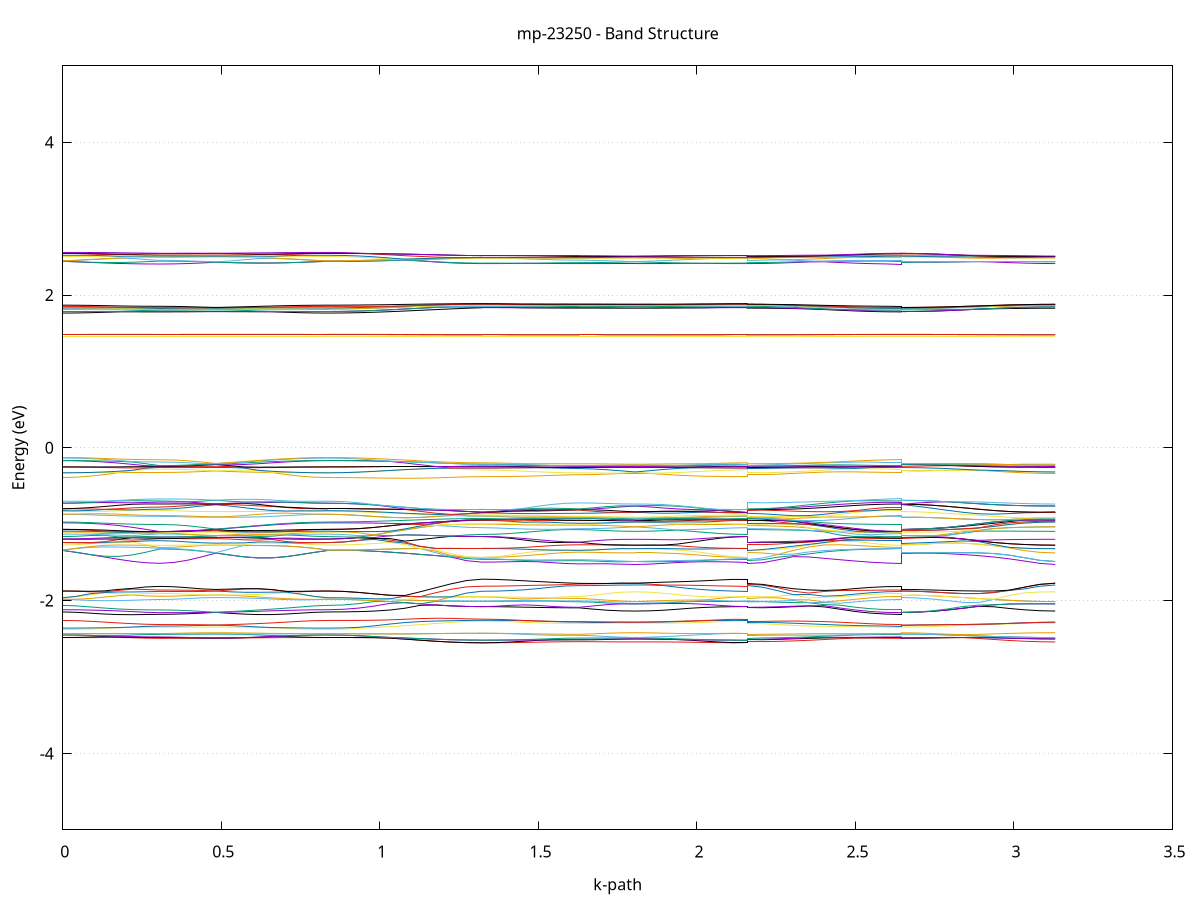 set title 'mp-23250 - Band Structure'
set xlabel 'k-path'
set ylabel 'Energy (eV)'
set grid y
set yrange [-5:5]
set terminal png size 800,600
set output 'mp-23250_bands_gnuplot.png'
plot '-' using 1:2 with lines notitle, '-' using 1:2 with lines notitle, '-' using 1:2 with lines notitle, '-' using 1:2 with lines notitle, '-' using 1:2 with lines notitle, '-' using 1:2 with lines notitle, '-' using 1:2 with lines notitle, '-' using 1:2 with lines notitle, '-' using 1:2 with lines notitle, '-' using 1:2 with lines notitle, '-' using 1:2 with lines notitle, '-' using 1:2 with lines notitle, '-' using 1:2 with lines notitle, '-' using 1:2 with lines notitle, '-' using 1:2 with lines notitle, '-' using 1:2 with lines notitle, '-' using 1:2 with lines notitle, '-' using 1:2 with lines notitle, '-' using 1:2 with lines notitle, '-' using 1:2 with lines notitle, '-' using 1:2 with lines notitle, '-' using 1:2 with lines notitle, '-' using 1:2 with lines notitle, '-' using 1:2 with lines notitle, '-' using 1:2 with lines notitle, '-' using 1:2 with lines notitle, '-' using 1:2 with lines notitle, '-' using 1:2 with lines notitle, '-' using 1:2 with lines notitle, '-' using 1:2 with lines notitle, '-' using 1:2 with lines notitle, '-' using 1:2 with lines notitle, '-' using 1:2 with lines notitle, '-' using 1:2 with lines notitle, '-' using 1:2 with lines notitle, '-' using 1:2 with lines notitle, '-' using 1:2 with lines notitle, '-' using 1:2 with lines notitle, '-' using 1:2 with lines notitle, '-' using 1:2 with lines notitle, '-' using 1:2 with lines notitle, '-' using 1:2 with lines notitle, '-' using 1:2 with lines notitle, '-' using 1:2 with lines notitle, '-' using 1:2 with lines notitle, '-' using 1:2 with lines notitle, '-' using 1:2 with lines notitle, '-' using 1:2 with lines notitle, '-' using 1:2 with lines notitle, '-' using 1:2 with lines notitle, '-' using 1:2 with lines notitle, '-' using 1:2 with lines notitle, '-' using 1:2 with lines notitle, '-' using 1:2 with lines notitle, '-' using 1:2 with lines notitle, '-' using 1:2 with lines notitle, '-' using 1:2 with lines notitle, '-' using 1:2 with lines notitle, '-' using 1:2 with lines notitle, '-' using 1:2 with lines notitle, '-' using 1:2 with lines notitle, '-' using 1:2 with lines notitle, '-' using 1:2 with lines notitle, '-' using 1:2 with lines notitle, '-' using 1:2 with lines notitle, '-' using 1:2 with lines notitle, '-' using 1:2 with lines notitle, '-' using 1:2 with lines notitle, '-' using 1:2 with lines notitle, '-' using 1:2 with lines notitle, '-' using 1:2 with lines notitle, '-' using 1:2 with lines notitle, '-' using 1:2 with lines notitle, '-' using 1:2 with lines notitle, '-' using 1:2 with lines notitle, '-' using 1:2 with lines notitle, '-' using 1:2 with lines notitle, '-' using 1:2 with lines notitle, '-' using 1:2 with lines notitle, '-' using 1:2 with lines notitle, '-' using 1:2 with lines notitle, '-' using 1:2 with lines notitle, '-' using 1:2 with lines notitle, '-' using 1:2 with lines notitle, '-' using 1:2 with lines notitle, '-' using 1:2 with lines notitle, '-' using 1:2 with lines notitle, '-' using 1:2 with lines notitle, '-' using 1:2 with lines notitle, '-' using 1:2 with lines notitle, '-' using 1:2 with lines notitle, '-' using 1:2 with lines notitle, '-' using 1:2 with lines notitle, '-' using 1:2 with lines notitle, '-' using 1:2 with lines notitle, '-' using 1:2 with lines notitle, '-' using 1:2 with lines notitle, '-' using 1:2 with lines notitle, '-' using 1:2 with lines notitle, '-' using 1:2 with lines notitle, '-' using 1:2 with lines notitle, '-' using 1:2 with lines notitle, '-' using 1:2 with lines notitle, '-' using 1:2 with lines notitle, '-' using 1:2 with lines notitle, '-' using 1:2 with lines notitle, '-' using 1:2 with lines notitle, '-' using 1:2 with lines notitle, '-' using 1:2 with lines notitle, '-' using 1:2 with lines notitle, '-' using 1:2 with lines notitle, '-' using 1:2 with lines notitle, '-' using 1:2 with lines notitle, '-' using 1:2 with lines notitle, '-' using 1:2 with lines notitle, '-' using 1:2 with lines notitle, '-' using 1:2 with lines notitle, '-' using 1:2 with lines notitle, '-' using 1:2 with lines notitle, '-' using 1:2 with lines notitle, '-' using 1:2 with lines notitle, '-' using 1:2 with lines notitle, '-' using 1:2 with lines notitle, '-' using 1:2 with lines notitle, '-' using 1:2 with lines notitle, '-' using 1:2 with lines notitle, '-' using 1:2 with lines notitle, '-' using 1:2 with lines notitle, '-' using 1:2 with lines notitle, '-' using 1:2 with lines notitle, '-' using 1:2 with lines notitle, '-' using 1:2 with lines notitle, '-' using 1:2 with lines notitle, '-' using 1:2 with lines notitle, '-' using 1:2 with lines notitle, '-' using 1:2 with lines notitle, '-' using 1:2 with lines notitle, '-' using 1:2 with lines notitle, '-' using 1:2 with lines notitle, '-' using 1:2 with lines notitle, '-' using 1:2 with lines notitle, '-' using 1:2 with lines notitle, '-' using 1:2 with lines notitle, '-' using 1:2 with lines notitle
0.000000 -42.306618
0.043738 -42.306618
0.087477 -42.306618
0.131215 -42.306618
0.174953 -42.306618
0.218691 -42.306618
0.262430 -42.306618
0.306168 -42.306618
0.306168 -42.306618
0.350360 -42.306618
0.394551 -42.306618
0.438743 -42.306618
0.482934 -42.306618
0.482934 -42.306618
0.527126 -42.306618
0.571317 -42.306618
0.615509 -42.306618
0.659700 -42.306618
0.703892 -42.306618
0.748083 -42.306618
0.792275 -42.306618
0.836466 -42.306618
0.836466 -42.306618
0.885038 -42.306618
0.933609 -42.306618
0.982180 -42.306618
1.030751 -42.306618
1.079322 -42.306618
1.127893 -42.306618
1.176464 -42.306618
1.225035 -42.306618
1.273607 -42.306618
1.322178 -42.306618
1.322178 -42.306618
1.365916 -42.306618
1.409654 -42.306618
1.453393 -42.306618
1.497131 -42.306618
1.540869 -42.306618
1.584607 -42.306618
1.628346 -42.306618
1.628346 -42.306618
1.672537 -42.306618
1.716729 -42.306618
1.760920 -42.306618
1.805112 -42.306618
1.805112 -42.306618
1.849303 -42.306618
1.893495 -42.306618
1.937686 -42.306618
1.981878 -42.306618
2.026070 -42.306618
2.070261 -42.306618
2.114453 -42.306618
2.158644 -42.306618
2.158644 -42.306618
2.207215 -42.306618
2.255786 -42.306618
2.304358 -42.306618
2.352929 -42.306618
2.401500 -42.306618
2.450071 -42.306618
2.498642 -42.306618
2.547213 -42.306618
2.595784 -42.306618
2.644355 -42.306618
2.644355 -42.306618
2.692927 -42.306618
2.741498 -42.306618
2.790069 -42.306618
2.838640 -42.306618
2.887211 -42.306618
2.935782 -42.306618
2.984353 -42.306618
3.032924 -42.306618
3.081496 -42.306618
3.130067 -42.306618
e
0.000000 -42.283718
0.043738 -42.283718
0.087477 -42.283718
0.131215 -42.283718
0.174953 -42.283818
0.218691 -42.283718
0.262430 -42.283718
0.306168 -42.283718
0.306168 -42.283718
0.350360 -42.283718
0.394551 -42.283718
0.438743 -42.283718
0.482934 -42.283718
0.482934 -42.283718
0.527126 -42.283718
0.571317 -42.283718
0.615509 -42.283718
0.659700 -42.283718
0.703892 -42.283718
0.748083 -42.283718
0.792275 -42.283818
0.836466 -42.283718
0.836466 -42.283718
0.885038 -42.283718
0.933609 -42.283718
0.982180 -42.283818
1.030751 -42.283718
1.079322 -42.283718
1.127893 -42.283718
1.176464 -42.283718
1.225035 -42.283718
1.273607 -42.283718
1.322178 -42.283718
1.322178 -42.283718
1.365916 -42.283718
1.409654 -42.283718
1.453393 -42.283718
1.497131 -42.283718
1.540869 -42.283718
1.584607 -42.283718
1.628346 -42.283718
1.628346 -42.283818
1.672537 -42.283718
1.716729 -42.283718
1.760920 -42.283718
1.805112 -42.283718
1.805112 -42.283818
1.849303 -42.283818
1.893495 -42.283718
1.937686 -42.283718
1.981878 -42.283818
2.026070 -42.283818
2.070261 -42.283718
2.114453 -42.283718
2.158644 -42.283718
2.158644 -42.283718
2.207215 -42.283718
2.255786 -42.283718
2.304358 -42.283818
2.352929 -42.283818
2.401500 -42.283718
2.450071 -42.283718
2.498642 -42.283718
2.547213 -42.283718
2.595784 -42.283718
2.644355 -42.283818
2.644355 -42.283818
2.692927 -42.283818
2.741498 -42.283718
2.790069 -42.283718
2.838640 -42.283718
2.887211 -42.283718
2.935782 -42.283718
2.984353 -42.283718
3.032924 -42.283718
3.081496 -42.283818
3.130067 -42.283718
e
0.000000 -42.283718
0.043738 -42.283718
0.087477 -42.283718
0.131215 -42.283718
0.174953 -42.283818
0.218691 -42.283718
0.262430 -42.283718
0.306168 -42.283718
0.306168 -42.283718
0.350360 -42.283718
0.394551 -42.283818
0.438743 -42.283618
0.482934 -42.283718
0.482934 -42.283718
0.527126 -42.283718
0.571317 -42.283718
0.615509 -42.283718
0.659700 -42.283718
0.703892 -42.283718
0.748083 -42.283718
0.792275 -42.283718
0.836466 -42.283718
0.836466 -42.283718
0.885038 -42.283718
0.933609 -42.283818
0.982180 -42.283718
1.030751 -42.283718
1.079322 -42.283718
1.127893 -42.283718
1.176464 -42.283718
1.225035 -42.283718
1.273607 -42.283718
1.322178 -42.283718
1.322178 -42.283718
1.365916 -42.283718
1.409654 -42.283718
1.453393 -42.283718
1.497131 -42.283718
1.540869 -42.283718
1.584607 -42.283718
1.628346 -42.283718
1.628346 -42.283818
1.672537 -42.283718
1.716729 -42.283618
1.760920 -42.283718
1.805112 -42.283718
1.805112 -42.283818
1.849303 -42.283818
1.893495 -42.283718
1.937686 -42.283718
1.981878 -42.283818
2.026070 -42.283818
2.070261 -42.283718
2.114453 -42.283718
2.158644 -42.283718
2.158644 -42.283718
2.207215 -42.283718
2.255786 -42.283718
2.304358 -42.283718
2.352929 -42.283818
2.401500 -42.283618
2.450071 -42.283718
2.498642 -42.283718
2.547213 -42.283718
2.595784 -42.283718
2.644355 -42.283718
2.644355 -42.283718
2.692927 -42.283718
2.741498 -42.283718
2.790069 -42.283818
2.838640 -42.283718
2.887211 -42.283718
2.935782 -42.283718
2.984353 -42.283718
3.032924 -42.283718
3.081496 -42.283718
3.130067 -42.283718
e
0.000000 -18.194718
0.043738 -18.194718
0.087477 -18.194718
0.131215 -18.194718
0.174953 -18.194718
0.218691 -18.194718
0.262430 -18.194718
0.306168 -18.194718
0.306168 -18.194718
0.350360 -18.194718
0.394551 -18.194718
0.438743 -18.194718
0.482934 -18.194718
0.482934 -18.194718
0.527126 -18.194718
0.571317 -18.194718
0.615509 -18.194718
0.659700 -18.194718
0.703892 -18.194718
0.748083 -18.194718
0.792275 -18.194718
0.836466 -18.194718
0.836466 -18.194718
0.885038 -18.194818
0.933609 -18.195018
0.982180 -18.195418
1.030751 -18.195918
1.079322 -18.196418
1.127893 -18.196918
1.176464 -18.197318
1.225035 -18.197718
1.273607 -18.197918
1.322178 -18.198018
1.322178 -18.198018
1.365916 -18.198018
1.409654 -18.198018
1.453393 -18.198018
1.497131 -18.198018
1.540869 -18.198018
1.584607 -18.198018
1.628346 -18.198018
1.628346 -18.198018
1.672537 -18.198018
1.716729 -18.198018
1.760920 -18.198018
1.805112 -18.198018
1.805112 -18.198018
1.849303 -18.198018
1.893495 -18.198018
1.937686 -18.198018
1.981878 -18.198018
2.026070 -18.198018
2.070261 -18.198018
2.114453 -18.198018
2.158644 -18.198018
2.158644 -18.198018
2.207215 -18.197918
2.255786 -18.197718
2.304358 -18.197318
2.352929 -18.196918
2.401500 -18.196418
2.450071 -18.195918
2.498642 -18.195418
2.547213 -18.195018
2.595784 -18.194818
2.644355 -18.194718
2.644355 -18.194718
2.692927 -18.194818
2.741498 -18.195018
2.790069 -18.195418
2.838640 -18.195918
2.887211 -18.196418
2.935782 -18.196918
2.984353 -18.197318
3.032924 -18.197718
3.081496 -18.197918
3.130067 -18.198018
e
0.000000 -18.191318
0.043738 -18.191318
0.087477 -18.191318
0.131215 -18.191318
0.174953 -18.191318
0.218691 -18.191318
0.262430 -18.191318
0.306168 -18.191318
0.306168 -18.191318
0.350360 -18.191318
0.394551 -18.191318
0.438743 -18.191318
0.482934 -18.191318
0.482934 -18.191318
0.527126 -18.191318
0.571317 -18.191318
0.615509 -18.191318
0.659700 -18.191318
0.703892 -18.191318
0.748083 -18.191318
0.792275 -18.191318
0.836466 -18.191318
0.836466 -18.191318
0.885038 -18.191318
0.933609 -18.191218
0.982180 -18.191118
1.030751 -18.190918
1.079322 -18.190818
1.127893 -18.190618
1.176464 -18.190518
1.225035 -18.190418
1.273607 -18.190318
1.322178 -18.190318
1.322178 -18.190318
1.365916 -18.190318
1.409654 -18.190318
1.453393 -18.190318
1.497131 -18.190318
1.540869 -18.190318
1.584607 -18.190318
1.628346 -18.190318
1.628346 -18.190318
1.672537 -18.190318
1.716729 -18.190318
1.760920 -18.190318
1.805112 -18.190318
1.805112 -18.190318
1.849303 -18.190318
1.893495 -18.190318
1.937686 -18.190318
1.981878 -18.190318
2.026070 -18.190318
2.070261 -18.190318
2.114453 -18.190318
2.158644 -18.190318
2.158644 -18.190318
2.207215 -18.190318
2.255786 -18.190418
2.304358 -18.190518
2.352929 -18.190618
2.401500 -18.190818
2.450071 -18.190918
2.498642 -18.191118
2.547213 -18.191218
2.595784 -18.191318
2.644355 -18.191318
2.644355 -18.191318
2.692927 -18.191218
2.741498 -18.191218
2.790069 -18.191118
2.838640 -18.190918
2.887211 -18.190818
2.935782 -18.190618
2.984353 -18.190518
3.032924 -18.190418
3.081496 -18.190318
3.130067 -18.190318
e
0.000000 -18.191218
0.043738 -18.191218
0.087477 -18.191218
0.131215 -18.191218
0.174953 -18.191118
0.218691 -18.191118
0.262430 -18.191118
0.306168 -18.191118
0.306168 -18.191118
0.350360 -18.191118
0.394551 -18.191118
0.438743 -18.191118
0.482934 -18.191118
0.482934 -18.191118
0.527126 -18.191118
0.571317 -18.191118
0.615509 -18.191118
0.659700 -18.191118
0.703892 -18.191118
0.748083 -18.191218
0.792275 -18.191218
0.836466 -18.191218
0.836466 -18.191218
0.885038 -18.191118
0.933609 -18.191118
0.982180 -18.191018
1.030751 -18.190818
1.079322 -18.190718
1.127893 -18.190518
1.176464 -18.190418
1.225035 -18.190218
1.273607 -18.190218
1.322178 -18.190118
1.322178 -18.190118
1.365916 -18.190118
1.409654 -18.190218
1.453393 -18.190218
1.497131 -18.190218
1.540869 -18.190218
1.584607 -18.190218
1.628346 -18.190218
1.628346 -18.190218
1.672537 -18.190218
1.716729 -18.190218
1.760920 -18.190218
1.805112 -18.190218
1.805112 -18.190218
1.849303 -18.190218
1.893495 -18.190218
1.937686 -18.190218
1.981878 -18.190218
2.026070 -18.190218
2.070261 -18.190218
2.114453 -18.190118
2.158644 -18.190118
2.158644 -18.190218
2.207215 -18.190218
2.255786 -18.190318
2.304358 -18.190418
2.352929 -18.190518
2.401500 -18.190618
2.450071 -18.190818
2.498642 -18.190918
2.547213 -18.191018
2.595784 -18.191118
2.644355 -18.191118
2.644355 -18.191118
2.692927 -18.191118
2.741498 -18.191018
2.790069 -18.190918
2.838640 -18.190818
2.887211 -18.190718
2.935782 -18.190518
2.984353 -18.190418
3.032924 -18.190318
3.081496 -18.190218
3.130067 -18.190218
e
0.000000 -18.179918
0.043738 -18.179918
0.087477 -18.179918
0.131215 -18.179818
0.174953 -18.179818
0.218691 -18.179818
0.262430 -18.179818
0.306168 -18.179818
0.306168 -18.179818
0.350360 -18.179818
0.394551 -18.179918
0.438743 -18.179918
0.482934 -18.179918
0.482934 -18.179918
0.527126 -18.179918
0.571317 -18.179918
0.615509 -18.179918
0.659700 -18.179918
0.703892 -18.179918
0.748083 -18.179918
0.792275 -18.179918
0.836466 -18.179918
0.836466 -18.179918
0.885038 -18.179918
0.933609 -18.179818
0.982180 -18.179718
1.030751 -18.179518
1.079322 -18.179418
1.127893 -18.179218
1.176464 -18.179118
1.225035 -18.179018
1.273607 -18.178918
1.322178 -18.178918
1.322178 -18.178918
1.365916 -18.178918
1.409654 -18.178918
1.453393 -18.178918
1.497131 -18.178918
1.540869 -18.178918
1.584607 -18.178918
1.628346 -18.178918
1.628346 -18.178918
1.672537 -18.178918
1.716729 -18.178918
1.760920 -18.178918
1.805112 -18.178918
1.805112 -18.178918
1.849303 -18.178918
1.893495 -18.178918
1.937686 -18.178918
1.981878 -18.178918
2.026070 -18.178918
2.070261 -18.178918
2.114453 -18.178918
2.158644 -18.178918
2.158644 -18.178918
2.207215 -18.178918
2.255786 -18.179018
2.304358 -18.179118
2.352929 -18.179218
2.401500 -18.179418
2.450071 -18.179518
2.498642 -18.179618
2.547213 -18.179718
2.595784 -18.179818
2.644355 -18.179818
2.644355 -18.179918
2.692927 -18.179918
2.741498 -18.179818
2.790069 -18.179718
2.838640 -18.179618
2.887211 -18.179418
2.935782 -18.179218
2.984353 -18.179118
3.032924 -18.179018
3.081496 -18.178918
3.130067 -18.178918
e
0.000000 -18.179818
0.043738 -18.179818
0.087477 -18.179718
0.131215 -18.179618
0.174953 -18.179518
0.218691 -18.179318
0.262430 -18.179218
0.306168 -18.179218
0.306168 -18.179218
0.350360 -18.179118
0.394551 -18.179018
0.438743 -18.178918
0.482934 -18.178718
0.482934 -18.178718
0.527126 -18.178918
0.571317 -18.179118
0.615509 -18.179318
0.659700 -18.179418
0.703892 -18.179618
0.748083 -18.179718
0.792275 -18.179818
0.836466 -18.179818
0.836466 -18.179818
0.885038 -18.179818
0.933609 -18.179718
0.982180 -18.179618
1.030751 -18.179518
1.079322 -18.179318
1.127893 -18.179218
1.176464 -18.179018
1.225035 -18.178918
1.273607 -18.178818
1.322178 -18.178818
1.322178 -18.178818
1.365916 -18.178818
1.409654 -18.178718
1.453393 -18.178618
1.497131 -18.178518
1.540869 -18.178418
1.584607 -18.178318
1.628346 -18.178218
1.628346 -18.178218
1.672537 -18.178218
1.716729 -18.178118
1.760920 -18.178018
1.805112 -18.177918
1.805112 -18.177918
1.849303 -18.178018
1.893495 -18.178218
1.937686 -18.178418
1.981878 -18.178518
2.026070 -18.178618
2.070261 -18.178718
2.114453 -18.178818
2.158644 -18.178818
2.158644 -18.178218
2.207215 -18.178218
2.255786 -18.178318
2.304358 -18.178418
2.352929 -18.178518
2.401500 -18.178718
2.450071 -18.178918
2.498642 -18.179018
2.547213 -18.179118
2.595784 -18.179218
2.644355 -18.179218
2.644355 -18.178718
2.692927 -18.178718
2.741498 -18.178718
2.790069 -18.178618
2.838640 -18.178418
2.887211 -18.178318
2.935782 -18.178218
2.984353 -18.178118
3.032924 -18.178018
3.081496 -18.177918
3.130067 -18.177918
e
0.000000 -18.177718
0.043738 -18.177718
0.087477 -18.177818
0.131215 -18.177918
0.174953 -18.178018
0.218691 -18.178218
0.262430 -18.178318
0.306168 -18.178418
0.306168 -18.178418
0.350360 -18.178418
0.394551 -18.178518
0.438743 -18.178618
0.482934 -18.178718
0.482934 -18.178718
0.527126 -18.178618
0.571317 -18.178418
0.615509 -18.178218
0.659700 -18.178118
0.703892 -18.177918
0.748083 -18.177718
0.792275 -18.177718
0.836466 -18.177718
0.836466 -18.177718
0.885038 -18.177718
0.933609 -18.177618
0.982180 -18.177518
1.030751 -18.177418
1.079322 -18.177318
1.127893 -18.177218
1.176464 -18.177318
1.225035 -18.177618
1.273607 -18.177918
1.322178 -18.178018
1.322178 -18.178018
1.365916 -18.177918
1.409654 -18.177918
1.453393 -18.177818
1.497131 -18.177718
1.540869 -18.177718
1.584607 -18.177618
1.628346 -18.177518
1.628346 -18.177518
1.672537 -18.177518
1.716729 -18.177618
1.760920 -18.177718
1.805112 -18.177918
1.805112 -18.177918
1.849303 -18.177718
1.893495 -18.177518
1.937686 -18.177618
1.981878 -18.177718
2.026070 -18.177818
2.070261 -18.177918
2.114453 -18.177918
2.158644 -18.178018
2.158644 -18.177518
2.207215 -18.177518
2.255786 -18.177618
2.304358 -18.177718
2.352929 -18.177818
2.401500 -18.177918
2.450071 -18.178118
2.498642 -18.178218
2.547213 -18.178318
2.595784 -18.178318
2.644355 -18.178418
2.644355 -18.178718
2.692927 -18.178718
2.741498 -18.178718
2.790069 -18.178618
2.838640 -18.178418
2.887211 -18.178318
2.935782 -18.178218
2.984353 -18.178118
3.032924 -18.178018
3.081496 -18.177918
3.130067 -18.177918
e
0.000000 -18.177618
0.043738 -18.177618
0.087477 -18.177718
0.131215 -18.177718
0.174953 -18.177718
0.218691 -18.177718
0.262430 -18.177718
0.306168 -18.177718
0.306168 -18.177718
0.350360 -18.177718
0.394551 -18.177718
0.438743 -18.177718
0.482934 -18.177718
0.482934 -18.177718
0.527126 -18.177718
0.571317 -18.177718
0.615509 -18.177718
0.659700 -18.177718
0.703892 -18.177718
0.748083 -18.177718
0.792275 -18.177718
0.836466 -18.177618
0.836466 -18.177618
0.885038 -18.177618
0.933609 -18.177518
0.982180 -18.177518
1.030751 -18.177418
1.079322 -18.177218
1.127893 -18.177118
1.176464 -18.177118
1.225035 -18.177018
1.273607 -18.177018
1.322178 -18.176918
1.322178 -18.176918
1.365916 -18.176918
1.409654 -18.177018
1.453393 -18.177118
1.497131 -18.177218
1.540869 -18.177318
1.584607 -18.177518
1.628346 -18.177518
1.628346 -18.177518
1.672537 -18.177518
1.716729 -18.177518
1.760920 -18.177418
1.805112 -18.177418
1.805112 -18.177418
1.849303 -18.177418
1.893495 -18.177518
1.937686 -18.177418
1.981878 -18.177218
2.026070 -18.177118
2.070261 -18.177018
2.114453 -18.176918
2.158644 -18.176918
2.158644 -18.177518
2.207215 -18.177418
2.255786 -18.177218
2.304358 -18.177018
2.352929 -18.177218
2.401500 -18.177318
2.450071 -18.177418
2.498642 -18.177518
2.547213 -18.177618
2.595784 -18.177718
2.644355 -18.177718
2.644355 -18.177718
2.692927 -18.177618
2.741498 -18.177618
2.790069 -18.177518
2.838640 -18.177418
2.887211 -18.177218
2.935782 -18.177118
2.984353 -18.177018
3.032924 -18.177118
3.081496 -18.177318
3.130067 -18.177418
e
0.000000 -18.174618
0.043738 -18.174618
0.087477 -18.174618
0.131215 -18.174618
0.174953 -18.174518
0.218691 -18.174418
0.262430 -18.174418
0.306168 -18.174318
0.306168 -18.174318
0.350360 -18.174318
0.394551 -18.174318
0.438743 -18.174318
0.482934 -18.174218
0.482934 -18.174218
0.527126 -18.174318
0.571317 -18.174318
0.615509 -18.174418
0.659700 -18.174518
0.703892 -18.174618
0.748083 -18.174618
0.792275 -18.174618
0.836466 -18.174618
0.836466 -18.174618
0.885038 -18.174718
0.933609 -18.175018
0.982180 -18.175318
1.030751 -18.175818
1.079322 -18.176318
1.127893 -18.176818
1.176464 -18.177018
1.225035 -18.176918
1.273607 -18.176918
1.322178 -18.176918
1.322178 -18.176918
1.365916 -18.176918
1.409654 -18.176918
1.453393 -18.176918
1.497131 -18.177018
1.540869 -18.177118
1.584607 -18.177118
1.628346 -18.177218
1.628346 -18.177218
1.672537 -18.177218
1.716729 -18.177218
1.760920 -18.177318
1.805112 -18.177318
1.805112 -18.177318
1.849303 -18.177318
1.893495 -18.177218
1.937686 -18.177118
1.981878 -18.177018
2.026070 -18.176918
2.070261 -18.176918
2.114453 -18.176918
2.158644 -18.176918
2.158644 -18.177218
2.207215 -18.177118
2.255786 -18.176918
2.304358 -18.176918
2.352929 -18.176418
2.401500 -18.175918
2.450071 -18.175518
2.498642 -18.175018
2.547213 -18.174718
2.595784 -18.174418
2.644355 -18.174318
2.644355 -18.174218
2.692927 -18.174318
2.741498 -18.174518
2.790069 -18.174918
2.838640 -18.175318
2.887211 -18.175818
2.935782 -18.176318
2.984353 -18.176718
3.032924 -18.177118
3.081496 -18.177318
3.130067 -18.177318
e
0.000000 -18.173718
0.043738 -18.173818
0.087477 -18.173818
0.131215 -18.173818
0.174953 -18.173918
0.218691 -18.174018
0.262430 -18.174018
0.306168 -18.174018
0.306168 -18.174018
0.350360 -18.174018
0.394551 -18.174118
0.438743 -18.174118
0.482934 -18.174218
0.482934 -18.174218
0.527126 -18.174118
0.571317 -18.174018
0.615509 -18.174018
0.659700 -18.173918
0.703892 -18.173818
0.748083 -18.173818
0.792275 -18.173818
0.836466 -18.173718
0.836466 -18.173718
0.885038 -18.173818
0.933609 -18.174018
0.982180 -18.174418
1.030751 -18.174818
1.079322 -18.175318
1.127893 -18.175818
1.176464 -18.176218
1.225035 -18.176518
1.273607 -18.176818
1.322178 -18.176818
1.322178 -18.176818
1.365916 -18.176818
1.409654 -18.176918
1.453393 -18.176918
1.497131 -18.176918
1.540869 -18.176918
1.584607 -18.176918
1.628346 -18.176918
1.628346 -18.176918
1.672537 -18.176918
1.716729 -18.176818
1.760920 -18.176818
1.805112 -18.176818
1.805112 -18.176818
1.849303 -18.176818
1.893495 -18.176918
1.937686 -18.176918
1.981878 -18.176918
2.026070 -18.176918
2.070261 -18.176918
2.114453 -18.176818
2.158644 -18.176818
2.158644 -18.176918
2.207215 -18.176918
2.255786 -18.176918
2.304358 -18.176518
2.352929 -18.176118
2.401500 -18.175618
2.450071 -18.175118
2.498642 -18.174718
2.547213 -18.174318
2.595784 -18.174118
2.644355 -18.174018
2.644355 -18.174218
2.692927 -18.174318
2.741498 -18.174518
2.790069 -18.174818
2.838640 -18.175318
2.887211 -18.175818
2.935782 -18.176318
2.984353 -18.176718
3.032924 -18.176918
3.081496 -18.176818
3.130067 -18.176818
e
0.000000 -13.315418
0.043738 -13.314418
0.087477 -13.311318
0.131215 -13.306318
0.174953 -13.299918
0.218691 -13.292318
0.262430 -13.284318
0.306168 -13.278318
0.306168 -13.278318
0.350360 -13.277818
0.394551 -13.276518
0.438743 -13.274618
0.482934 -13.273118
0.482934 -13.273118
0.527126 -13.276518
0.571317 -13.284018
0.615509 -13.292018
0.659700 -13.299618
0.703892 -13.306218
0.748083 -13.311218
0.792275 -13.314318
0.836466 -13.315418
0.836466 -13.315418
0.885038 -13.314018
0.933609 -13.309818
0.982180 -13.303018
1.030751 -13.294318
1.079322 -13.284018
1.127893 -13.273018
1.176464 -13.262118
1.225035 -13.252118
1.273607 -13.244318
1.322178 -13.240918
1.322178 -13.240918
1.365916 -13.240618
1.409654 -13.239618
1.453393 -13.237918
1.497131 -13.235718
1.540869 -13.233118
1.584607 -13.230818
1.628346 -13.229718
1.628346 -13.229718
1.672537 -13.229118
1.716729 -13.228818
1.760920 -13.228918
1.805112 -13.229018
1.805112 -13.229018
1.849303 -13.228918
1.893495 -13.229018
1.937686 -13.232518
1.981878 -13.235518
2.026070 -13.237918
2.070261 -13.239618
2.114453 -13.240618
2.158644 -13.240918
2.158644 -13.229718
2.207215 -13.230818
2.255786 -13.233918
2.304358 -13.239718
2.352929 -13.246918
2.401500 -13.254618
2.450071 -13.262118
2.498642 -13.268718
2.547213 -13.273918
2.595784 -13.277218
2.644355 -13.278318
2.644355 -13.273118
2.692927 -13.272118
2.741498 -13.269018
2.790069 -13.264218
2.838640 -13.258218
2.887211 -13.251418
2.935782 -13.244518
2.984353 -13.238318
3.032924 -13.233318
3.081496 -13.230118
3.130067 -13.229018
e
0.000000 -13.243318
0.043738 -13.244018
0.087477 -13.245918
0.131215 -13.249118
0.174953 -13.253518
0.218691 -13.259418
0.262430 -13.266418
0.306168 -13.272118
0.306168 -13.272118
0.350360 -13.271518
0.394551 -13.269918
0.438743 -13.267418
0.482934 -13.263918
0.482934 -13.263918
0.527126 -13.264518
0.571317 -13.261218
0.615509 -13.257018
0.659700 -13.252818
0.703892 -13.249018
0.748083 -13.246018
0.792275 -13.244018
0.836466 -13.243318
0.836466 -13.243318
0.885038 -13.242618
0.933609 -13.240618
0.982180 -13.237618
1.030751 -13.234018
1.079322 -13.230318
1.127893 -13.227218
1.176464 -13.225318
1.225035 -13.224918
1.273607 -13.226018
1.322178 -13.227118
1.322178 -13.227118
1.365916 -13.227218
1.409654 -13.227418
1.453393 -13.227718
1.497131 -13.228018
1.540869 -13.228318
1.584607 -13.228618
1.628346 -13.228718
1.628346 -13.228718
1.672537 -13.228718
1.716729 -13.227418
1.760920 -13.224718
1.805112 -13.221218
1.805112 -13.221218
1.849303 -13.225118
1.893495 -13.228718
1.937686 -13.228418
1.981878 -13.228118
2.026070 -13.227718
2.070261 -13.227418
2.114453 -13.227218
2.158644 -13.227118
2.158644 -13.228718
2.207215 -13.230018
2.255786 -13.233818
2.304358 -13.238518
2.352929 -13.244518
2.401500 -13.251018
2.450071 -13.257618
2.498642 -13.263518
2.547213 -13.268118
2.595784 -13.271118
2.644355 -13.272118
2.644355 -13.263918
2.692927 -13.262918
2.741498 -13.260018
2.790069 -13.255418
2.838640 -13.249518
2.887211 -13.242918
2.935782 -13.236318
2.984353 -13.230218
3.032924 -13.225418
3.081496 -13.222218
3.130067 -13.221218
e
0.000000 -13.234818
0.043738 -13.235518
0.087477 -13.237718
0.131215 -13.240918
0.174953 -13.244518
0.218691 -13.247518
0.262430 -13.249418
0.306168 -13.250018
0.306168 -13.250018
0.350360 -13.251118
0.394551 -13.254218
0.438743 -13.258918
0.482934 -13.263918
0.482934 -13.263918
0.527126 -13.259818
0.571317 -13.255118
0.615509 -13.250218
0.659700 -13.245518
0.703892 -13.241218
0.748083 -13.237818
0.792275 -13.235618
0.836466 -13.234818
0.836466 -13.234818
0.885038 -13.233918
0.933609 -13.231218
0.982180 -13.227018
1.030751 -13.221618
1.079322 -13.215618
1.127893 -13.209518
1.176464 -13.204018
1.225035 -13.199518
1.273607 -13.196618
1.322178 -13.195618
1.322178 -13.195718
1.365916 -13.196218
1.409654 -13.197918
1.453393 -13.200518
1.497131 -13.203718
1.540869 -13.207318
1.584607 -13.210418
1.628346 -13.211718
1.628346 -13.211718
1.672537 -13.212418
1.716729 -13.214418
1.760920 -13.217518
1.805112 -13.221218
1.805112 -13.221218
1.849303 -13.217018
1.893495 -13.212618
1.937686 -13.208218
1.981878 -13.204118
2.026070 -13.200618
2.070261 -13.197918
2.114453 -13.196218
2.158644 -13.195718
2.158644 -13.211718
2.207215 -13.212618
2.255786 -13.215318
2.304358 -13.219518
2.352929 -13.224918
2.401500 -13.230818
2.450071 -13.236818
2.498642 -13.242118
2.547213 -13.246418
2.595784 -13.249118
2.644355 -13.250018
2.644355 -13.263918
2.692927 -13.262918
2.741498 -13.259918
2.790069 -13.255418
2.838640 -13.249518
2.887211 -13.242918
2.935782 -13.236318
2.984353 -13.230218
3.032924 -13.225418
3.081496 -13.222218
3.130067 -13.221218
e
0.000000 -13.102118
0.043738 -13.102118
0.087477 -13.102118
0.131215 -13.102118
0.174953 -13.102018
0.218691 -13.102018
0.262430 -13.102018
0.306168 -13.101918
0.306168 -13.102018
0.350360 -13.101918
0.394551 -13.101718
0.438743 -13.101518
0.482934 -13.101118
0.482934 -13.101118
0.527126 -13.101418
0.571317 -13.101618
0.615509 -13.101818
0.659700 -13.101918
0.703892 -13.102018
0.748083 -13.102118
0.792275 -13.102118
0.836466 -13.102118
0.836466 -13.102118
0.885038 -13.102618
0.933609 -13.104118
0.982180 -13.106518
1.030751 -13.109418
1.079322 -13.112718
1.127893 -13.116118
1.176464 -13.119118
1.225035 -13.121518
1.273607 -13.123018
1.322178 -13.123618
1.322178 -13.123618
1.365916 -13.123618
1.409654 -13.123518
1.453393 -13.123418
1.497131 -13.123318
1.540869 -13.123118
1.584607 -13.123118
1.628346 -13.123018
1.628346 -13.123118
1.672537 -13.122918
1.716729 -13.122418
1.760920 -13.121818
1.805112 -13.121218
1.805112 -13.121218
1.849303 -13.121718
1.893495 -13.122218
1.937686 -13.122718
1.981878 -13.123018
2.026070 -13.123318
2.070261 -13.123518
2.114453 -13.123618
2.158644 -13.123618
2.158644 -13.123118
2.207215 -13.122618
2.255786 -13.121118
2.304358 -13.118918
2.352929 -13.116018
2.401500 -13.112718
2.450071 -13.109418
2.498642 -13.106418
2.547213 -13.104018
2.595784 -13.102518
2.644355 -13.102018
2.644355 -13.101118
2.692927 -13.101718
2.741498 -13.103118
2.790069 -13.105418
2.838640 -13.108318
2.887211 -13.111418
2.935782 -13.114518
2.984353 -13.117318
3.032924 -13.119418
3.081496 -13.120818
3.130067 -13.121218
e
0.000000 -13.102118
0.043738 -13.102018
0.087477 -13.101618
0.131215 -13.101118
0.174953 -13.100718
0.218691 -13.100418
0.262430 -13.100218
0.306168 -13.100218
0.306168 -13.100218
0.350360 -13.100318
0.394551 -13.100518
0.438743 -13.100818
0.482934 -13.101118
0.482934 -13.101118
0.527126 -13.100818
0.571317 -13.100618
0.615509 -13.100618
0.659700 -13.100718
0.703892 -13.101118
0.748083 -13.101618
0.792275 -13.102018
0.836466 -13.102118
0.836466 -13.102118
0.885038 -13.102618
0.933609 -13.104118
0.982180 -13.106518
1.030751 -13.109418
1.079322 -13.112718
1.127893 -13.116018
1.176464 -13.119118
1.225035 -13.121518
1.273607 -13.123018
1.322178 -13.123618
1.322178 -13.123618
1.365916 -13.123318
1.409654 -13.122618
1.453393 -13.121618
1.497131 -13.120818
1.540869 -13.120118
1.584607 -13.119718
1.628346 -13.119618
1.628346 -13.119618
1.672537 -13.119918
1.716729 -13.120318
1.760920 -13.120718
1.805112 -13.121218
1.805112 -13.121218
1.849303 -13.120818
1.893495 -13.120618
1.937686 -13.120618
1.981878 -13.121018
2.026070 -13.121718
2.070261 -13.122618
2.114453 -13.123318
2.158644 -13.123618
2.158644 -13.119618
2.207215 -13.119218
2.255786 -13.117818
2.304358 -13.115818
2.352929 -13.113118
2.401500 -13.110118
2.450071 -13.107118
2.498642 -13.104318
2.547213 -13.102118
2.595784 -13.100718
2.644355 -13.100218
2.644355 -13.101118
2.692927 -13.101618
2.741498 -13.103118
2.790069 -13.105418
2.838640 -13.108318
2.887211 -13.111418
2.935782 -13.114518
2.984353 -13.117218
3.032924 -13.119418
3.081496 -13.120818
3.130067 -13.121218
e
0.000000 -13.094618
0.043738 -13.094618
0.087477 -13.094518
0.131215 -13.094418
0.174953 -13.094218
0.218691 -13.094018
0.262430 -13.093818
0.306168 -13.093818
0.306168 -13.093818
0.350360 -13.093818
0.394551 -13.093818
0.438743 -13.093818
0.482934 -13.093818
0.482934 -13.093818
0.527126 -13.093818
0.571317 -13.093818
0.615509 -13.094018
0.659700 -13.094118
0.703892 -13.094318
0.748083 -13.094518
0.792275 -13.094618
0.836466 -13.094618
0.836466 -13.094618
0.885038 -13.095518
0.933609 -13.097618
0.982180 -13.100718
1.030751 -13.104318
1.079322 -13.108018
1.127893 -13.111618
1.176464 -13.114618
1.225035 -13.117018
1.273607 -13.118518
1.322178 -13.119018
1.322178 -13.119018
1.365916 -13.119018
1.409654 -13.119118
1.453393 -13.119218
1.497131 -13.119318
1.540869 -13.119418
1.584607 -13.119418
1.628346 -13.119518
1.628346 -13.119518
1.672537 -13.118918
1.716729 -13.118018
1.760920 -13.117018
1.805112 -13.116618
1.805112 -13.116618
1.849303 -13.116918
1.893495 -13.117618
1.937686 -13.118318
1.981878 -13.118718
2.026070 -13.119018
2.070261 -13.119018
2.114453 -13.119018
2.158644 -13.119018
2.158644 -13.119518
2.207215 -13.118918
2.255786 -13.117218
2.304358 -13.114618
2.352929 -13.111218
2.401500 -13.107418
2.450071 -13.103618
2.498642 -13.099918
2.547213 -13.096918
2.595784 -13.094718
2.644355 -13.093818
2.644355 -13.093818
2.692927 -13.094718
2.741498 -13.097018
2.790069 -13.100118
2.838640 -13.103618
2.887211 -13.107218
2.935782 -13.110418
2.984353 -13.113118
3.032924 -13.115118
3.081496 -13.116218
3.130067 -13.116618
e
0.000000 -13.094618
0.043738 -13.094418
0.087477 -13.093918
0.131215 -13.093318
0.174953 -13.092618
0.218691 -13.092418
0.262430 -13.092318
0.306168 -13.092418
0.306168 -13.092418
0.350360 -13.092318
0.394551 -13.092218
0.438743 -13.092018
0.482934 -13.091918
0.482934 -13.091918
0.527126 -13.092018
0.571317 -13.092118
0.615509 -13.092218
0.659700 -13.092618
0.703892 -13.093318
0.748083 -13.093918
0.792275 -13.094418
0.836466 -13.094618
0.836466 -13.094618
0.885038 -13.095418
0.933609 -13.097618
0.982180 -13.100718
1.030751 -13.104318
1.079322 -13.108018
1.127893 -13.111618
1.176464 -13.114618
1.225035 -13.117018
1.273607 -13.118518
1.322178 -13.119018
1.322178 -13.119018
1.365916 -13.118918
1.409654 -13.118718
1.453393 -13.118118
1.497131 -13.117018
1.540869 -13.115418
1.584607 -13.113618
1.628346 -13.112118
1.628346 -13.112118
1.672537 -13.112218
1.716729 -13.112518
1.760920 -13.112818
1.805112 -13.112518
1.805112 -13.112518
1.849303 -13.113418
1.893495 -13.114718
1.937686 -13.116118
1.981878 -13.117418
2.026070 -13.118318
2.070261 -13.118718
2.114453 -13.118918
2.158644 -13.119018
2.158644 -13.112118
2.207215 -13.112018
2.255786 -13.111218
2.304358 -13.109418
2.352929 -13.106818
2.401500 -13.103818
2.450071 -13.100518
2.498642 -13.097418
2.547213 -13.094818
2.595784 -13.093018
2.644355 -13.092418
2.644355 -13.091918
2.692927 -13.092418
2.741498 -13.093918
2.790069 -13.096218
2.838640 -13.099118
2.887211 -13.102318
2.935782 -13.105418
2.984353 -13.108318
3.032924 -13.110518
3.081496 -13.112018
3.130067 -13.112518
e
0.000000 -13.091418
0.043738 -13.091418
0.087477 -13.091518
0.131215 -13.091718
0.174953 -13.091918
0.218691 -13.092118
0.262430 -13.092318
0.306168 -13.092318
0.306168 -13.092318
0.350360 -13.092318
0.394551 -13.092118
0.438743 -13.091918
0.482934 -13.091918
0.482934 -13.091918
0.527126 -13.091818
0.571317 -13.091818
0.615509 -13.091818
0.659700 -13.091718
0.703892 -13.091618
0.748083 -13.091518
0.792275 -13.091418
0.836466 -13.091418
0.836466 -13.091418
0.885038 -13.091618
0.933609 -13.092418
0.982180 -13.094018
1.030751 -13.096218
1.079322 -13.098718
1.127893 -13.101418
1.176464 -13.103918
1.225035 -13.105818
1.273607 -13.107118
1.322178 -13.107518
1.322178 -13.107518
1.365916 -13.107518
1.409654 -13.107618
1.453393 -13.107718
1.497131 -13.108118
1.540869 -13.109018
1.584607 -13.110218
1.628346 -13.111418
1.628346 -13.111418
1.672537 -13.111518
1.716729 -13.111618
1.760920 -13.111918
1.805112 -13.112518
1.805112 -13.112418
1.849303 -13.111318
1.893495 -13.110018
1.937686 -13.108918
1.981878 -13.108118
2.026070 -13.107718
2.070261 -13.107618
2.114453 -13.107518
2.158644 -13.107518
2.158644 -13.111418
2.207215 -13.110518
2.255786 -13.108618
2.304358 -13.106018
2.352929 -13.102918
2.401500 -13.099718
2.450071 -13.096918
2.498642 -13.094718
2.547213 -13.093218
2.595784 -13.092518
2.644355 -13.092318
2.644355 -13.091918
2.692927 -13.092418
2.741498 -13.093918
2.790069 -13.096218
2.838640 -13.099118
2.887211 -13.102318
2.935782 -13.105418
2.984353 -13.108318
3.032924 -13.110518
3.081496 -13.112018
3.130067 -13.112418
e
0.000000 -13.091418
0.043738 -13.091418
0.087477 -13.091518
0.131215 -13.091618
0.174953 -13.091518
0.218691 -13.091118
0.262430 -13.090718
0.306168 -13.090518
0.306168 -13.090518
0.350360 -13.090618
0.394551 -13.090818
0.438743 -13.091018
0.482934 -13.091118
0.482934 -13.091118
0.527126 -13.091118
0.571317 -13.091318
0.615509 -13.091618
0.659700 -13.091718
0.703892 -13.091618
0.748083 -13.091518
0.792275 -13.091418
0.836466 -13.091418
0.836466 -13.091418
0.885038 -13.091618
0.933609 -13.092418
0.982180 -13.094018
1.030751 -13.096118
1.079322 -13.098718
1.127893 -13.101418
1.176464 -13.103818
1.225035 -13.105818
1.273607 -13.107118
1.322178 -13.107518
1.322178 -13.107518
1.365916 -13.107518
1.409654 -13.107518
1.453393 -13.107618
1.497131 -13.107618
1.540869 -13.107618
1.584607 -13.107618
1.628346 -13.107618
1.628346 -13.107618
1.672537 -13.107718
1.716729 -13.107818
1.760920 -13.107918
1.805112 -13.108018
1.805112 -13.108018
1.849303 -13.107918
1.893495 -13.107818
1.937686 -13.107718
1.981878 -13.107618
2.026070 -13.107618
2.070261 -13.107518
2.114453 -13.107518
2.158644 -13.107518
2.158644 -13.107618
2.207215 -13.107218
2.255786 -13.106018
2.304358 -13.104118
2.352929 -13.101818
2.401500 -13.099318
2.450071 -13.096718
2.498642 -13.094118
2.547213 -13.092118
2.595784 -13.090918
2.644355 -13.090518
2.644355 -13.091118
2.692927 -13.091218
2.741498 -13.091818
2.790069 -13.093218
2.838640 -13.095418
2.887211 -13.098018
2.935782 -13.100818
2.984353 -13.103518
3.032924 -13.105818
3.081496 -13.107418
3.130067 -13.108018
e
0.000000 -12.205018
0.043738 -12.206918
0.087477 -12.210218
0.131215 -12.213418
0.174953 -12.216118
0.218691 -12.218118
0.262430 -12.219318
0.306168 -12.219718
0.306168 -12.219718
0.350360 -12.218418
0.394551 -12.214718
0.438743 -12.208918
0.482934 -12.203118
0.482934 -12.203118
0.527126 -12.206518
0.571317 -12.209418
0.615509 -12.211318
0.659700 -12.212118
0.703892 -12.211418
0.748083 -12.209618
0.792275 -12.206818
0.836466 -12.205018
0.836466 -12.205018
0.885038 -12.204218
0.933609 -12.201918
0.982180 -12.198118
1.030751 -12.193418
1.079322 -12.190518
1.127893 -12.196718
1.176464 -12.201818
1.225035 -12.205318
1.273607 -12.206918
1.322178 -12.207218
1.322178 -12.207218
1.365916 -12.207218
1.409654 -12.207218
1.453393 -12.207118
1.497131 -12.207118
1.540869 -12.208518
1.584607 -12.209918
1.628346 -12.210418
1.628346 -12.210418
1.672537 -12.210618
1.716729 -12.211318
1.760920 -12.212118
1.805112 -12.212518
1.805112 -12.212518
1.849303 -12.212118
1.893495 -12.210818
1.937686 -12.208818
1.981878 -12.206418
2.026070 -12.207018
2.070261 -12.207218
2.114453 -12.207218
2.158644 -12.207218
2.158644 -12.210418
2.207215 -12.209218
2.255786 -12.205918
2.304358 -12.200918
2.352929 -12.195018
2.401500 -12.198918
2.450071 -12.205618
2.498642 -12.211418
2.547213 -12.215918
2.595784 -12.218818
2.644355 -12.219718
2.644355 -12.203118
2.692927 -12.202318
2.741498 -12.200318
2.790069 -12.197218
2.838640 -12.193618
2.887211 -12.194818
2.935782 -12.198918
2.984353 -12.203818
3.032924 -12.208318
3.081496 -12.211418
3.130067 -12.212518
e
0.000000 -12.205018
0.043738 -12.206418
0.087477 -12.208118
0.131215 -12.208318
0.174953 -12.206418
0.218691 -12.202518
0.262430 -12.197318
0.306168 -12.193718
0.306168 -12.193718
0.350360 -12.194418
0.394551 -12.196518
0.438743 -12.199518
0.482934 -12.203018
0.482934 -12.203018
0.527126 -12.203918
0.571317 -12.207118
0.615509 -12.209518
0.659700 -12.210718
0.703892 -12.210418
0.748083 -12.208918
0.792275 -12.206618
0.836466 -12.205018
0.836466 -12.205018
0.885038 -12.204218
0.933609 -12.201818
0.982180 -12.198118
1.030751 -12.193318
1.079322 -12.187918
1.127893 -12.182318
1.176464 -12.184818
1.225035 -12.192518
1.273607 -12.198218
1.322178 -12.200418
1.322178 -12.200418
1.365916 -12.200918
1.409654 -12.202118
1.453393 -12.203918
1.497131 -12.205518
1.540869 -12.205218
1.584607 -12.204418
1.628346 -12.204018
1.628346 -12.204018
1.672537 -12.203718
1.716729 -12.202318
1.760920 -12.199918
1.805112 -12.196618
1.805112 -12.196618
1.849303 -12.200018
1.893495 -12.202918
1.937686 -12.205018
1.981878 -12.206318
2.026070 -12.204118
2.070261 -12.202118
2.114453 -12.200918
2.158644 -12.200418
2.158644 -12.204018
2.207215 -12.203018
2.255786 -12.200018
2.304358 -12.195718
2.352929 -12.191818
2.401500 -12.190018
2.450071 -12.189018
2.498642 -12.190318
2.547213 -12.192018
2.595784 -12.193318
2.644355 -12.193718
2.644355 -12.203018
2.692927 -12.202318
2.741498 -12.200318
2.790069 -12.197218
2.838640 -12.193618
2.887211 -12.190318
2.935782 -12.188818
2.984353 -12.190318
3.032924 -12.193218
3.081496 -12.195718
3.130067 -12.196618
e
0.000000 -12.196018
0.043738 -12.193718
0.087477 -12.189318
0.131215 -12.184318
0.174953 -12.179218
0.218691 -12.175918
0.262430 -12.179418
0.306168 -12.183318
0.306168 -12.183318
0.350360 -12.184718
0.394551 -12.188318
0.438743 -12.192718
0.482934 -12.195818
0.482934 -12.195818
0.527126 -12.190718
0.571317 -12.182618
0.615509 -12.177618
0.659700 -12.179618
0.703892 -12.184018
0.748083 -12.189018
0.792275 -12.193618
0.836466 -12.196018
0.836466 -12.196018
0.885038 -12.195318
0.933609 -12.193218
0.982180 -12.190118
1.030751 -12.186118
1.079322 -12.187818
1.127893 -12.182218
1.176464 -12.177118
1.225035 -12.173118
1.273607 -12.171718
1.322178 -12.172818
1.322178 -12.172818
1.365916 -12.173218
1.409654 -12.174518
1.453393 -12.176618
1.497131 -12.179218
1.540869 -12.181818
1.584607 -12.183918
1.628346 -12.184718
1.628346 -12.184718
1.672537 -12.186018
1.716729 -12.189018
1.760920 -12.192818
1.805112 -12.196618
1.805112 -12.196618
1.849303 -12.192718
1.893495 -12.188518
1.937686 -12.184218
1.981878 -12.180318
2.026070 -12.177018
2.070261 -12.174618
2.114453 -12.173218
2.158644 -12.172818
2.158644 -12.184718
2.207215 -12.183618
2.255786 -12.180518
2.304358 -12.184718
2.352929 -12.191418
2.401500 -12.187918
2.450071 -12.184218
2.498642 -12.182418
2.547213 -12.182418
2.595784 -12.183018
2.644355 -12.183318
2.644355 -12.195818
2.692927 -12.195318
2.741498 -12.194218
2.790069 -12.193018
2.838640 -12.192818
2.887211 -12.190318
2.935782 -12.188818
2.984353 -12.190318
3.032924 -12.193218
3.081496 -12.195718
3.130067 -12.196618
e
0.000000 -12.196018
0.043738 -12.193418
0.087477 -12.188318
0.131215 -12.182918
0.174953 -12.178318
0.218691 -12.174318
0.262430 -12.170018
0.306168 -12.169118
0.306168 -12.169118
0.350360 -12.168918
0.394551 -12.168118
0.438743 -12.166918
0.482934 -12.165818
0.482934 -12.165818
0.527126 -12.166818
0.571317 -12.168818
0.615509 -12.172618
0.659700 -12.177318
0.703892 -12.182718
0.748083 -12.188318
0.792275 -12.193318
0.836466 -12.196018
0.836466 -12.196018
0.885038 -12.195218
0.933609 -12.193218
0.982180 -12.190118
1.030751 -12.186118
1.079322 -12.181718
1.127893 -12.177318
1.176464 -12.177018
1.225035 -12.173018
1.273607 -12.170718
1.322178 -12.169918
1.322178 -12.169918
1.365916 -12.169818
1.409654 -12.169718
1.453393 -12.169418
1.497131 -12.169118
1.540869 -12.168718
1.584607 -12.168318
1.628346 -12.168118
1.628346 -12.168118
1.672537 -12.167218
1.716729 -12.165318
1.760920 -12.163318
1.805112 -12.161918
1.805112 -12.161918
1.849303 -12.163118
1.893495 -12.164418
1.937686 -12.165818
1.981878 -12.167218
2.026070 -12.168518
2.070261 -12.169418
2.114453 -12.169818
2.158644 -12.169918
2.158644 -12.168118
2.207215 -12.172318
2.255786 -12.178118
2.304358 -12.175918
2.352929 -12.170618
2.401500 -12.166018
2.450071 -12.164418
2.498642 -12.166018
2.547213 -12.167618
2.595784 -12.168718
2.644355 -12.169118
2.644355 -12.165818
2.692927 -12.165518
2.741498 -12.164518
2.790069 -12.163118
2.838640 -12.164618
2.887211 -12.165018
2.935782 -12.167018
2.984353 -12.167018
3.032924 -12.164918
3.081496 -12.162818
3.130067 -12.161918
e
0.000000 -12.169218
0.043738 -12.168818
0.087477 -12.167418
0.131215 -12.165318
0.174953 -12.163618
0.218691 -12.167818
0.262430 -12.169418
0.306168 -12.168018
0.306168 -12.168018
0.350360 -12.167418
0.394551 -12.166418
0.438743 -12.165718
0.482934 -12.165818
0.482934 -12.165818
0.527126 -12.166318
0.571317 -12.168318
0.615509 -12.167718
0.659700 -12.162618
0.703892 -12.165218
0.748083 -12.167418
0.792275 -12.168818
0.836466 -12.169218
0.836466 -12.169218
0.885038 -12.170318
0.933609 -12.173418
0.982180 -12.178218
1.030751 -12.184118
1.079322 -12.181718
1.127893 -12.177318
1.176464 -12.173018
1.225035 -12.169218
1.273607 -12.170718
1.322178 -12.169918
1.322178 -12.169918
1.365916 -12.169418
1.409654 -12.168118
1.453393 -12.165918
1.497131 -12.166118
1.540869 -12.166518
1.584607 -12.166918
1.628346 -12.167118
1.628346 -12.167118
1.672537 -12.166118
1.716729 -12.163218
1.760920 -12.160918
1.805112 -12.161918
1.805112 -12.161918
1.849303 -12.161218
1.893495 -12.161418
1.937686 -12.162518
1.981878 -12.164418
2.026070 -12.166518
2.070261 -12.168318
2.114453 -12.169518
2.158644 -12.169918
2.158644 -12.167118
2.207215 -12.164218
2.255786 -12.162218
2.304358 -12.162518
2.352929 -12.163118
2.401500 -12.162618
2.450071 -12.164018
2.498642 -12.165518
2.547213 -12.166818
2.595784 -12.167718
2.644355 -12.168018
2.644355 -12.165818
2.692927 -12.165418
2.741498 -12.164518
2.790069 -12.163118
2.838640 -12.162218
2.887211 -12.164218
2.935782 -12.167018
2.984353 -12.166918
3.032924 -12.164918
3.081496 -12.162818
3.130067 -12.161918
e
0.000000 -12.145318
0.043738 -12.146418
0.087477 -12.149618
0.131215 -12.154618
0.174953 -12.160018
0.218691 -12.158718
0.262430 -12.156918
0.306168 -12.158518
0.306168 -12.158518
0.350360 -12.159118
0.394551 -12.160218
0.438743 -12.161018
0.482934 -12.161518
0.482934 -12.161518
0.527126 -12.160818
0.571317 -12.159518
0.615509 -12.160218
0.659700 -12.161618
0.703892 -12.155018
0.748083 -12.149818
0.792275 -12.146418
0.836466 -12.145318
0.836466 -12.145318
0.885038 -12.145118
0.933609 -12.144518
0.982180 -12.149818
1.030751 -12.157618
1.079322 -12.166518
1.127893 -12.175818
1.176464 -12.173018
1.225035 -12.169218
1.273607 -12.166318
1.322178 -12.165118
1.322178 -12.165118
1.365916 -12.165218
1.409654 -12.165418
1.453393 -12.165718
1.497131 -12.163418
1.540869 -12.161218
1.584607 -12.159918
1.628346 -12.159518
1.628346 -12.159518
1.672537 -12.159718
1.716729 -12.160118
1.760920 -12.159318
1.805112 -12.156118
1.805112 -12.156118
1.849303 -12.158018
1.893495 -12.160418
1.937686 -12.162518
1.981878 -12.164018
2.026070 -12.164818
2.070261 -12.165218
2.114453 -12.165218
2.158644 -12.165118
2.158644 -12.159518
2.207215 -12.159918
2.255786 -12.161118
2.304358 -12.161318
2.352929 -12.161618
2.401500 -12.162418
2.450071 -12.160918
2.498642 -12.159418
2.547213 -12.157118
2.595784 -12.158118
2.644355 -12.158518
2.644355 -12.161518
2.692927 -12.161518
2.741498 -12.161818
2.790069 -12.163018
2.838640 -12.162218
2.887211 -12.164218
2.935782 -12.163518
2.984353 -12.161018
3.032924 -12.158518
3.081496 -12.156718
3.130067 -12.156118
e
0.000000 -12.145318
0.043738 -12.145718
0.087477 -12.146818
0.131215 -12.148618
0.174953 -12.151018
0.218691 -12.153918
0.262430 -12.155818
0.306168 -12.154318
0.306168 -12.154318
0.350360 -12.153518
0.394551 -12.152018
0.438743 -12.150818
0.482934 -12.150218
0.482934 -12.150218
0.527126 -12.150918
0.571317 -12.152418
0.615509 -12.152318
0.659700 -12.150518
0.703892 -12.148518
0.748083 -12.146818
0.792275 -12.145718
0.836466 -12.145318
0.836466 -12.145318
0.885038 -12.145118
0.933609 -12.144518
0.982180 -12.143718
1.030751 -12.146118
1.079322 -12.152218
1.127893 -12.158518
1.176464 -12.164218
1.225035 -12.168818
1.273607 -12.166218
1.322178 -12.165118
1.322178 -12.165118
1.365916 -12.164918
1.409654 -12.164018
1.453393 -12.162418
1.497131 -12.160118
1.540869 -12.157118
1.584607 -12.153518
1.628346 -12.150018
1.628346 -12.150018
1.672537 -12.150318
1.716729 -12.151418
1.760920 -12.153118
1.805112 -12.154218
1.805112 -12.154218
1.849303 -12.156218
1.893495 -12.158418
1.937686 -12.160318
1.981878 -12.161718
2.026070 -12.163018
2.070261 -12.164118
2.114453 -12.164918
2.158644 -12.165118
2.158644 -12.150018
2.207215 -12.151018
2.255786 -12.152818
2.304358 -12.155318
2.352929 -12.158118
2.401500 -12.160218
2.450071 -12.159918
2.498642 -12.155518
2.547213 -12.156918
2.595784 -12.155118
2.644355 -12.154318
2.644355 -12.150218
2.692927 -12.150718
2.741498 -12.151618
2.790069 -12.151718
2.838640 -12.155718
2.887211 -12.157018
2.935782 -12.155918
2.984353 -12.154818
3.032924 -12.154218
3.081496 -12.154118
3.130067 -12.154218
e
0.000000 -12.138618
0.043738 -12.138818
0.087477 -12.139418
0.131215 -12.140418
0.174953 -12.141818
0.218691 -12.143718
0.262430 -12.145918
0.306168 -12.147218
0.306168 -12.147218
0.350360 -12.146818
0.394551 -12.145918
0.438743 -12.144518
0.482934 -12.143018
0.482934 -12.143018
0.527126 -12.143918
0.571317 -12.143618
0.615509 -12.142718
0.659700 -12.141518
0.703892 -12.140418
0.748083 -12.139418
0.792275 -12.138818
0.836466 -12.138618
0.836466 -12.138618
0.885038 -12.139918
0.933609 -12.143818
0.982180 -12.143718
1.030751 -12.142818
1.079322 -12.142018
1.127893 -12.141518
1.176464 -12.141418
1.225035 -12.141818
1.273607 -12.142318
1.322178 -12.142618
1.322178 -12.142618
1.365916 -12.142518
1.409654 -12.142518
1.453393 -12.142418
1.497131 -12.143018
1.540869 -12.144518
1.584607 -12.146918
1.628346 -12.150018
1.628346 -12.150018
1.672537 -12.150318
1.716729 -12.151118
1.760920 -12.152418
1.805112 -12.154218
1.805112 -12.154218
1.849303 -12.150718
1.893495 -12.147318
1.937686 -12.144718
1.981878 -12.143118
2.026070 -12.142418
2.070261 -12.142518
2.114453 -12.142518
2.158644 -12.142618
2.158644 -12.150018
2.207215 -12.149918
2.255786 -12.150618
2.304358 -12.151918
2.352929 -12.153418
2.401500 -12.153618
2.450071 -12.152618
2.498642 -12.155018
2.547213 -12.151218
2.595784 -12.148218
2.644355 -12.147218
2.644355 -12.143018
2.692927 -12.144018
2.741498 -12.146918
2.790069 -12.151218
2.838640 -12.155718
2.887211 -12.157018
2.935782 -12.155918
2.984353 -12.154818
3.032924 -12.154218
3.081496 -12.154118
3.130067 -12.154218
e
0.000000 -12.132818
0.043738 -12.133118
0.087477 -12.133718
0.131215 -12.134718
0.174953 -12.135918
0.218691 -12.136818
0.262430 -12.137318
0.306168 -12.137518
0.306168 -12.137518
0.350360 -12.137918
0.394551 -12.139218
0.438743 -12.141018
0.482934 -12.143018
0.482934 -12.143018
0.527126 -12.141318
0.571317 -12.139618
0.615509 -12.137918
0.659700 -12.136218
0.703892 -12.134918
0.748083 -12.133818
0.792275 -12.133118
0.836466 -12.132818
0.836466 -12.132818
0.885038 -12.133718
0.933609 -12.136418
0.982180 -12.140618
1.030751 -12.142718
1.079322 -12.142018
1.127893 -12.141518
1.176464 -12.141418
1.225035 -12.141818
1.273607 -12.142318
1.322178 -12.142518
1.322178 -12.142618
1.365916 -12.142418
1.409654 -12.142318
1.453393 -12.142318
1.497131 -12.142418
1.540869 -12.142318
1.584607 -12.142318
1.628346 -12.142318
1.628346 -12.142318
1.672537 -12.142318
1.716729 -12.142318
1.760920 -12.142318
1.805112 -12.142318
1.805112 -12.142318
1.849303 -12.142318
1.893495 -12.142318
1.937686 -12.142318
1.981878 -12.142418
2.026070 -12.142418
2.070261 -12.142318
2.114453 -12.142418
2.158644 -12.142618
2.158644 -12.142318
2.207215 -12.142718
2.255786 -12.143718
2.304358 -12.145518
2.352929 -12.147618
2.401500 -12.150118
2.450071 -12.150418
2.498642 -12.145618
2.547213 -12.141318
2.595784 -12.138518
2.644355 -12.137518
2.644355 -12.143018
2.692927 -12.144018
2.741498 -12.146918
2.790069 -12.151218
2.838640 -12.150618
2.887211 -12.148718
2.935782 -12.146618
2.984353 -12.144818
3.032924 -12.143418
3.081496 -12.142618
3.130067 -12.142318
e
0.000000 -2.483518
0.043738 -2.483618
0.087477 -2.483918
0.131215 -2.484218
0.174953 -2.484218
0.218691 -2.484918
0.262430 -2.491618
0.306168 -2.494018
0.306168 -2.494018
0.350360 -2.493718
0.394551 -2.492918
0.438743 -2.491918
0.482934 -2.491218
0.482934 -2.491218
0.527126 -2.490518
0.571317 -2.488618
0.615509 -2.486718
0.659700 -2.485418
0.703892 -2.484618
0.748083 -2.484018
0.792275 -2.483718
0.836466 -2.483518
0.836466 -2.483518
0.885038 -2.483518
0.933609 -2.483618
0.982180 -2.485118
1.030751 -2.491118
1.079322 -2.503918
1.127893 -2.518618
1.176464 -2.532218
1.225035 -2.543218
1.273607 -2.550218
1.322178 -2.552718
1.322178 -2.552718
1.365916 -2.552018
1.409654 -2.550118
1.453393 -2.547318
1.497131 -2.543918
1.540869 -2.540718
1.584607 -2.538318
1.628346 -2.537518
1.628346 -2.537518
1.672537 -2.538218
1.716729 -2.539618
1.760920 -2.540618
1.805112 -2.540918
1.805112 -2.540918
1.849303 -2.540818
1.893495 -2.541118
1.937686 -2.542418
1.981878 -2.544618
2.026070 -2.547518
2.070261 -2.550118
2.114453 -2.552018
2.158644 -2.552718
2.158644 -2.537518
2.207215 -2.536618
2.255786 -2.533518
2.304358 -2.527718
2.352929 -2.519518
2.401500 -2.509618
2.450071 -2.499618
2.498642 -2.491118
2.547213 -2.489418
2.595784 -2.492818
2.644355 -2.494018
2.644355 -2.491218
2.692927 -2.490418
2.741498 -2.488118
2.790069 -2.485218
2.838640 -2.484818
2.887211 -2.495018
2.935782 -2.508518
2.984353 -2.521518
3.032924 -2.531918
3.081496 -2.538618
3.130067 -2.540918
e
0.000000 -2.483518
0.043738 -2.481618
0.087477 -2.476318
0.131215 -2.469718
0.174953 -2.475618
0.218691 -2.483818
0.262430 -2.482818
0.306168 -2.482118
0.306168 -2.482118
0.350360 -2.483418
0.394551 -2.486518
0.438743 -2.489718
0.482934 -2.491218
0.482934 -2.491218
0.527126 -2.490118
0.571317 -2.486018
0.615509 -2.479418
0.659700 -2.471618
0.703892 -2.468818
0.748083 -2.476118
0.792275 -2.481618
0.836466 -2.483518
0.836466 -2.483518
0.885038 -2.483518
0.933609 -2.483618
0.982180 -2.485118
1.030751 -2.491118
1.079322 -2.503818
1.127893 -2.518518
1.176464 -2.532218
1.225035 -2.543218
1.273607 -2.550218
1.322178 -2.552718
1.322178 -2.552718
1.365916 -2.550018
1.409654 -2.542618
1.453393 -2.531818
1.497131 -2.520418
1.540869 -2.514518
1.584607 -2.514018
1.628346 -2.513818
1.628346 -2.513818
1.672537 -2.512418
1.716729 -2.508618
1.760920 -2.504218
1.805112 -2.501418
1.805112 -2.501418
1.849303 -2.503618
1.893495 -2.506718
1.937686 -2.510118
1.981878 -2.518918
2.026070 -2.531118
2.070261 -2.542318
2.114453 -2.550018
2.158644 -2.552718
2.158644 -2.513818
2.207215 -2.511918
2.255786 -2.506918
2.304358 -2.500618
2.352929 -2.494418
2.401500 -2.489318
2.450071 -2.485218
2.498642 -2.484818
2.547213 -2.485718
2.595784 -2.483018
2.644355 -2.482118
2.644355 -2.491218
2.692927 -2.490418
2.741498 -2.488118
2.790069 -2.485218
2.838640 -2.483018
2.887211 -2.483118
2.935782 -2.486318
2.984353 -2.491518
3.032924 -2.496618
3.081496 -2.500118
3.130067 -2.501418
e
0.000000 -2.449518
0.043738 -2.451118
0.087477 -2.456018
0.131215 -2.463118
0.174953 -2.465218
0.218691 -2.470318
0.262430 -2.474418
0.306168 -2.476218
0.306168 -2.476218
0.350360 -2.477918
0.394551 -2.482018
0.438743 -2.486018
0.482934 -2.487718
0.482934 -2.487718
0.527126 -2.486618
0.571317 -2.483718
0.615509 -2.478218
0.659700 -2.470618
0.703892 -2.462518
0.748083 -2.455618
0.792275 -2.451018
0.836466 -2.449518
0.836466 -2.449518
0.885038 -2.452418
0.933609 -2.460218
0.982180 -2.470918
1.030751 -2.481618
1.079322 -2.489518
1.127893 -2.497418
1.176464 -2.505218
1.225035 -2.511818
1.273607 -2.516218
1.322178 -2.517718
1.322178 -2.517718
1.365916 -2.517518
1.409654 -2.517018
1.453393 -2.516218
1.497131 -2.515318
1.540869 -2.512118
1.584607 -2.508318
1.628346 -2.507518
1.628346 -2.507518
1.672537 -2.506118
1.716729 -2.503318
1.760920 -2.501118
1.805112 -2.501418
1.805112 -2.501418
1.849303 -2.501618
1.893495 -2.504318
1.937686 -2.509518
1.981878 -2.513118
2.026070 -2.515418
2.070261 -2.516818
2.114453 -2.517518
2.158644 -2.517718
2.158644 -2.507518
2.207215 -2.505518
2.255786 -2.500018
2.304358 -2.491918
2.352929 -2.483618
2.401500 -2.479418
2.450071 -2.480518
2.498642 -2.481818
2.547213 -2.478818
2.595784 -2.476718
2.644355 -2.476218
2.644355 -2.487718
2.692927 -2.486718
2.741498 -2.484118
2.790069 -2.482018
2.838640 -2.483018
2.887211 -2.483118
2.935782 -2.486318
2.984353 -2.491518
3.032924 -2.496618
3.081496 -2.500118
3.130067 -2.501418
e
0.000000 -2.449418
0.043738 -2.450918
0.087477 -2.454718
0.131215 -2.459818
0.174953 -2.458418
0.218691 -2.450418
0.262430 -2.444418
0.306168 -2.442118
0.306168 -2.442118
0.350360 -2.441418
0.394551 -2.439918
0.438743 -2.438518
0.482934 -2.437618
0.482934 -2.437618
0.527126 -2.439018
0.571317 -2.442418
0.615509 -2.448718
0.659700 -2.457018
0.703892 -2.461118
0.748083 -2.455418
0.792275 -2.451018
0.836466 -2.449418
0.836466 -2.449418
0.885038 -2.452418
0.933609 -2.460218
0.982180 -2.470918
1.030751 -2.481618
1.079322 -2.489518
1.127893 -2.497418
1.176464 -2.505218
1.225035 -2.511818
1.273607 -2.516218
1.322178 -2.517718
1.322178 -2.517718
1.365916 -2.517018
1.409654 -2.514618
1.453393 -2.510718
1.497131 -2.505218
1.540869 -2.498618
1.584607 -2.492718
1.628346 -2.490518
1.628346 -2.490518
1.672537 -2.490318
1.716729 -2.489718
1.760920 -2.487818
1.805112 -2.484118
1.805112 -2.484118
1.849303 -2.488218
1.893495 -2.493118
1.937686 -2.500118
1.981878 -2.506518
2.026070 -2.511218
2.070261 -2.514718
2.114453 -2.517018
2.158644 -2.517718
2.158644 -2.490518
2.207215 -2.489418
2.255786 -2.486118
2.304358 -2.481318
2.352929 -2.474918
2.401500 -2.466118
2.450071 -2.456618
2.498642 -2.449918
2.547213 -2.445818
2.595784 -2.443118
2.644355 -2.442118
2.644355 -2.437618
2.692927 -2.439118
2.741498 -2.443218
2.790069 -2.449218
2.838640 -2.456318
2.887211 -2.463418
2.935782 -2.469518
2.984353 -2.474818
3.032924 -2.479518
3.081496 -2.482818
3.130067 -2.484118
e
0.000000 -2.434318
0.043738 -2.434518
0.087477 -2.434518
0.131215 -2.434018
0.174953 -2.433118
0.218691 -2.432418
0.262430 -2.432218
0.306168 -2.432318
0.306168 -2.432318
0.350360 -2.435218
0.394551 -2.436718
0.438743 -2.437218
0.482934 -2.437618
0.482934 -2.437618
0.527126 -2.437118
0.571317 -2.436718
0.615509 -2.436318
0.659700 -2.435918
0.703892 -2.435518
0.748083 -2.434918
0.792275 -2.434518
0.836466 -2.434318
0.836466 -2.434318
0.885038 -2.434218
0.933609 -2.434718
0.982180 -2.435818
1.030751 -2.436518
1.079322 -2.435918
1.127893 -2.434018
1.176464 -2.431518
1.225035 -2.429318
1.273607 -2.427918
1.322178 -2.427418
1.322178 -2.427418
1.365916 -2.429118
1.409654 -2.434218
1.453393 -2.441318
1.497131 -2.448318
1.540869 -2.452918
1.584607 -2.454118
1.628346 -2.454018
1.628346 -2.454018
1.672537 -2.460518
1.716729 -2.470118
1.760920 -2.478318
1.805112 -2.484118
1.805112 -2.484118
1.849303 -2.478618
1.893495 -2.471618
1.937686 -2.462818
1.981878 -2.452818
2.026070 -2.442818
2.070261 -2.434618
2.114453 -2.429218
2.158644 -2.427418
2.158644 -2.454018
2.207215 -2.453718
2.255786 -2.452918
2.304358 -2.452518
2.352929 -2.452618
2.401500 -2.452518
2.450071 -2.450318
2.498642 -2.444918
2.547213 -2.438518
2.595784 -2.433918
2.644355 -2.432318
2.644355 -2.437618
2.692927 -2.439118
2.741498 -2.443118
2.790069 -2.449218
2.838640 -2.456318
2.887211 -2.463418
2.935782 -2.469518
2.984353 -2.474818
3.032924 -2.479518
3.081496 -2.482818
3.130067 -2.484118
e
0.000000 -2.434318
0.043738 -2.433918
0.087477 -2.433118
0.131215 -2.432518
0.174953 -2.432218
0.218691 -2.432118
0.262430 -2.432118
0.306168 -2.432118
0.306168 -2.432118
0.350360 -2.428118
0.394551 -2.424218
0.438743 -2.421418
0.482934 -2.420518
0.482934 -2.420518
0.527126 -2.421418
0.571317 -2.423718
0.615509 -2.426418
0.659700 -2.428818
0.703892 -2.430918
0.748083 -2.432718
0.792275 -2.433918
0.836466 -2.434318
0.836466 -2.434318
0.885038 -2.434218
0.933609 -2.434618
0.982180 -2.435818
1.030751 -2.436518
1.079322 -2.435918
1.127893 -2.434018
1.176464 -2.431518
1.225035 -2.429318
1.273607 -2.427918
1.322178 -2.427418
1.322178 -2.427418
1.365916 -2.428018
1.409654 -2.429718
1.453393 -2.432318
1.497131 -2.435418
1.540869 -2.438418
1.584607 -2.440618
1.628346 -2.441418
1.628346 -2.441418
1.672537 -2.435418
1.716729 -2.427518
1.760920 -2.422218
1.805112 -2.420318
1.805112 -2.420318
1.849303 -2.422018
1.893495 -2.425918
1.937686 -2.429818
1.981878 -2.431618
2.026070 -2.431118
2.070261 -2.429518
2.114453 -2.428018
2.158644 -2.427418
2.158644 -2.441418
2.207215 -2.440718
2.255786 -2.438718
2.304358 -2.436118
2.352929 -2.433718
2.401500 -2.432218
2.450071 -2.431918
2.498642 -2.432218
2.547213 -2.432518
2.595784 -2.432318
2.644355 -2.432118
2.644355 -2.420518
2.692927 -2.423218
2.741498 -2.430418
2.790069 -2.439318
2.838640 -2.444218
2.887211 -2.441918
2.935782 -2.435818
2.984353 -2.429418
3.032924 -2.424418
3.081496 -2.421318
3.130067 -2.420318
e
0.000000 -2.377818
0.043738 -2.376218
0.087477 -2.371418
0.131215 -2.364218
0.174953 -2.355418
0.218691 -2.350618
0.262430 -2.348918
0.306168 -2.348318
0.306168 -2.348318
0.350360 -2.348018
0.394551 -2.347218
0.438743 -2.346418
0.482934 -2.346118
0.482934 -2.346118
0.527126 -2.346518
0.571317 -2.347818
0.615509 -2.350018
0.659700 -2.355018
0.703892 -2.363918
0.748083 -2.371318
0.792275 -2.376118
0.836466 -2.377818
0.836466 -2.377818
0.885038 -2.373418
0.933609 -2.362518
0.982180 -2.351618
1.030751 -2.340718
1.079322 -2.328318
1.127893 -2.314418
1.176464 -2.299618
1.225035 -2.285018
1.273607 -2.272318
1.322178 -2.266618
1.322178 -2.266618
1.365916 -2.269418
1.409654 -2.276318
1.453393 -2.284318
1.497131 -2.290818
1.540869 -2.295118
1.584607 -2.296918
1.628346 -2.297318
1.628346 -2.297318
1.672537 -2.296918
1.716729 -2.295618
1.760920 -2.293918
1.805112 -2.292918
1.805112 -2.293018
1.849303 -2.293818
1.893495 -2.294618
1.937686 -2.293618
1.981878 -2.290218
2.026070 -2.284218
2.070261 -2.276418
2.114453 -2.269418
2.158644 -2.266518
2.158644 -2.297318
2.207215 -2.302418
2.255786 -2.313118
2.304358 -2.324018
2.352929 -2.332618
2.401500 -2.337718
2.450071 -2.340018
2.498642 -2.341718
2.547213 -2.344518
2.595784 -2.347218
2.644355 -2.348318
2.644355 -2.346118
2.692927 -2.344418
2.741498 -2.339918
2.790069 -2.333318
2.838640 -2.325818
2.887211 -2.318418
2.935782 -2.311418
2.984353 -2.305018
3.032924 -2.299118
3.081496 -2.294718
3.130067 -2.292918
e
0.000000 -2.360118
0.043738 -2.359618
0.087477 -2.358018
0.131215 -2.355718
0.174953 -2.352918
0.218691 -2.345918
0.262430 -2.337518
0.306168 -2.333418
0.306168 -2.333418
0.350360 -2.332418
0.394551 -2.329518
0.438743 -2.325318
0.482934 -2.320218
0.482934 -2.320218
0.527126 -2.326818
0.571317 -2.335318
0.615509 -2.345018
0.659700 -2.352718
0.703892 -2.355618
0.748083 -2.358018
0.792275 -2.359618
0.836466 -2.360118
0.836466 -2.360118
0.885038 -2.357918
0.933609 -2.349518
0.982180 -2.331018
1.030751 -2.307218
1.079322 -2.286918
1.127893 -2.274518
1.176464 -2.267418
1.225035 -2.262918
1.273607 -2.259818
1.322178 -2.257718
1.322178 -2.257718
1.365916 -2.258418
1.409654 -2.260018
1.453393 -2.262718
1.497131 -2.267218
1.540869 -2.273918
1.584607 -2.279018
1.628346 -2.281118
1.628346 -2.281118
1.672537 -2.281018
1.716729 -2.281018
1.760920 -2.281718
1.805112 -2.282618
1.805112 -2.282618
1.849303 -2.282318
1.893495 -2.280018
1.937686 -2.275218
1.981878 -2.268318
2.026070 -2.262718
2.070261 -2.260118
2.114453 -2.258418
2.158644 -2.257718
2.158644 -2.281118
2.207215 -2.284018
2.255786 -2.289118
2.304358 -2.295818
2.352929 -2.303818
2.401500 -2.312218
2.450071 -2.320218
2.498642 -2.326318
2.547213 -2.330118
2.595784 -2.332518
2.644355 -2.333418
2.644355 -2.320218
2.692927 -2.319318
2.741498 -2.317318
2.790069 -2.315018
2.838640 -2.312918
2.887211 -2.310118
2.935782 -2.305318
2.984353 -2.298518
3.032924 -2.290918
3.081496 -2.284918
3.130067 -2.282618
e
0.000000 -2.259918
0.043738 -2.263018
0.087477 -2.271018
0.131215 -2.281418
0.174953 -2.292118
0.218691 -2.301718
0.262430 -2.309618
0.306168 -2.313418
0.306168 -2.313418
0.350360 -2.313518
0.394551 -2.314118
0.438743 -2.316118
0.482934 -2.320218
0.482934 -2.320218
0.527126 -2.314618
0.571317 -2.308318
0.615509 -2.300918
0.659700 -2.292018
0.703892 -2.281718
0.748083 -2.271218
0.792275 -2.263018
0.836466 -2.259918
0.836466 -2.259918
0.885038 -2.259818
0.933609 -2.259018
0.982180 -2.256918
1.030751 -2.252118
1.079322 -2.243918
1.127893 -2.235118
1.176464 -2.231018
1.225035 -2.232618
1.273607 -2.238318
1.322178 -2.242718
1.322178 -2.242718
1.365916 -2.245118
1.409654 -2.251318
1.453393 -2.259218
1.497131 -2.266318
1.540869 -2.270918
1.584607 -2.274618
1.628346 -2.276018
1.628346 -2.276018
1.672537 -2.276818
1.716729 -2.278818
1.760920 -2.281418
1.805112 -2.282618
1.805112 -2.282618
1.849303 -2.280318
1.893495 -2.275918
1.937686 -2.270918
1.981878 -2.266418
2.026070 -2.259918
2.070261 -2.251518
2.114453 -2.245118
2.158644 -2.242718
2.158644 -2.276118
2.207215 -2.272318
2.255786 -2.268518
2.304358 -2.267618
2.352929 -2.269818
2.401500 -2.274918
2.450071 -2.282718
2.498642 -2.292618
2.547213 -2.302818
2.595784 -2.310518
2.644355 -2.313318
2.644355 -2.320218
2.692927 -2.319318
2.741498 -2.317318
2.790069 -2.315018
2.838640 -2.312918
2.887211 -2.310118
2.935782 -2.305318
2.984353 -2.298518
3.032924 -2.290918
3.081496 -2.284918
3.130067 -2.282618
e
0.000000 -2.148518
0.043738 -2.153318
0.087477 -2.164518
0.131215 -2.175818
0.174953 -2.182818
0.218691 -2.184518
0.262430 -2.181918
0.306168 -2.179518
0.306168 -2.179518
0.350360 -2.177518
0.394551 -2.171818
0.438743 -2.163618
0.482934 -2.154218
0.482934 -2.154218
0.527126 -2.166418
0.571317 -2.176818
0.615509 -2.182718
0.659700 -2.182618
0.703892 -2.176018
0.748083 -2.164818
0.792275 -2.153418
0.836466 -2.148518
0.836466 -2.148518
0.885038 -2.147518
0.933609 -2.144218
0.982180 -2.137118
1.030751 -2.123718
1.079322 -2.099718
1.127893 -2.061518
1.176464 -2.057418
1.225035 -2.069118
1.273607 -2.076318
1.322178 -2.078718
1.322178 -2.078718
1.365916 -2.079618
1.409654 -2.082218
1.453393 -2.085618
1.497131 -2.089118
1.540869 -2.092118
1.584607 -2.094018
1.628346 -2.094718
1.628346 -2.094718
1.672537 -2.111218
1.716729 -2.125918
1.760920 -2.134218
1.805112 -2.136618
1.805112 -2.136618
1.849303 -2.134218
1.893495 -2.126218
1.937686 -2.113218
1.981878 -2.099118
2.026070 -2.088618
2.070261 -2.082618
2.114453 -2.079718
2.158644 -2.078718
2.158644 -2.094718
2.207215 -2.093318
2.255786 -2.088818
2.304358 -2.080618
2.352929 -2.070218
2.401500 -2.082018
2.450071 -2.112318
2.498642 -2.142218
2.547213 -2.163718
2.595784 -2.175718
2.644355 -2.179518
2.644355 -2.154218
2.692927 -2.150718
2.741498 -2.140618
2.790069 -2.123418
2.838640 -2.100418
2.887211 -2.075518
2.935782 -2.080518
2.984353 -2.102518
3.032924 -2.120518
3.081496 -2.132418
3.130067 -2.136618
e
0.000000 -2.119118
0.043738 -2.120418
0.087477 -2.123718
0.131215 -2.128418
0.174953 -2.134918
0.218691 -2.143618
0.262430 -2.153018
0.306168 -2.157918
0.306168 -2.157918
0.350360 -2.157718
0.394551 -2.157318
0.438743 -2.156318
0.482934 -2.153918
0.482934 -2.153918
0.527126 -2.150618
0.571317 -2.145718
0.615509 -2.139918
0.659700 -2.133918
0.703892 -2.128418
0.748083 -2.123818
0.792275 -2.120518
0.836466 -2.119118
0.836466 -2.119118
0.885038 -2.113718
0.933609 -2.097718
0.982180 -2.071718
1.030751 -2.036718
1.079322 -2.026818
1.127893 -2.042618
1.176464 -2.057418
1.225035 -2.069118
1.273607 -2.076318
1.322178 -2.078718
1.322178 -2.078718
1.365916 -2.073918
1.409654 -2.062718
1.453393 -2.055718
1.497131 -2.062718
1.540869 -2.075618
1.584607 -2.084818
1.628346 -2.087918
1.628346 -2.087918
1.672537 -2.070118
1.716729 -2.052318
1.760920 -2.043118
1.805112 -2.042818
1.805112 -2.042818
1.849303 -2.041218
1.893495 -2.038218
1.937686 -2.037418
1.981878 -2.040318
2.026070 -2.048718
2.070261 -2.061718
2.114453 -2.073818
2.158644 -2.078718
2.158644 -2.087918
2.207215 -2.085818
2.255786 -2.080118
2.304358 -2.073218
2.352929 -2.068318
2.401500 -2.065718
2.450071 -2.096018
2.498642 -2.122118
2.547213 -2.141818
2.595784 -2.153818
2.644355 -2.157918
2.644355 -2.153918
2.692927 -2.150718
2.741498 -2.140618
2.790069 -2.123418
2.838640 -2.100418
2.887211 -2.075518
2.935782 -2.055518
2.984353 -2.045018
3.032924 -2.042018
3.081496 -2.042318
3.130067 -2.042818
e
0.000000 -2.062718
0.043738 -2.069318
0.087477 -2.083118
0.131215 -2.097418
0.174953 -2.109318
0.218691 -2.117118
0.262430 -2.120818
0.306168 -2.121918
0.306168 -2.121918
0.350360 -2.124318
0.394551 -2.131218
0.438743 -2.141618
0.482934 -2.153918
0.482934 -2.153918
0.527126 -2.143918
0.571317 -2.133818
0.615509 -2.123318
0.659700 -2.111718
0.703892 -2.098518
0.748083 -2.083618
0.792275 -2.069418
0.836466 -2.062718
0.836466 -2.062718
0.885038 -2.056818
0.933609 -2.039618
0.982180 -2.012318
1.030751 -2.012418
1.079322 -2.026718
1.127893 -2.042518
1.176464 -2.010118
1.225035 -2.005918
1.273607 -2.007718
1.322178 -2.008318
1.322178 -2.008318
1.365916 -2.008118
1.409654 -2.007618
1.453393 -2.006818
1.497131 -2.005718
1.540869 -2.004918
1.584607 -2.012518
1.628346 -2.015818
1.628346 -2.015818
1.672537 -2.020618
1.716729 -2.031218
1.760920 -2.039718
1.805112 -2.042818
1.805112 -2.042818
1.849303 -2.039918
1.893495 -2.032118
1.937686 -2.021618
1.981878 -2.012718
2.026070 -2.009518
2.070261 -2.008218
2.114453 -2.008218
2.158644 -2.008318
2.158644 -2.015818
2.207215 -2.013418
2.255786 -2.019918
2.304358 -2.025918
2.352929 -2.028118
2.401500 -2.052318
2.450071 -2.058918
2.498642 -2.086318
2.547213 -2.106118
2.595784 -2.118018
2.644355 -2.121918
2.644355 -2.153918
2.692927 -2.149118
2.741498 -2.134218
2.790069 -2.110018
2.838640 -2.078018
2.887211 -2.059418
2.935782 -2.055518
2.984353 -2.044918
3.032924 -2.041918
3.081496 -2.042318
3.130067 -2.042818
e
0.000000 -1.981618
0.043738 -1.989818
0.087477 -1.998218
0.131215 -2.001718
0.174953 -2.000418
0.218691 -1.995418
0.262430 -1.988918
0.306168 -1.985418
0.306168 -1.985418
0.350360 -1.981818
0.394551 -1.972718
0.438743 -1.963218
0.482934 -1.960018
0.482934 -1.960018
0.527126 -1.961418
0.571317 -1.964918
0.615509 -1.971218
0.659700 -1.979318
0.703892 -1.986718
0.748083 -1.990518
0.792275 -1.988218
0.836466 -1.981618
0.836466 -1.981618
0.885038 -1.984018
0.933609 -1.990618
0.982180 -2.000318
1.030751 -2.012318
1.079322 -1.994318
1.127893 -1.998418
1.176464 -2.002918
1.225035 -2.005918
1.273607 -2.007718
1.322178 -2.008318
1.322178 -2.008318
1.365916 -2.005918
1.409654 -2.000618
1.453393 -1.996418
1.497131 -1.997918
1.540869 -2.004618
1.584607 -2.003718
1.628346 -2.003318
1.628346 -2.003318
1.672537 -2.006818
1.716729 -2.014718
1.760920 -2.018518
1.805112 -2.012818
1.805112 -2.012818
1.849303 -2.018718
1.893495 -2.020218
1.937686 -2.017118
1.981878 -2.008218
2.026070 -1.994818
2.070261 -2.000018
2.114453 -2.005818
2.158644 -2.008318
2.158644 -2.003318
2.207215 -2.010018
2.255786 -2.006518
2.304358 -1.998718
2.352929 -2.025418
2.401500 -2.024818
2.450071 -2.034318
2.498642 -2.016318
2.547213 -2.000518
2.595784 -1.989418
2.644355 -1.985418
2.644355 -1.960018
2.692927 -1.964918
2.741498 -1.978918
2.790069 -1.999618
2.838640 -2.023218
2.887211 -2.026518
2.935782 -1.985118
2.984353 -1.996318
3.032924 -2.005318
3.081496 -2.010918
3.130067 -2.012818
e
0.000000 -1.981618
0.043738 -1.981818
0.087477 -1.971418
0.131215 -1.954118
0.174953 -1.935518
0.218691 -1.925318
0.262430 -1.937718
0.306168 -1.943218
0.306168 -1.943218
0.350360 -1.941218
0.394551 -1.936018
0.438743 -1.929918
0.482934 -1.926818
0.482934 -1.926818
0.527126 -1.930418
0.571317 -1.939818
0.615509 -1.951818
0.659700 -1.963918
0.703892 -1.974318
0.748083 -1.981518
0.792275 -1.983818
0.836466 -1.981618
0.836466 -1.981618
0.885038 -1.983918
0.933609 -1.990518
0.982180 -2.000318
1.030751 -1.984718
1.079322 -1.992218
1.127893 -1.998418
1.176464 -2.002918
1.225035 -1.952718
1.273607 -1.950518
1.322178 -1.950018
1.322178 -1.950018
1.365916 -1.955618
1.409654 -1.968818
1.453393 -1.978818
1.497131 -1.973618
1.540869 -1.966218
1.584607 -1.969618
1.628346 -1.970918
1.628346 -1.970918
1.672537 -1.982018
1.716729 -1.994318
1.760920 -2.004318
1.805112 -2.012818
1.805112 -2.012818
1.849303 -2.005618
1.893495 -1.999518
1.937686 -1.994818
1.981878 -1.992818
2.026070 -1.990618
2.070261 -1.971218
2.114453 -1.955818
2.158644 -1.950018
2.158644 -1.970918
2.207215 -1.961418
2.255786 -1.964418
2.304358 -1.987618
2.352929 -1.990518
2.401500 -2.017518
2.450071 -2.002518
2.498642 -1.982918
2.547213 -1.963218
2.595784 -1.948618
2.644355 -1.943218
2.644355 -1.926818
2.692927 -1.929418
2.741498 -1.936718
2.790069 -1.947218
2.838640 -1.959618
2.887211 -1.972618
2.935782 -1.985118
2.984353 -1.996318
3.032924 -2.005218
3.081496 -2.010918
3.130067 -2.012818
e
0.000000 -1.962518
0.043738 -1.948818
0.087477 -1.924518
0.131215 -1.898718
0.174953 -1.910918
0.218691 -1.919318
0.262430 -1.908418
0.306168 -1.904618
0.306168 -1.904618
0.350360 -1.908518
0.394551 -1.917518
0.438743 -1.925118
0.482934 -1.926818
0.482934 -1.926818
0.527126 -1.926718
0.571317 -1.925118
0.615509 -1.919018
0.659700 -1.908618
0.703892 -1.896918
0.748083 -1.916718
0.792275 -1.946718
0.836466 -1.962518
0.836466 -1.962518
0.885038 -1.964418
0.933609 -1.969718
0.982180 -1.976918
1.030751 -1.984718
1.079322 -1.992218
1.127893 -1.950018
1.176464 -1.952218
1.225035 -1.951718
1.273607 -1.950518
1.322178 -1.950018
1.322178 -1.950018
1.365916 -1.950818
1.409654 -1.953318
1.453393 -1.957018
1.497131 -1.961618
1.540869 -1.960518
1.584607 -1.950518
1.628346 -1.947018
1.628346 -1.947018
1.672537 -1.930618
1.716729 -1.907318
1.760920 -1.890518
1.805112 -1.884718
1.805112 -1.884718
1.849303 -1.889918
1.893495 -1.903418
1.937686 -1.921318
1.981878 -1.938118
2.026070 -1.948518
2.070261 -1.951518
2.114453 -1.950718
2.158644 -1.950018
2.158644 -1.947018
2.207215 -1.951018
2.255786 -1.942818
2.304358 -1.924018
2.352929 -1.964518
2.401500 -1.957518
2.450071 -1.947518
2.498642 -1.935118
2.547213 -1.920418
2.595784 -1.908918
2.644355 -1.904618
2.644355 -1.926818
2.692927 -1.929418
2.741498 -1.936618
2.790069 -1.947218
2.838640 -1.959618
2.887211 -1.972618
2.935782 -1.982918
2.984353 -1.934418
3.032924 -1.899318
3.081496 -1.887318
3.130067 -1.884718
e
0.000000 -1.962518
0.043738 -1.943218
0.087477 -1.909118
0.131215 -1.894218
0.174953 -1.886718
0.218691 -1.887118
0.262430 -1.883718
0.306168 -1.879818
0.306168 -1.879818
0.350360 -1.880518
0.394551 -1.881618
0.438743 -1.880918
0.482934 -1.874218
0.482934 -1.874218
0.527126 -1.884718
0.571317 -1.890818
0.615509 -1.891718
0.659700 -1.889118
0.703892 -1.888918
0.748083 -1.912718
0.792275 -1.944318
0.836466 -1.962518
0.836466 -1.962518
0.885038 -1.964418
0.933609 -1.969618
0.982180 -1.976918
1.030751 -1.976218
1.079322 -1.943018
1.127893 -1.950018
1.176464 -1.952218
1.225035 -1.951718
1.273607 -1.901118
1.322178 -1.877418
1.322178 -1.877418
1.365916 -1.875418
1.409654 -1.869418
1.453393 -1.858918
1.497131 -1.843518
1.540869 -1.824718
1.584607 -1.808818
1.628346 -1.803818
1.628346 -1.803818
1.672537 -1.802918
1.716729 -1.800018
1.760920 -1.796518
1.805112 -1.795218
1.805112 -1.795218
1.849303 -1.795718
1.893495 -1.802718
1.937686 -1.824018
1.981878 -1.843318
2.026070 -1.858618
2.070261 -1.869218
2.114453 -1.875418
2.158644 -1.877418
2.158644 -1.803818
2.207215 -1.824918
2.255786 -1.871318
2.304358 -1.922018
2.352929 -1.918918
2.401500 -1.941518
2.450071 -1.934118
2.498642 -1.915118
2.547213 -1.897318
2.595784 -1.884518
2.644355 -1.879818
2.644355 -1.874218
2.692927 -1.877818
2.741498 -1.887118
2.790069 -1.898618
2.838640 -1.907518
2.887211 -1.908118
2.935782 -1.894318
2.984353 -1.867718
3.032924 -1.846718
3.081496 -1.812118
3.130067 -1.795218
e
0.000000 -1.874518
0.043738 -1.877218
0.087477 -1.885018
0.131215 -1.885418
0.174953 -1.866918
0.218691 -1.848818
0.262430 -1.855318
0.306168 -1.861418
0.306168 -1.861418
0.350360 -1.862218
0.394551 -1.864118
0.438743 -1.867018
0.482934 -1.874218
0.482934 -1.874218
0.527126 -1.860918
0.571317 -1.847918
0.615509 -1.844818
0.659700 -1.858018
0.703892 -1.879118
0.748083 -1.884818
0.792275 -1.877318
0.836466 -1.874518
0.836466 -1.874518
0.885038 -1.879518
0.933609 -1.893018
0.982180 -1.911418
1.030751 -1.929618
1.079322 -1.943018
1.127893 -1.946518
1.176464 -1.896618
1.225035 -1.851118
1.273607 -1.820418
1.322178 -1.811718
1.322178 -1.811718
1.365916 -1.810518
1.409654 -1.807418
1.453393 -1.803218
1.497131 -1.799218
1.540869 -1.795618
1.584607 -1.790318
1.628346 -1.783318
1.628346 -1.783318
1.672537 -1.780918
1.716729 -1.777018
1.760920 -1.776818
1.805112 -1.771918
1.805112 -1.771918
1.849303 -1.783618
1.893495 -1.796218
1.937686 -1.797118
1.981878 -1.799418
2.026070 -1.803118
2.070261 -1.807318
2.114453 -1.810518
2.158644 -1.811718
2.158644 -1.783318
2.207215 -1.796318
2.255786 -1.832118
2.304358 -1.877818
2.352929 -1.900918
2.401500 -1.880118
2.450071 -1.868318
2.498642 -1.866818
2.547213 -1.864218
2.595784 -1.862218
2.644355 -1.861418
2.644355 -1.874218
2.692927 -1.877818
2.741498 -1.887118
2.790069 -1.898618
2.838640 -1.907518
2.887211 -1.908118
2.935782 -1.894318
2.984353 -1.864118
3.032924 -1.824218
3.081496 -1.787618
3.130067 -1.771918
e
0.000000 -1.874518
0.043738 -1.875518
0.087477 -1.878018
0.131215 -1.872718
0.174953 -1.853618
0.218691 -1.840418
0.262430 -1.821018
0.306168 -1.813818
0.306168 -1.813818
0.350360 -1.818618
0.394551 -1.831318
0.438743 -1.846618
0.482934 -1.854018
0.482934 -1.854018
0.527126 -1.849618
0.571317 -1.843718
0.615509 -1.844018
0.659700 -1.854818
0.703892 -1.878818
0.748083 -1.878418
0.792275 -1.875618
0.836466 -1.874518
0.836466 -1.874518
0.885038 -1.879518
0.933609 -1.893018
0.982180 -1.911418
1.030751 -1.929618
1.079322 -1.932818
1.127893 -1.883618
1.176464 -1.831318
1.225035 -1.779918
1.273607 -1.737418
1.322178 -1.719318
1.322178 -1.719318
1.365916 -1.722518
1.409654 -1.730418
1.453393 -1.740218
1.497131 -1.750018
1.540869 -1.759118
1.584607 -1.767718
1.628346 -1.774318
1.628346 -1.774318
1.672537 -1.775218
1.716729 -1.775018
1.760920 -1.770018
1.805112 -1.771918
1.805112 -1.771918
1.849303 -1.765018
1.893495 -1.759018
1.937686 -1.753718
1.981878 -1.747618
2.026070 -1.739618
2.070261 -1.730418
2.114453 -1.722518
2.158644 -1.719318
2.158644 -1.774318
2.207215 -1.787818
2.255786 -1.817618
2.304358 -1.844218
2.352929 -1.859918
2.401500 -1.866818
2.450071 -1.860418
2.498642 -1.842518
2.547213 -1.827618
2.595784 -1.817418
2.644355 -1.813818
2.644355 -1.854018
2.692927 -1.855918
2.741498 -1.860918
2.790069 -1.866918
2.838640 -1.871918
2.887211 -1.874618
2.935782 -1.873918
2.984353 -1.864118
3.032924 -1.824118
3.081496 -1.787618
3.130067 -1.771918
e
0.000000 -1.343118
0.043738 -1.369618
0.087477 -1.398418
0.131215 -1.429018
0.174953 -1.459018
0.218691 -1.485518
0.262430 -1.504618
0.306168 -1.511718
0.306168 -1.511718
0.350360 -1.500718
0.394551 -1.470518
0.438743 -1.426918
0.482934 -1.377718
0.482934 -1.377718
0.527126 -1.403818
0.571317 -1.427018
0.615509 -1.441518
0.659700 -1.440818
0.703892 -1.425118
0.748083 -1.399318
0.792275 -1.369518
0.836466 -1.343118
0.836466 -1.343118
0.885038 -1.341218
0.933609 -1.344618
0.982180 -1.353318
1.030751 -1.365218
1.079322 -1.379618
1.127893 -1.395318
1.176464 -1.410518
1.225035 -1.431418
1.273607 -1.477318
1.322178 -1.496318
1.322178 -1.496318
1.365916 -1.494718
1.409654 -1.491318
1.453393 -1.488218
1.497131 -1.491218
1.540869 -1.503018
1.584607 -1.514318
1.628346 -1.519118
1.628346 -1.519118
1.672537 -1.518218
1.716729 -1.518018
1.760920 -1.523118
1.805112 -1.526918
1.805112 -1.526918
1.849303 -1.522518
1.893495 -1.512318
1.937686 -1.501718
1.981878 -1.494118
2.026070 -1.490918
2.070261 -1.491718
2.114453 -1.494718
2.158644 -1.496318
2.158644 -1.519118
2.207215 -1.503118
2.255786 -1.466018
2.304358 -1.424418
2.352929 -1.428618
2.401500 -1.446418
2.450071 -1.464418
2.498642 -1.481818
2.547213 -1.497018
2.595784 -1.507818
2.644355 -1.511718
2.644355 -1.377718
2.692927 -1.377018
2.741498 -1.378218
2.790069 -1.385718
2.838640 -1.396618
2.887211 -1.411118
2.935782 -1.429318
2.984353 -1.452618
3.032924 -1.481918
3.081496 -1.512418
3.130067 -1.526918
e
0.000000 -1.343018
0.043738 -1.368618
0.087477 -1.398318
0.131215 -1.418518
0.174953 -1.421418
0.218691 -1.402718
0.262430 -1.366218
0.306168 -1.324018
0.306168 -1.324018
0.350360 -1.327118
0.394551 -1.337018
0.438743 -1.354318
0.482934 -1.377618
0.482934 -1.377618
0.527126 -1.402418
0.571317 -1.427018
0.615509 -1.440518
0.659700 -1.439418
0.703892 -1.424018
0.748083 -1.398718
0.792275 -1.369318
0.836466 -1.343018
0.836466 -1.343018
0.885038 -1.341118
0.933609 -1.344618
0.982180 -1.353218
1.030751 -1.365118
1.079322 -1.379518
1.127893 -1.395218
1.176464 -1.410418
1.225035 -1.423318
1.273607 -1.449418
1.322178 -1.460018
1.322178 -1.460018
1.365916 -1.461118
1.409654 -1.464418
1.453393 -1.473718
1.497131 -1.480218
1.540869 -1.479518
1.584607 -1.478018
1.628346 -1.477318
1.628346 -1.477318
1.672537 -1.481518
1.716729 -1.489718
1.760920 -1.491818
1.805112 -1.488218
1.805112 -1.488218
1.849303 -1.491018
1.893495 -1.490718
1.937686 -1.487918
1.981878 -1.482018
2.026070 -1.473118
2.070261 -1.464218
2.114453 -1.461118
2.158644 -1.460018
2.158644 -1.477318
2.207215 -1.465618
2.255786 -1.431218
2.304358 -1.411118
2.352929 -1.388918
2.401500 -1.363018
2.450071 -1.345318
2.498642 -1.333118
2.547213 -1.325718
2.595784 -1.324118
2.644355 -1.324018
2.644355 -1.377618
2.692927 -1.377018
2.741498 -1.375318
2.790069 -1.373618
2.838640 -1.373018
2.887211 -1.375218
2.935782 -1.383618
2.984353 -1.404418
3.032924 -1.438418
3.081496 -1.472918
3.130067 -1.488218
e
0.000000 -1.337718
0.043738 -1.316918
0.087477 -1.302618
0.131215 -1.297418
0.174953 -1.298318
0.218691 -1.301818
0.262430 -1.305218
0.306168 -1.315618
0.306168 -1.315618
0.350360 -1.319318
0.394551 -1.330618
0.438743 -1.349418
0.482934 -1.372918
0.482934 -1.372918
0.527126 -1.323018
0.571317 -1.278018
0.615509 -1.279718
0.659700 -1.281418
0.703892 -1.286018
0.748083 -1.297118
0.792275 -1.315518
0.836466 -1.337718
0.836466 -1.337718
0.885038 -1.339418
0.933609 -1.336318
0.982180 -1.330318
1.030751 -1.324818
1.079322 -1.320618
1.127893 -1.318118
1.176464 -1.374018
1.225035 -1.423318
1.273607 -1.431918
1.322178 -1.450718
1.322178 -1.450718
1.365916 -1.454118
1.409654 -1.462218
1.453393 -1.466718
1.497131 -1.468018
1.540869 -1.467018
1.584607 -1.465318
1.628346 -1.464518
1.628346 -1.464518
1.672537 -1.467218
1.716729 -1.474018
1.760920 -1.482018
1.805112 -1.488218
1.805112 -1.488218
1.849303 -1.483518
1.893495 -1.479318
1.937686 -1.475618
1.981878 -1.472118
2.026070 -1.468218
2.070261 -1.462718
2.114453 -1.454218
2.158644 -1.450718
2.158644 -1.464518
2.207215 -1.442318
2.255786 -1.395918
2.304358 -1.391718
2.352929 -1.362818
2.401500 -1.344718
2.450071 -1.333418
2.498642 -1.326918
2.547213 -1.323018
2.595784 -1.318318
2.644355 -1.315618
2.644355 -1.372918
2.692927 -1.374218
2.741498 -1.375318
2.790069 -1.373618
2.838640 -1.373018
2.887211 -1.375218
2.935782 -1.383618
2.984353 -1.404418
3.032924 -1.438418
3.081496 -1.472918
3.130067 -1.488218
e
0.000000 -1.337718
0.043738 -1.314518
0.087477 -1.292218
0.131215 -1.276218
0.174953 -1.272118
0.218691 -1.274118
0.262430 -1.276318
0.306168 -1.305018
0.306168 -1.305018
0.350360 -1.301318
0.394551 -1.291118
0.438743 -1.278718
0.482934 -1.272118
0.482934 -1.272118
0.527126 -1.274218
0.571317 -1.277618
0.615509 -1.277318
0.659700 -1.279818
0.703892 -1.285518
0.748083 -1.296918
0.792275 -1.315418
0.836466 -1.337718
0.836466 -1.337718
0.885038 -1.339418
0.933609 -1.336318
0.982180 -1.330318
1.030751 -1.324718
1.079322 -1.320618
1.127893 -1.318018
1.176464 -1.353118
1.225035 -1.409318
1.273607 -1.431918
1.322178 -1.434918
1.322178 -1.434918
1.365916 -1.432418
1.409654 -1.425118
1.453393 -1.413518
1.497131 -1.399118
1.540869 -1.383718
1.584607 -1.370818
1.628346 -1.365318
1.628346 -1.365318
1.672537 -1.368118
1.716729 -1.372418
1.760920 -1.374818
1.805112 -1.375418
1.805112 -1.375418
1.849303 -1.375418
1.893495 -1.377318
1.937686 -1.384118
1.981878 -1.396318
2.026070 -1.411118
2.070261 -1.424118
2.114453 -1.432318
2.158644 -1.434918
2.158644 -1.365318
2.207215 -1.376818
2.255786 -1.393818
2.304358 -1.344118
2.352929 -1.297918
2.401500 -1.271018
2.450071 -1.269018
2.498642 -1.276818
2.547213 -1.288418
2.595784 -1.299518
2.644355 -1.305018
2.644355 -1.272118
2.692927 -1.266718
2.741498 -1.254218
2.790069 -1.245218
2.838640 -1.247618
2.887211 -1.260518
2.935782 -1.281518
2.984353 -1.309718
3.032924 -1.345818
3.081496 -1.368118
3.130067 -1.375418
e
0.000000 -1.273018
0.043738 -1.268018
0.087477 -1.254618
0.131215 -1.249018
0.174953 -1.240318
0.218691 -1.232318
0.262430 -1.270218
0.306168 -1.277118
0.306168 -1.277118
0.350360 -1.275818
0.394551 -1.273118
0.438743 -1.271618
0.482934 -1.272118
0.482934 -1.272118
0.527126 -1.273518
0.571317 -1.268918
0.615509 -1.246418
0.659700 -1.249018
0.703892 -1.249718
0.748083 -1.253818
0.792275 -1.267918
0.836466 -1.273018
0.836466 -1.272918
0.885038 -1.270718
0.933609 -1.264118
0.982180 -1.253318
1.030751 -1.238718
1.079322 -1.266218
1.127893 -1.316618
1.176464 -1.336418
1.225035 -1.384918
1.273607 -1.428318
1.322178 -1.434918
1.322178 -1.434918
1.365916 -1.426418
1.409654 -1.404318
1.453393 -1.376418
1.497131 -1.352618
1.540869 -1.340618
1.584607 -1.342818
1.628346 -1.344618
1.628346 -1.344618
1.672537 -1.339618
1.716729 -1.331118
1.760920 -1.325218
1.805112 -1.320318
1.805112 -1.320318
1.849303 -1.325018
1.893495 -1.330018
1.937686 -1.337518
1.981878 -1.352018
2.026070 -1.376118
2.070261 -1.404118
2.114453 -1.426318
2.158644 -1.434918
2.158644 -1.344618
2.207215 -1.337818
2.255786 -1.327618
2.304358 -1.306718
2.352929 -1.273418
2.401500 -1.242318
2.450071 -1.224618
2.498642 -1.224718
2.547213 -1.248118
2.595784 -1.269218
2.644355 -1.277118
2.644355 -1.272118
2.692927 -1.266718
2.741498 -1.254218
2.790069 -1.245118
2.838640 -1.247518
2.887211 -1.260518
2.935782 -1.281518
2.984353 -1.302518
3.032924 -1.314618
3.081496 -1.319218
3.130067 -1.320318
e
0.000000 -1.240418
0.043738 -1.242318
0.087477 -1.245318
0.131215 -1.237218
0.174953 -1.231318
0.218691 -1.228018
0.262430 -1.218818
0.306168 -1.215418
0.306168 -1.215418
0.350360 -1.220618
0.394551 -1.231918
0.438743 -1.243118
0.482934 -1.247918
0.482934 -1.247918
0.527126 -1.245718
0.571317 -1.244718
0.615509 -1.232618
0.659700 -1.231718
0.703892 -1.239418
0.748083 -1.246818
0.792275 -1.242418
0.836466 -1.240418
0.836466 -1.240418
0.885038 -1.232818
0.933609 -1.211818
0.982180 -1.198518
1.030751 -1.227118
1.079322 -1.247118
1.127893 -1.292618
1.176464 -1.316918
1.225035 -1.316518
1.273607 -1.316618
1.322178 -1.316618
1.322178 -1.316618
1.365916 -1.318118
1.409654 -1.322118
1.453393 -1.327618
1.497131 -1.333518
1.540869 -1.338818
1.584607 -1.339618
1.628346 -1.340818
1.628346 -1.340818
1.672537 -1.337418
1.716729 -1.327818
1.760920 -1.318918
1.805112 -1.320218
1.805112 -1.320218
1.849303 -1.317018
1.893495 -1.317818
1.937686 -1.322118
1.981878 -1.325018
2.026070 -1.324518
2.070261 -1.321518
2.114453 -1.318118
2.158644 -1.316618
2.158644 -1.340818
2.207215 -1.331718
2.255786 -1.310618
2.304358 -1.287618
2.352929 -1.264318
2.401500 -1.240218
2.450071 -1.213318
2.498642 -1.208618
2.547213 -1.209218
2.595784 -1.213318
2.644355 -1.215418
2.644355 -1.247918
2.692927 -1.245218
2.741498 -1.238018
2.790069 -1.228318
2.838640 -1.218818
2.887211 -1.226318
2.935782 -1.267018
2.984353 -1.302518
3.032924 -1.314518
3.081496 -1.319118
3.130067 -1.320218
e
0.000000 -1.240418
0.043738 -1.240618
0.087477 -1.240218
0.131215 -1.229418
0.174953 -1.201218
0.218691 -1.207718
0.262430 -1.200118
0.306168 -1.189218
0.306168 -1.189218
0.350360 -1.187118
0.394551 -1.190518
0.438743 -1.190218
0.482934 -1.187618
0.482934 -1.187618
0.527126 -1.193618
0.571317 -1.204318
0.615509 -1.208218
0.659700 -1.199218
0.703892 -1.226718
0.748083 -1.239118
0.792275 -1.240518
0.836466 -1.240418
0.836466 -1.240418
0.885038 -1.232818
0.933609 -1.211818
0.982180 -1.181718
1.030751 -1.207718
1.079322 -1.233018
1.127893 -1.289118
1.176464 -1.316918
1.225035 -1.316518
1.273607 -1.316618
1.322178 -1.316618
1.322178 -1.316618
1.365916 -1.315618
1.409654 -1.311918
1.453393 -1.304418
1.497131 -1.292818
1.540869 -1.280418
1.584607 -1.272318
1.628346 -1.269418
1.628346 -1.269418
1.672537 -1.268818
1.716729 -1.271518
1.760920 -1.278318
1.805112 -1.274418
1.805112 -1.274418
1.849303 -1.278818
1.893495 -1.275818
1.937686 -1.281118
1.981878 -1.294618
2.026070 -1.305918
2.070261 -1.312418
2.114453 -1.315618
2.158644 -1.316618
2.158644 -1.269418
2.207215 -1.266918
2.255786 -1.259218
2.304358 -1.245818
2.352929 -1.234818
2.401500 -1.217218
2.450071 -1.209318
2.498642 -1.195318
2.547213 -1.188018
2.595784 -1.188118
2.644355 -1.189218
2.644355 -1.187618
2.692927 -1.180418
2.741498 -1.172418
2.790069 -1.177118
2.838640 -1.193918
2.887211 -1.217018
2.935782 -1.238718
2.984353 -1.254718
3.032924 -1.265618
3.081496 -1.272218
3.130067 -1.274418
e
0.000000 -1.194918
0.043738 -1.195618
0.087477 -1.195318
0.131215 -1.193318
0.174953 -1.194418
0.218691 -1.178418
0.262430 -1.181218
0.306168 -1.184918
0.306168 -1.184918
0.350360 -1.186818
0.394551 -1.181718
0.438743 -1.176318
0.482934 -1.173018
0.482934 -1.173018
0.527126 -1.172818
0.571317 -1.176318
0.615509 -1.182018
0.659700 -1.187918
0.703892 -1.192718
0.748083 -1.195418
0.792275 -1.195718
0.836466 -1.194918
0.836466 -1.194918
0.885038 -1.188318
0.933609 -1.178518
0.982180 -1.181718
1.030751 -1.181718
1.079322 -1.220818
1.127893 -1.200518
1.176464 -1.179018
1.225035 -1.158018
1.273607 -1.159718
1.322178 -1.161118
1.322178 -1.161118
1.365916 -1.166818
1.409654 -1.183018
1.453393 -1.205818
1.497131 -1.227918
1.540869 -1.239618
1.584607 -1.238618
1.628346 -1.236318
1.628346 -1.236318
1.672537 -1.255218
1.716729 -1.268318
1.760920 -1.270018
1.805112 -1.274418
1.805112 -1.274418
1.849303 -1.271218
1.893495 -1.273018
1.937686 -1.260318
1.981878 -1.235918
2.026070 -1.208518
2.070261 -1.183918
2.114453 -1.167018
2.158644 -1.161118
2.158644 -1.236318
2.207215 -1.236518
2.255786 -1.237018
2.304358 -1.237218
2.352929 -1.226518
2.401500 -1.211218
2.450071 -1.186618
2.498642 -1.171218
2.547213 -1.173118
2.595784 -1.180918
2.644355 -1.184918
2.644355 -1.173018
2.692927 -1.173018
2.741498 -1.172418
2.790069 -1.177118
2.838640 -1.193818
2.887211 -1.217018
2.935782 -1.238718
2.984353 -1.254718
3.032924 -1.265618
3.081496 -1.272118
3.130067 -1.274418
e
0.000000 -1.194918
0.043738 -1.192418
0.087477 -1.186418
0.131215 -1.179618
0.174953 -1.173518
0.218691 -1.170118
0.262430 -1.167518
0.306168 -1.168818
0.306168 -1.168818
0.350360 -1.167418
0.394551 -1.167018
0.438743 -1.169418
0.482934 -1.173018
0.482934 -1.173018
0.527126 -1.171318
0.571317 -1.168918
0.615509 -1.170718
0.659700 -1.186518
0.703892 -1.181018
0.748083 -1.186218
0.792275 -1.192318
0.836466 -1.194918
0.836466 -1.194918
0.885038 -1.188318
0.933609 -1.169218
0.982180 -1.174218
1.030751 -1.151718
1.079322 -1.139418
1.127893 -1.142818
1.176464 -1.149718
1.225035 -1.155818
1.273607 -1.159718
1.322178 -1.161018
1.322178 -1.161018
1.365916 -1.164118
1.409654 -1.173018
1.453393 -1.186418
1.497131 -1.202318
1.540869 -1.218118
1.584607 -1.230518
1.628346 -1.235318
1.628346 -1.235318
1.672537 -1.217918
1.716729 -1.205118
1.760920 -1.198818
1.805112 -1.197418
1.805112 -1.197418
1.849303 -1.198618
1.893495 -1.202518
1.937686 -1.204218
1.981878 -1.197518
2.026070 -1.185118
2.070261 -1.172818
2.114453 -1.164118
2.158644 -1.161018
2.158644 -1.235318
2.207215 -1.233818
2.255786 -1.229518
2.304358 -1.223318
2.352929 -1.216618
2.401500 -1.203918
2.450071 -1.182918
2.498642 -1.169518
2.547213 -1.172618
2.595784 -1.168918
2.644355 -1.168818
2.644355 -1.173018
2.692927 -1.173018
2.741498 -1.161318
2.790069 -1.170218
2.838640 -1.193318
2.887211 -1.211018
2.935782 -1.205118
2.984353 -1.201218
3.032924 -1.198918
3.081496 -1.197818
3.130067 -1.197418
e
0.000000 -1.162318
0.043738 -1.157618
0.087477 -1.148218
0.131215 -1.144918
0.174953 -1.165418
0.218691 -1.168318
0.262430 -1.161318
0.306168 -1.167018
0.306168 -1.167018
0.350360 -1.166618
0.394551 -1.164318
0.438743 -1.159818
0.482934 -1.152818
0.482934 -1.152818
0.527126 -1.152818
0.571317 -1.149418
0.615509 -1.160718
0.659700 -1.157018
0.703892 -1.140118
0.748083 -1.147818
0.792275 -1.157518
0.836466 -1.162318
0.836466 -1.162318
0.885038 -1.166418
0.933609 -1.169218
0.982180 -1.141018
1.030751 -1.151718
1.079322 -1.139418
1.127893 -1.142818
1.176464 -1.149718
1.225035 -1.155818
1.273607 -1.141018
1.322178 -1.133918
1.322178 -1.133918
1.365916 -1.130618
1.409654 -1.121318
1.453393 -1.107818
1.497131 -1.092418
1.540869 -1.077818
1.584607 -1.071318
1.628346 -1.070918
1.628346 -1.070918
1.672537 -1.075018
1.716729 -1.083818
1.760920 -1.090818
1.805112 -1.093318
1.805112 -1.093318
1.849303 -1.091018
1.893495 -1.084818
1.937686 -1.077218
1.981878 -1.091818
2.026070 -1.107518
2.070261 -1.121118
2.114453 -1.130518
2.158644 -1.133918
2.158644 -1.070918
2.207215 -1.071618
2.255786 -1.073618
2.304358 -1.077118
2.352929 -1.082218
2.401500 -1.100118
2.450071 -1.141318
2.498642 -1.161018
2.547213 -1.156118
2.595784 -1.165618
2.644355 -1.167018
2.644355 -1.152818
2.692927 -1.152618
2.741498 -1.154718
2.790069 -1.143518
2.838640 -1.116618
2.887211 -1.090818
2.935782 -1.089718
2.984353 -1.090418
3.032924 -1.091718
3.081496 -1.092918
3.130067 -1.093318
e
0.000000 -1.129518
0.043738 -1.130218
0.087477 -1.131918
0.131215 -1.137718
0.174953 -1.143318
0.218691 -1.150418
0.262430 -1.135518
0.306168 -1.126618
0.306168 -1.126618
0.350360 -1.129018
0.394551 -1.135218
0.438743 -1.144018
0.482934 -1.152818
0.482934 -1.152818
0.527126 -1.152818
0.571317 -1.145318
0.615509 -1.143218
0.659700 -1.138818
0.703892 -1.138518
0.748083 -1.132018
0.792275 -1.130218
0.836466 -1.129518
0.836466 -1.129518
0.885038 -1.134518
0.933609 -1.149418
0.982180 -1.139818
1.030751 -1.104718
1.079322 -1.074918
1.127893 -1.042318
1.176464 -1.016518
1.225035 -1.027718
1.273607 -1.039818
1.322178 -1.045218
1.322178 -1.045218
1.365916 -1.049018
1.409654 -1.056118
1.453393 -1.062118
1.497131 -1.065818
1.540869 -1.067218
1.584607 -1.062618
1.628346 -1.058318
1.628346 -1.058318
1.672537 -1.057218
1.716729 -1.052618
1.760920 -1.044518
1.805112 -1.034118
1.805112 -1.034118
1.849303 -1.046318
1.893495 -1.060318
1.937686 -1.075718
1.981878 -1.070118
2.026070 -1.063518
2.070261 -1.056518
2.114453 -1.049118
2.158644 -1.045218
2.158644 -1.058318
2.207215 -1.059818
2.255786 -1.063918
2.304358 -1.070418
2.352929 -1.079118
2.401500 -1.088118
2.450071 -1.102618
2.498642 -1.129418
2.547213 -1.137318
2.595784 -1.129518
2.644355 -1.126618
2.644355 -1.152818
2.692927 -1.152618
2.741498 -1.152518
2.790069 -1.143518
2.838640 -1.116618
2.887211 -1.082318
2.935782 -1.056718
2.984353 -1.045218
3.032924 -1.038818
3.081496 -1.035318
3.130067 -1.034118
e
0.000000 -1.100918
0.043738 -1.104118
0.087477 -1.113918
0.131215 -1.122718
0.174953 -1.118518
0.218691 -1.121218
0.262430 -1.125318
0.306168 -1.113218
0.306168 -1.113218
0.350360 -1.119418
0.394551 -1.131418
0.438743 -1.142718
0.482934 -1.148118
0.482934 -1.148118
0.527126 -1.139218
0.571317 -1.129418
0.615509 -1.134418
0.659700 -1.130818
0.703892 -1.128318
0.748083 -1.114618
0.792275 -1.104218
0.836466 -1.100918
0.836466 -1.100918
0.885038 -1.099118
0.933609 -1.112318
0.982180 -1.139818
1.030751 -1.104618
1.079322 -1.074918
1.127893 -1.042218
1.176464 -1.016518
1.225035 -1.004018
1.273607 -0.999718
1.322178 -0.998718
1.322178 -0.998718
1.365916 -1.000418
1.409654 -1.004218
1.453393 -1.007618
1.497131 -1.009918
1.540869 -1.011318
1.584607 -1.012118
1.628346 -1.012618
1.628346 -1.012618
1.672537 -1.013618
1.716729 -1.017218
1.760920 -1.024218
1.805112 -1.034118
1.805112 -1.034118
1.849303 -1.022918
1.893495 -1.012318
1.937686 -1.002018
1.981878 -1.001418
2.026070 -1.004018
2.070261 -1.003318
2.114453 -1.000418
2.158644 -0.998718
2.158644 -1.012618
2.207215 -1.018718
2.255786 -1.025218
2.304358 -1.033518
2.352929 -1.048418
2.401500 -1.081118
2.450071 -1.094918
2.498642 -1.101518
2.547213 -1.107218
2.595784 -1.111518
2.644355 -1.113218
2.644355 -1.148118
2.692927 -1.149718
2.741498 -1.152518
2.790069 -1.128818
2.838640 -1.095718
2.887211 -1.082318
2.935782 -1.056718
2.984353 -1.045218
3.032924 -1.038818
3.081496 -1.035318
3.130067 -1.034118
e
0.000000 -1.100918
0.043738 -1.101718
0.087477 -1.104118
0.131215 -1.107218
0.174953 -1.110018
0.218691 -1.111318
0.262430 -1.109918
0.306168 -1.106118
0.306168 -1.106118
0.350360 -1.105018
0.394551 -1.104218
0.438743 -1.104518
0.482934 -1.104818
0.482934 -1.104818
0.527126 -1.104318
0.571317 -1.127118
0.615509 -1.116618
0.659700 -1.109618
0.703892 -1.106418
0.748083 -1.103918
0.792275 -1.101718
0.836466 -1.100918
0.836466 -1.100918
0.885038 -1.099118
0.933609 -1.096518
0.982180 -1.096218
1.030751 -1.091818
1.079322 -1.061518
1.127893 -1.023518
1.176464 -1.014718
1.225035 -1.004018
1.273607 -0.999718
1.322178 -0.998718
1.322178 -0.998718
1.365916 -0.993718
1.409654 -0.983818
1.453393 -0.974518
1.497131 -0.987118
1.540869 -0.998718
1.584607 -1.006718
1.628346 -1.009318
1.628346 -1.009318
1.672537 -1.003518
1.716729 -0.990718
1.760920 -0.977218
1.805112 -0.971518
1.805112 -0.971518
1.849303 -0.976318
1.893495 -0.986418
1.937686 -0.995418
1.981878 -0.990818
2.026070 -0.980918
2.070261 -0.984618
2.114453 -0.993718
2.158644 -0.998718
2.158644 -1.009318
2.207215 -1.001618
2.255786 -0.992718
2.304358 -1.007218
2.352929 -1.047318
2.401500 -1.072918
2.450071 -1.091418
2.498642 -1.097918
2.547213 -1.102318
2.595784 -1.105118
2.644355 -1.106118
2.644355 -1.104818
2.692927 -1.104318
2.741498 -1.102018
2.790069 -1.097718
2.838640 -1.088518
2.887211 -1.049418
2.935782 -1.029318
2.984353 -1.003118
3.032924 -0.984618
3.081496 -0.974818
3.130067 -0.971518
e
0.000000 -1.090018
0.043738 -1.090718
0.087477 -1.093018
0.131215 -1.098518
0.174953 -1.106218
0.218691 -1.104218
0.262430 -1.099718
0.306168 -1.097818
0.306168 -1.097818
0.350360 -1.096918
0.394551 -1.093718
0.438743 -1.088918
0.482934 -1.084618
0.482934 -1.084618
0.527126 -1.097618
0.571317 -1.102318
0.615509 -1.102818
0.659700 -1.101518
0.703892 -1.095518
0.748083 -1.092818
0.792275 -1.090718
0.836466 -1.090018
0.836466 -1.090018
0.885038 -1.095518
0.933609 -1.096518
0.982180 -1.096118
1.030751 -1.091818
1.079322 -1.061518
1.127893 -1.023518
1.176464 -0.989718
1.225035 -0.963318
1.273607 -0.951918
1.322178 -0.949618
1.322178 -0.949618
1.365916 -0.952518
1.409654 -0.961218
1.453393 -0.973818
1.497131 -0.969918
1.540869 -0.975118
1.584607 -0.983818
1.628346 -0.987918
1.628346 -0.987918
1.672537 -0.986618
1.716729 -0.982418
1.760920 -0.975918
1.805112 -0.971518
1.805112 -0.971518
1.849303 -0.973518
1.893495 -0.972818
1.937686 -0.970118
1.981878 -0.969818
2.026070 -0.970418
2.070261 -0.961218
2.114453 -0.952518
2.158644 -0.949618
2.158644 -0.987918
2.207215 -0.989018
2.255786 -0.992518
2.304358 -0.994218
2.352929 -1.004218
2.401500 -1.031318
2.450071 -1.064418
2.498642 -1.091018
2.547213 -1.102118
2.595784 -1.101218
2.644355 -1.097818
2.644355 -1.084618
2.692927 -1.083218
2.741498 -1.078618
2.790069 -1.070518
2.838640 -1.060818
2.887211 -1.049218
2.935782 -1.029318
2.984353 -1.003118
3.032924 -0.984618
3.081496 -0.974818
3.130067 -0.971518
e
0.000000 -1.067318
0.043738 -1.070918
0.087477 -1.080018
0.131215 -1.089118
0.174953 -1.093518
0.218691 -1.095818
0.262430 -1.099318
0.306168 -1.097418
0.306168 -1.097418
0.350360 -1.095718
0.394551 -1.089618
0.438743 -1.083618
0.482934 -1.084518
0.482934 -1.084518
0.527126 -1.088218
0.571317 -1.096318
0.615509 -1.099518
0.659700 -1.097618
0.703892 -1.092318
0.748083 -1.080618
0.792275 -1.070918
0.836466 -1.067318
0.836466 -1.067318
0.885038 -1.065418
0.933609 -1.057718
0.982180 -1.041918
1.030751 -1.020818
1.079322 -1.000218
1.127893 -1.003418
1.176464 -0.989618
1.225035 -0.963318
1.273607 -0.951918
1.322178 -0.949618
1.322178 -0.949618
1.365916 -0.949018
1.409654 -0.947518
1.453393 -0.947718
1.497131 -0.952218
1.540869 -0.951718
1.584607 -0.949118
1.628346 -0.952718
1.628346 -0.952718
1.672537 -0.951518
1.716729 -0.952418
1.760920 -0.957718
1.805112 -0.960118
1.805112 -0.960118
1.849303 -0.960918
1.893495 -0.961118
1.937686 -0.957618
1.981878 -0.949618
2.026070 -0.944818
2.070261 -0.947218
2.114453 -0.948918
2.158644 -0.949618
2.158644 -0.952718
2.207215 -0.951918
2.255786 -0.970618
2.304358 -0.990818
2.352929 -1.003618
2.401500 -1.021918
2.450071 -1.048718
2.498642 -1.070718
2.547213 -1.085818
2.595784 -1.094918
2.644355 -1.097418
2.644355 -1.084518
2.692927 -1.083218
2.741498 -1.078618
2.790069 -1.070518
2.838640 -1.060818
2.887211 -1.049218
2.935782 -1.010318
2.984353 -0.982118
3.032924 -0.969118
3.081496 -0.962418
3.130067 -0.960118
e
0.000000 -1.067318
0.043738 -1.068418
0.087477 -1.071818
0.131215 -1.077218
0.174953 -1.084218
0.218691 -1.092118
0.262430 -1.096918
0.306168 -1.096818
0.306168 -1.096818
0.350360 -1.094618
0.394551 -1.088418
0.438743 -1.079318
0.482934 -1.067918
0.482934 -1.067918
0.527126 -1.082218
0.571317 -1.082218
0.615509 -1.083018
0.659700 -1.081418
0.703892 -1.076618
0.748083 -1.071718
0.792275 -1.068418
0.836466 -1.067318
0.836466 -1.067318
0.885038 -1.065418
0.933609 -1.057718
0.982180 -1.041818
1.030751 -1.020818
1.079322 -1.000218
1.127893 -0.984218
1.176464 -0.971418
1.225035 -0.959218
1.273607 -0.946218
1.322178 -0.940518
1.322178 -0.940518
1.365916 -0.939318
1.409654 -0.936818
1.453393 -0.936718
1.497131 -0.935918
1.540869 -0.941418
1.584607 -0.948618
1.628346 -0.947218
1.628346 -0.947218
1.672537 -0.948518
1.716729 -0.948518
1.760920 -0.945418
1.805112 -0.945618
1.805112 -0.945618
1.849303 -0.945618
1.893495 -0.943018
1.937686 -0.941918
1.981878 -0.942818
2.026070 -0.940518
2.070261 -0.935818
2.114453 -0.939218
2.158644 -0.940518
2.158644 -0.947218
2.207215 -0.951918
2.255786 -0.950418
2.304358 -0.961718
2.352929 -0.990318
2.401500 -1.020118
2.450071 -1.044918
2.498642 -1.068518
2.547213 -1.085118
2.595784 -1.092718
2.644355 -1.096818
2.644355 -1.067918
2.692927 -1.065618
2.741498 -1.058618
2.790069 -1.046118
2.838640 -1.028518
2.887211 -1.008218
2.935782 -0.988218
2.984353 -0.965818
3.032924 -0.945318
3.081496 -0.944718
3.130067 -0.945618
e
0.000000 -0.981818
0.043738 -0.983718
0.087477 -0.989318
0.131215 -1.000018
0.174953 -1.017018
0.218691 -1.040018
0.262430 -1.067618
0.306168 -1.096418
0.306168 -1.096418
0.350360 -1.092218
0.394551 -1.086218
0.438743 -1.078218
0.482934 -1.064818
0.482934 -1.064818
0.527126 -1.052718
0.571317 -1.037818
0.615509 -1.023218
0.659700 -1.009718
0.703892 -0.998218
0.748083 -0.989318
0.792275 -0.983718
0.836466 -0.981818
0.836466 -0.981818
0.885038 -0.982118
0.933609 -0.983018
0.982180 -0.985118
1.030751 -0.988818
1.079322 -0.994718
1.127893 -0.984218
1.176464 -0.971418
1.225035 -0.959118
1.273607 -0.946118
1.322178 -0.940518
1.322178 -0.940518
1.365916 -0.938918
1.409654 -0.934718
1.453393 -0.934918
1.497131 -0.935518
1.540869 -0.931818
1.584607 -0.928018
1.628346 -0.925718
1.628346 -0.925718
1.672537 -0.928218
1.716729 -0.934818
1.760920 -0.942618
1.805112 -0.945618
1.805112 -0.945618
1.849303 -0.939218
1.893495 -0.931018
1.937686 -0.926318
1.981878 -0.928318
2.026070 -0.932118
2.070261 -0.935418
2.114453 -0.939018
2.158644 -0.940518
2.158644 -0.925718
2.207215 -0.934718
2.255786 -0.947018
2.304358 -0.959918
2.352929 -0.981918
2.401500 -1.004718
2.450071 -1.029418
2.498642 -1.054818
2.547213 -1.076518
2.595784 -1.091218
2.644355 -1.096418
2.644355 -1.064818
2.692927 -1.062618
2.741498 -1.055418
2.790069 -1.041218
2.838640 -1.020018
2.887211 -0.994818
2.935782 -0.970718
2.984353 -0.952818
3.032924 -0.945318
3.081496 -0.944718
3.130067 -0.945618
e
0.000000 -0.971318
0.043738 -0.973318
0.087477 -0.979018
0.131215 -0.986618
0.174953 -0.993618
0.218691 -0.998918
0.262430 -1.002418
0.306168 -1.003618
0.306168 -1.003618
0.350360 -1.007818
0.394551 -1.020218
0.438743 -1.040018
0.482934 -1.064818
0.482934 -1.064818
0.527126 -1.049418
0.571317 -1.032918
0.615509 -1.016718
0.659700 -1.001818
0.703892 -0.989118
0.748083 -0.979418
0.792275 -0.973318
0.836466 -0.971318
0.836466 -0.971318
0.885038 -0.970218
0.933609 -0.967218
0.982180 -0.962418
1.030751 -0.956318
1.079322 -0.949318
1.127893 -0.942218
1.176464 -0.935618
1.225035 -0.930318
1.273607 -0.926818
1.322178 -0.925618
1.322178 -0.925618
1.365916 -0.927418
1.409654 -0.932218
1.453393 -0.929018
1.497131 -0.924218
1.540869 -0.921918
1.584607 -0.922018
1.628346 -0.923218
1.628346 -0.923218
1.672537 -0.922418
1.716729 -0.920818
1.760920 -0.925318
1.805112 -0.930418
1.805112 -0.930418
1.849303 -0.927318
1.893495 -0.923418
1.937686 -0.924718
1.981878 -0.926418
2.026070 -0.930218
2.070261 -0.932618
2.114453 -0.927518
2.158644 -0.925618
2.158644 -0.923218
2.207215 -0.923118
2.255786 -0.933918
2.304358 -0.949318
2.352929 -0.965718
2.401500 -0.982218
2.450071 -0.991818
2.498642 -0.997118
2.547213 -1.000718
2.595784 -1.002818
2.644355 -1.003618
2.644355 -1.064818
2.692927 -1.062618
2.741498 -1.055318
2.790069 -1.041218
2.838640 -1.020018
2.887211 -0.994818
2.935782 -0.970618
2.984353 -0.952818
3.032924 -0.940718
3.081496 -0.929818
3.130067 -0.930418
e
0.000000 -0.869618
0.043738 -0.871818
0.087477 -0.877218
0.131215 -0.883718
0.174953 -0.889518
0.218691 -0.893618
0.262430 -0.895918
0.306168 -0.896618
0.306168 -0.896618
0.350360 -0.899418
0.394551 -0.904618
0.438743 -0.907618
0.482934 -0.905718
0.482934 -0.905718
0.527126 -0.908718
0.571317 -0.908018
0.615509 -0.903818
0.659700 -0.896618
0.703892 -0.887518
0.748083 -0.878518
0.792275 -0.871918
0.836466 -0.869618
0.836466 -0.869618
0.885038 -0.874018
0.933609 -0.885218
0.982180 -0.898718
1.030751 -0.910118
1.079322 -0.915218
1.127893 -0.911018
1.176464 -0.898418
1.225035 -0.887418
1.273607 -0.892518
1.322178 -0.894318
1.322178 -0.894318
1.365916 -0.896718
1.409654 -0.906018
1.453393 -0.912018
1.497131 -0.914318
1.540869 -0.914218
1.584607 -0.914018
1.628346 -0.914118
1.628346 -0.914118
1.672537 -0.914018
1.716729 -0.914818
1.760920 -0.915018
1.805112 -0.913018
1.805112 -0.913018
1.849303 -0.914818
1.893495 -0.916218
1.937686 -0.912618
1.981878 -0.912318
2.026070 -0.910318
2.070261 -0.905218
2.114453 -0.896618
2.158644 -0.894318
2.158644 -0.914118
2.207215 -0.919118
2.255786 -0.931818
2.304358 -0.947318
2.352929 -0.952918
2.401500 -0.949418
2.450071 -0.937318
2.498642 -0.920218
2.547213 -0.902918
2.595784 -0.897818
2.644355 -0.896618
2.644355 -0.905718
2.692927 -0.907918
2.741498 -0.913918
2.790069 -0.922418
2.838640 -0.931418
2.887211 -0.938618
2.935782 -0.941918
2.984353 -0.938218
3.032924 -0.926718
3.081496 -0.917718
3.130067 -0.913018
e
0.000000 -0.869618
0.043738 -0.867718
0.087477 -0.863518
0.131215 -0.862718
0.174953 -0.868918
0.218691 -0.877118
0.262430 -0.883418
0.306168 -0.885718
0.306168 -0.885718
0.350360 -0.887618
0.394551 -0.892818
0.438743 -0.899818
0.482934 -0.905718
0.482934 -0.905718
0.527126 -0.898318
0.571317 -0.886218
0.615509 -0.871418
0.659700 -0.857818
0.703892 -0.854318
0.748083 -0.861518
0.792275 -0.867618
0.836466 -0.869618
0.836466 -0.869618
0.885038 -0.874018
0.933609 -0.885118
0.982180 -0.898718
1.030751 -0.910018
1.079322 -0.915218
1.127893 -0.911018
1.176464 -0.898418
1.225035 -0.881118
1.273607 -0.887318
1.322178 -0.890718
1.322178 -0.890718
1.365916 -0.893518
1.409654 -0.892218
1.453393 -0.892518
1.497131 -0.895018
1.540869 -0.899118
1.584607 -0.901118
1.628346 -0.901018
1.628346 -0.901018
1.672537 -0.902718
1.716729 -0.907018
1.760920 -0.909818
1.805112 -0.910718
1.805112 -0.910718
1.849303 -0.911718
1.893495 -0.912318
1.937686 -0.912518
1.981878 -0.906418
2.026070 -0.899618
2.070261 -0.894218
2.114453 -0.893618
2.158644 -0.890718
2.158644 -0.901018
2.207215 -0.905818
2.255786 -0.916918
2.304358 -0.924118
2.352929 -0.915318
2.401500 -0.904718
2.450071 -0.906118
2.498642 -0.904218
2.547213 -0.900918
2.595784 -0.890318
2.644355 -0.885718
2.644355 -0.905718
2.692927 -0.907918
2.741498 -0.913918
2.790069 -0.922418
2.838640 -0.931418
2.887211 -0.938618
2.935782 -0.941918
2.984353 -0.938218
3.032924 -0.926618
3.081496 -0.915218
3.130067 -0.910618
e
0.000000 -0.829718
0.043738 -0.827818
0.087477 -0.832018
0.131215 -0.831618
0.174953 -0.823818
0.218691 -0.813918
0.262430 -0.816818
0.306168 -0.817918
0.306168 -0.817918
0.350360 -0.823018
0.394551 -0.830118
0.438743 -0.833718
0.482934 -0.834518
0.482934 -0.834518
0.527126 -0.834118
0.571317 -0.833518
0.615509 -0.833018
0.659700 -0.832418
0.703892 -0.831718
0.748083 -0.830018
0.792275 -0.827118
0.836466 -0.829718
0.836466 -0.829718
0.885038 -0.832118
0.933609 -0.838318
0.982180 -0.846218
1.030751 -0.854418
1.079322 -0.862318
1.127893 -0.870718
1.176464 -0.879618
1.225035 -0.881118
1.273607 -0.875918
1.322178 -0.877018
1.322178 -0.877018
1.365916 -0.879218
1.409654 -0.882118
1.453393 -0.883918
1.497131 -0.887618
1.540869 -0.891718
1.584607 -0.894618
1.628346 -0.895918
1.628346 -0.895918
1.672537 -0.899218
1.716729 -0.904718
1.760920 -0.908618
1.805112 -0.910618
1.805112 -0.910618
1.849303 -0.907018
1.893495 -0.900718
1.937686 -0.893318
1.981878 -0.887418
2.026070 -0.884818
2.070261 -0.883518
2.114453 -0.879418
2.158644 -0.877018
2.158644 -0.895918
2.207215 -0.896618
2.255786 -0.898618
2.304358 -0.897418
2.352929 -0.898918
2.401500 -0.895718
2.450071 -0.871218
2.498642 -0.845918
2.547213 -0.824118
2.595784 -0.819618
2.644355 -0.817918
2.644355 -0.834518
2.692927 -0.837718
2.741498 -0.846718
2.790069 -0.858918
2.838640 -0.871218
2.887211 -0.882218
2.935782 -0.895918
2.984353 -0.909318
3.032924 -0.918618
3.081496 -0.915218
3.130067 -0.910618
e
0.000000 -0.823118
0.043738 -0.825318
0.087477 -0.818418
0.131215 -0.808218
0.174953 -0.809318
0.218691 -0.813618
0.262430 -0.806118
0.306168 -0.803118
0.306168 -0.803118
0.350360 -0.796718
0.394551 -0.780918
0.438743 -0.761318
0.482934 -0.745518
0.482934 -0.745518
0.527126 -0.761918
0.571317 -0.782918
0.615509 -0.803618
0.659700 -0.820818
0.703892 -0.827118
0.748083 -0.824418
0.792275 -0.826118
0.836466 -0.823118
0.836466 -0.823118
0.885038 -0.824418
0.933609 -0.828918
0.982180 -0.836318
1.030751 -0.845918
1.079322 -0.856218
1.127893 -0.865118
1.176464 -0.871618
1.225035 -0.878618
1.273607 -0.862818
1.322178 -0.849818
1.322178 -0.849818
1.365916 -0.853418
1.409654 -0.857918
1.453393 -0.860718
1.497131 -0.861218
1.540869 -0.859918
1.584607 -0.858018
1.628346 -0.857218
1.628346 -0.857218
1.672537 -0.855118
1.716729 -0.850618
1.760920 -0.846218
1.805112 -0.842418
1.805112 -0.842418
1.849303 -0.851118
1.893495 -0.856218
1.937686 -0.854518
1.981878 -0.847018
2.026070 -0.841818
2.070261 -0.846618
2.114453 -0.850918
2.158644 -0.849818
2.158644 -0.857218
2.207215 -0.863718
2.255786 -0.876218
2.304358 -0.888818
2.352929 -0.887718
2.401500 -0.869618
2.450071 -0.846618
2.498642 -0.829818
2.547213 -0.823818
2.595784 -0.808618
2.644355 -0.803118
2.644355 -0.745518
2.692927 -0.764118
2.741498 -0.790118
2.790069 -0.817718
2.838640 -0.843718
2.887211 -0.863118
2.935782 -0.868018
2.984353 -0.861318
3.032924 -0.850718
3.081496 -0.842418
3.130067 -0.842418
e
0.000000 -0.797318
0.043738 -0.798218
0.087477 -0.800718
0.131215 -0.804618
0.174953 -0.797318
0.218691 -0.786718
0.262430 -0.778718
0.306168 -0.775718
0.306168 -0.775718
0.350360 -0.767918
0.394551 -0.754218
0.438743 -0.743818
0.482934 -0.737218
0.482934 -0.737218
0.527126 -0.742718
0.571317 -0.750518
0.615509 -0.759218
0.659700 -0.767918
0.703892 -0.780818
0.748083 -0.794618
0.792275 -0.797818
0.836466 -0.797318
0.836466 -0.797318
0.885038 -0.797318
0.933609 -0.797918
0.982180 -0.800018
1.030751 -0.803318
1.079322 -0.806918
1.127893 -0.831718
1.176464 -0.856018
1.225035 -0.871318
1.273607 -0.862818
1.322178 -0.849818
1.322178 -0.849818
1.365916 -0.843118
1.409654 -0.831018
1.453393 -0.828218
1.497131 -0.830118
1.540869 -0.824518
1.584607 -0.816018
1.628346 -0.816518
1.628346 -0.816518
1.672537 -0.829318
1.716729 -0.842318
1.760920 -0.845318
1.805112 -0.842418
1.805112 -0.842418
1.849303 -0.835918
1.893495 -0.831818
1.937686 -0.830818
1.981878 -0.832918
2.026070 -0.839518
2.070261 -0.843818
2.114453 -0.847018
2.158644 -0.849818
2.158644 -0.816518
2.207215 -0.816118
2.255786 -0.821518
2.304358 -0.829018
2.352929 -0.834818
2.401500 -0.836818
2.450071 -0.834818
2.498642 -0.822118
2.547213 -0.799418
2.595784 -0.782318
2.644355 -0.775718
2.644355 -0.737218
2.692927 -0.740918
2.741498 -0.751118
2.790069 -0.766318
2.838640 -0.784218
2.887211 -0.803018
2.935782 -0.820318
2.984353 -0.833618
3.032924 -0.840718
3.081496 -0.842418
3.130067 -0.842418
e
0.000000 -0.797318
0.043738 -0.792518
0.087477 -0.782018
0.131215 -0.768118
0.174953 -0.752118
0.218691 -0.738618
0.262430 -0.734618
0.306168 -0.734918
0.306168 -0.734918
0.350360 -0.734418
0.394551 -0.733218
0.438743 -0.733518
0.482934 -0.737218
0.482934 -0.737218
0.527126 -0.731218
0.571317 -0.725718
0.615509 -0.739618
0.659700 -0.760818
0.703892 -0.776318
0.748083 -0.784418
0.792275 -0.792718
0.836466 -0.797318
0.836466 -0.797318
0.885038 -0.797318
0.933609 -0.797918
0.982180 -0.800018
1.030751 -0.803318
1.079322 -0.806918
1.127893 -0.810118
1.176464 -0.814018
1.225035 -0.822518
1.273607 -0.832718
1.322178 -0.842218
1.322178 -0.842218
1.365916 -0.837918
1.409654 -0.826618
1.453393 -0.824118
1.497131 -0.818318
1.540869 -0.815318
1.584607 -0.814718
1.628346 -0.807418
1.628346 -0.807418
1.672537 -0.811118
1.716729 -0.818718
1.760920 -0.829318
1.805112 -0.838318
1.805112 -0.838318
1.849303 -0.834818
1.893495 -0.830818
1.937686 -0.829518
1.981878 -0.831218
2.026070 -0.827618
2.070261 -0.820018
2.114453 -0.834918
2.158644 -0.842218
2.158644 -0.807418
2.207215 -0.807118
2.255786 -0.805818
2.304358 -0.801418
2.352929 -0.793118
2.401500 -0.781318
2.450071 -0.767718
2.498642 -0.754418
2.547213 -0.743718
2.595784 -0.737118
2.644355 -0.734918
2.644355 -0.737218
2.692927 -0.740918
2.741498 -0.751118
2.790069 -0.766318
2.838640 -0.784218
2.887211 -0.803018
2.935782 -0.820318
2.984353 -0.833618
3.032924 -0.840718
3.081496 -0.841818
3.130067 -0.838318
e
0.000000 -0.724918
0.043738 -0.722918
0.087477 -0.718418
0.131215 -0.715818
0.174953 -0.718018
0.218691 -0.719918
0.262430 -0.714918
0.306168 -0.710318
0.306168 -0.710318
0.350360 -0.709618
0.394551 -0.708518
0.438743 -0.722818
0.482934 -0.736418
0.482934 -0.736418
0.527126 -0.725418
0.571317 -0.721918
0.615509 -0.720218
0.659700 -0.715018
0.703892 -0.711718
0.748083 -0.717818
0.792275 -0.722918
0.836466 -0.724918
0.836466 -0.724918
0.885038 -0.727518
0.933609 -0.735118
0.982180 -0.747018
1.030751 -0.771418
1.079322 -0.802418
1.127893 -0.810118
1.176464 -0.814018
1.225035 -0.822518
1.273607 -0.832718
1.322178 -0.842218
1.322178 -0.842218
1.365916 -0.832018
1.409654 -0.815618
1.453393 -0.809218
1.497131 -0.810718
1.540869 -0.810618
1.584607 -0.808418
1.628346 -0.807118
1.628346 -0.807118
1.672537 -0.800618
1.716729 -0.787618
1.760920 -0.773218
1.805112 -0.761718
1.805112 -0.761718
1.849303 -0.773518
1.893495 -0.787318
1.937686 -0.799418
1.981878 -0.807418
2.026070 -0.811318
2.070261 -0.818018
2.114453 -0.832918
2.158644 -0.842218
2.158644 -0.807118
2.207215 -0.802418
2.255786 -0.791118
2.304358 -0.781318
2.352929 -0.768718
2.401500 -0.754518
2.450071 -0.740518
2.498642 -0.728118
2.547213 -0.718618
2.595784 -0.712518
2.644355 -0.710318
2.644355 -0.736418
2.692927 -0.722918
2.741498 -0.711618
2.790069 -0.706118
2.838640 -0.718618
2.887211 -0.731718
2.935782 -0.743218
2.984353 -0.751918
3.032924 -0.757718
3.081496 -0.760718
3.130067 -0.761718
e
0.000000 -0.724918
0.043738 -0.721818
0.087477 -0.713518
0.131215 -0.702018
0.174953 -0.695118
0.218691 -0.692618
0.262430 -0.693518
0.306168 -0.695318
0.306168 -0.695318
0.350360 -0.698818
0.394551 -0.706118
0.438743 -0.697718
0.482934 -0.686418
0.482934 -0.686418
0.527126 -0.699118
0.571317 -0.708918
0.615509 -0.706418
0.659700 -0.707218
0.703892 -0.711218
0.748083 -0.714118
0.792275 -0.721718
0.836466 -0.724918
0.836466 -0.724918
0.885038 -0.727518
0.933609 -0.735118
0.982180 -0.747018
1.030751 -0.762018
1.079322 -0.778418
1.127893 -0.794018
1.176464 -0.805218
1.225035 -0.807818
1.273607 -0.807218
1.322178 -0.806818
1.322178 -0.806818
1.365916 -0.809418
1.409654 -0.812318
1.453393 -0.801018
1.497131 -0.792318
1.540869 -0.790118
1.584607 -0.793718
1.628346 -0.799118
1.628346 -0.799118
1.672537 -0.785518
1.716729 -0.768818
1.760920 -0.758818
1.805112 -0.761718
1.805112 -0.761718
1.849303 -0.755818
1.893495 -0.756718
1.937686 -0.764718
1.981878 -0.778718
2.026070 -0.796718
2.070261 -0.814418
2.114453 -0.809618
2.158644 -0.806818
2.158644 -0.799118
2.207215 -0.797018
2.255786 -0.786618
2.304358 -0.766918
2.352929 -0.746118
2.401500 -0.725718
2.450071 -0.707018
2.498642 -0.693118
2.547213 -0.692618
2.595784 -0.694118
2.644355 -0.695318
2.644355 -0.686418
2.692927 -0.688718
2.741498 -0.695418
2.790069 -0.705918
2.838640 -0.718618
2.887211 -0.731718
2.935782 -0.743218
2.984353 -0.751918
3.032924 -0.757718
3.081496 -0.760718
3.130067 -0.761718
e
0.000000 -0.698418
0.043738 -0.699218
0.087477 -0.700518
0.131215 -0.699318
0.174953 -0.689718
0.218691 -0.679018
0.262430 -0.671718
0.306168 -0.669118
0.306168 -0.669118
0.350360 -0.669618
0.394551 -0.671918
0.438743 -0.677318
0.482934 -0.686418
0.482934 -0.686418
0.527126 -0.677018
0.571317 -0.672918
0.615509 -0.675218
0.659700 -0.683418
0.703892 -0.694518
0.748083 -0.700218
0.792275 -0.699218
0.836466 -0.698418
0.836466 -0.698418
0.885038 -0.703718
0.933609 -0.718918
0.982180 -0.742418
1.030751 -0.762018
1.079322 -0.778418
1.127893 -0.794018
1.176464 -0.805218
1.225035 -0.807818
1.273607 -0.807218
1.322178 -0.806818
1.322178 -0.806818
1.365916 -0.807118
1.409654 -0.807918
1.453393 -0.792218
1.497131 -0.765218
1.540869 -0.741918
1.584607 -0.726318
1.628346 -0.720918
1.628346 -0.720918
1.672537 -0.722818
1.716729 -0.728118
1.760920 -0.734218
1.805112 -0.736018
1.805112 -0.736018
1.849303 -0.737218
1.893495 -0.743418
1.937686 -0.755518
1.981878 -0.772418
2.026070 -0.791618
2.070261 -0.805418
2.114453 -0.807018
2.158644 -0.806818
2.158644 -0.720918
2.207215 -0.719918
2.255786 -0.717118
2.304358 -0.712618
2.352929 -0.707118
2.401500 -0.701218
2.450071 -0.696218
2.498642 -0.691118
2.547213 -0.679118
2.595784 -0.671618
2.644355 -0.669118
2.644355 -0.686418
2.692927 -0.688718
2.741498 -0.695418
2.790069 -0.705918
2.838640 -0.705718
2.887211 -0.709418
2.935782 -0.715618
2.984353 -0.722818
3.032924 -0.729418
3.081496 -0.734218
3.130067 -0.736018
e
0.000000 -0.388718
0.043738 -0.384018
0.087477 -0.370718
0.131215 -0.350118
0.174953 -0.325418
0.218691 -0.322518
0.262430 -0.322518
0.306168 -0.322618
0.306168 -0.322618
0.350360 -0.321318
0.394551 -0.317218
0.438743 -0.310718
0.482934 -0.302618
0.482934 -0.302618
0.527126 -0.310218
0.571317 -0.315918
0.615509 -0.319618
0.659700 -0.323318
0.703892 -0.349418
0.748083 -0.370318
0.792275 -0.383918
0.836466 -0.388718
0.836466 -0.388718
0.885038 -0.389518
0.933609 -0.391618
0.982180 -0.394518
1.030751 -0.397118
1.079322 -0.398418
1.127893 -0.397318
1.176464 -0.393418
1.225035 -0.387018
1.273607 -0.380118
1.322178 -0.376918
1.322178 -0.376918
1.365916 -0.376618
1.409654 -0.375318
1.453393 -0.372418
1.497131 -0.367518
1.540869 -0.361018
1.584607 -0.354918
1.628346 -0.352318
1.628346 -0.352318
1.672537 -0.349818
1.716729 -0.342818
1.760920 -0.335618
1.805112 -0.336318
1.805112 -0.336318
1.849303 -0.334918
1.893495 -0.345818
1.937686 -0.357718
1.981878 -0.366518
2.026070 -0.372218
2.070261 -0.375218
2.114453 -0.376618
2.158644 -0.376918
2.158644 -0.352318
2.207215 -0.350118
2.255786 -0.344018
2.304358 -0.335118
2.352929 -0.325318
2.401500 -0.317318
2.450071 -0.313818
2.498642 -0.314918
2.547213 -0.318318
2.595784 -0.321418
2.644355 -0.322618
2.644355 -0.302618
2.692927 -0.301518
2.741498 -0.298418
2.790069 -0.294618
2.838640 -0.291818
2.887211 -0.292918
2.935782 -0.305418
2.984353 -0.317418
3.032924 -0.327418
3.081496 -0.334018
3.130067 -0.336318
e
0.000000 -0.327218
0.043738 -0.326718
0.087477 -0.325418
0.131215 -0.323918
0.174953 -0.321618
0.218691 -0.295218
0.262430 -0.282818
0.306168 -0.277818
0.306168 -0.277818
0.350360 -0.279818
0.394551 -0.285718
0.438743 -0.293918
0.482934 -0.302618
0.482934 -0.302618
0.527126 -0.295118
0.571317 -0.292818
0.615509 -0.298918
0.659700 -0.321918
0.703892 -0.323718
0.748083 -0.325418
0.792275 -0.326718
0.836466 -0.327218
0.836466 -0.327218
0.885038 -0.324818
0.933609 -0.317918
0.982180 -0.308118
1.030751 -0.296718
1.079322 -0.285618
1.127893 -0.275918
1.176464 -0.268718
1.225035 -0.266318
1.273607 -0.282818
1.322178 -0.289318
1.322178 -0.289318
1.365916 -0.291318
1.409654 -0.296918
1.453393 -0.304918
1.497131 -0.313518
1.540869 -0.321118
1.584607 -0.326018
1.628346 -0.327618
1.628346 -0.327618
1.672537 -0.328818
1.716729 -0.331418
1.760920 -0.330018
1.805112 -0.316218
1.805112 -0.316218
1.849303 -0.331618
1.893495 -0.330618
1.937686 -0.323518
1.981878 -0.314718
2.026070 -0.305318
2.070261 -0.297118
2.114453 -0.291418
2.158644 -0.289318
2.158644 -0.327618
2.207215 -0.326018
2.255786 -0.321218
2.304358 -0.313518
2.352929 -0.303618
2.401500 -0.292218
2.450071 -0.280418
2.498642 -0.270518
2.547213 -0.274218
2.595784 -0.276818
2.644355 -0.277818
2.644355 -0.302618
2.692927 -0.301418
2.741498 -0.298418
2.790069 -0.294618
2.838640 -0.291818
2.887211 -0.291818
2.935782 -0.295718
2.984353 -0.302418
3.032924 -0.309418
3.081496 -0.314418
3.130067 -0.316218
e
0.000000 -0.327218
0.043738 -0.325918
0.087477 -0.322218
0.131215 -0.315818
0.174953 -0.306618
0.218691 -0.294818
0.262430 -0.265418
0.306168 -0.257018
0.306168 -0.257018
0.350360 -0.258118
0.394551 -0.258618
0.438743 -0.258018
0.482934 -0.257718
0.482934 -0.257718
0.527126 -0.258018
0.571317 -0.264718
0.615509 -0.293218
0.659700 -0.307018
0.703892 -0.315718
0.748083 -0.322118
0.792275 -0.325918
0.836466 -0.327218
0.836466 -0.327218
0.885038 -0.324718
0.933609 -0.317918
0.982180 -0.308018
1.030751 -0.296718
1.079322 -0.285618
1.127893 -0.275918
1.176464 -0.268718
1.225035 -0.264718
1.273607 -0.263618
1.322178 -0.263518
1.322178 -0.263518
1.365916 -0.263318
1.409654 -0.262618
1.453393 -0.261518
1.497131 -0.260018
1.540869 -0.262318
1.584607 -0.268218
1.628346 -0.271318
1.628346 -0.271318
1.672537 -0.276318
1.716729 -0.287218
1.760920 -0.300918
1.805112 -0.316218
1.805112 -0.316218
1.849303 -0.299918
1.893495 -0.283618
1.937686 -0.270018
1.981878 -0.262518
2.026070 -0.261518
2.070261 -0.262418
2.114453 -0.263318
2.158644 -0.263518
2.158644 -0.271318
2.207215 -0.269718
2.255786 -0.265918
2.304358 -0.262618
2.352929 -0.261118
2.401500 -0.263418
2.450071 -0.266718
2.498642 -0.269018
2.547213 -0.258818
2.595784 -0.256218
2.644355 -0.257018
2.644355 -0.257718
2.692927 -0.259818
2.741498 -0.264818
2.790069 -0.271918
2.838640 -0.281318
2.887211 -0.291818
2.935782 -0.295718
2.984353 -0.302418
3.032924 -0.309318
3.081496 -0.314418
3.130067 -0.316218
e
0.000000 -0.250118
0.043738 -0.251118
0.087477 -0.253818
0.131215 -0.257418
0.174953 -0.261118
0.218691 -0.263718
0.262430 -0.263118
0.306168 -0.246518
0.306168 -0.246518
0.350360 -0.246318
0.394551 -0.245218
0.438743 -0.243218
0.482934 -0.241718
0.482934 -0.241718
0.527126 -0.246018
0.571317 -0.258818
0.615509 -0.259218
0.659700 -0.258518
0.703892 -0.256518
0.748083 -0.253618
0.792275 -0.251118
0.836466 -0.250118
0.836466 -0.250118
0.885038 -0.249618
0.933609 -0.248118
0.982180 -0.246418
1.030751 -0.245018
1.079322 -0.244518
1.127893 -0.244918
1.176464 -0.245418
1.225035 -0.264718
1.273607 -0.263618
1.322178 -0.263518
1.322178 -0.263518
1.365916 -0.263118
1.409654 -0.261818
1.453393 -0.260118
1.497131 -0.259418
1.540869 -0.258418
1.584607 -0.257818
1.628346 -0.258318
1.628346 -0.258318
1.672537 -0.256418
1.716729 -0.254218
1.760920 -0.252918
1.805112 -0.252218
1.805112 -0.252218
1.849303 -0.252518
1.893495 -0.253518
1.937686 -0.255518
1.981878 -0.257818
2.026070 -0.260018
2.070261 -0.261918
2.114453 -0.263118
2.158644 -0.263518
2.158644 -0.258318
2.207215 -0.258618
2.255786 -0.259118
2.304358 -0.259818
2.352929 -0.260918
2.401500 -0.259118
2.450071 -0.254818
2.498642 -0.251418
2.547213 -0.254118
2.595784 -0.250318
2.644355 -0.246518
2.644355 -0.241718
2.692927 -0.239818
2.741498 -0.236218
2.790069 -0.233718
2.838640 -0.236218
2.887211 -0.243318
2.935782 -0.248118
2.984353 -0.250518
3.032924 -0.251618
3.081496 -0.252118
3.130067 -0.252218
e
0.000000 -0.250118
0.043738 -0.250218
0.087477 -0.250418
0.131215 -0.250218
0.174953 -0.249318
0.218691 -0.247618
0.262430 -0.245818
0.306168 -0.245518
0.306168 -0.245518
0.350360 -0.242418
0.394551 -0.236018
0.438743 -0.227818
0.482934 -0.218218
0.482934 -0.218218
0.527126 -0.233418
0.571317 -0.250018
0.615509 -0.253018
0.659700 -0.252318
0.703892 -0.251318
0.748083 -0.250618
0.792275 -0.250218
0.836466 -0.250118
0.836466 -0.250118
0.885038 -0.249618
0.933609 -0.248118
0.982180 -0.246418
1.030751 -0.245018
1.079322 -0.244518
1.127893 -0.244918
1.176464 -0.245418
1.225035 -0.244618
1.273607 -0.242418
1.322178 -0.241018
1.322178 -0.241018
1.365916 -0.241818
1.409654 -0.244018
1.453393 -0.247218
1.497131 -0.250818
1.540869 -0.253918
1.584607 -0.254918
1.628346 -0.254318
1.628346 -0.254318
1.672537 -0.253718
1.716729 -0.252518
1.760920 -0.252018
1.805112 -0.252218
1.805112 -0.252218
1.849303 -0.252318
1.893495 -0.252418
1.937686 -0.251918
1.981878 -0.250518
2.026070 -0.247218
2.070261 -0.244018
2.114453 -0.241818
2.158644 -0.241018
2.158644 -0.254318
2.207215 -0.253218
2.255786 -0.251018
2.304358 -0.248818
2.352929 -0.247418
2.401500 -0.247418
2.450071 -0.248918
2.498642 -0.247918
2.547213 -0.243818
2.595784 -0.245818
2.644355 -0.245518
2.644355 -0.218218
2.692927 -0.219118
2.741498 -0.222318
2.790069 -0.228418
2.838640 -0.236118
2.887211 -0.243318
2.935782 -0.248118
2.984353 -0.250518
3.032924 -0.251618
3.081496 -0.252018
3.130067 -0.252218
e
0.000000 -0.166718
0.043738 -0.168918
0.087477 -0.175218
0.131215 -0.185618
0.174953 -0.199518
0.218691 -0.216118
0.262430 -0.233718
0.306168 -0.238318
0.306168 -0.238318
0.350360 -0.236218
0.394551 -0.230318
0.438743 -0.221818
0.482934 -0.218218
0.482934 -0.218218
0.527126 -0.223218
0.571317 -0.218218
0.615509 -0.208418
0.659700 -0.196518
0.703892 -0.184818
0.748083 -0.175218
0.792275 -0.168918
0.836466 -0.166718
0.836466 -0.166718
0.885038 -0.167118
0.933609 -0.168518
0.982180 -0.171218
1.030751 -0.177218
1.079322 -0.198318
1.127893 -0.221318
1.176464 -0.244718
1.225035 -0.244618
1.273607 -0.242418
1.322178 -0.241018
1.322178 -0.241018
1.365916 -0.240418
1.409654 -0.238718
1.453393 -0.236218
1.497131 -0.233918
1.540869 -0.235318
1.584607 -0.240118
1.628346 -0.242218
1.628346 -0.242218
1.672537 -0.242418
1.716729 -0.243118
1.760920 -0.243918
1.805112 -0.244318
1.805112 -0.244318
1.849303 -0.243418
1.893495 -0.240418
1.937686 -0.235718
1.981878 -0.233618
2.026070 -0.236118
2.070261 -0.238618
2.114453 -0.240418
2.158644 -0.241018
2.158644 -0.242218
2.207215 -0.241618
2.255786 -0.240318
2.304358 -0.238818
2.352929 -0.237818
2.401500 -0.237918
2.450071 -0.239118
2.498642 -0.241318
2.547213 -0.240718
2.595784 -0.236118
2.644355 -0.238318
2.644355 -0.218218
2.692927 -0.219118
2.741498 -0.222318
2.790069 -0.228418
2.838640 -0.233318
2.887211 -0.234418
2.935782 -0.236518
2.984353 -0.239018
3.032924 -0.241618
3.081496 -0.243618
3.130067 -0.244318
e
0.000000 -0.166718
0.043738 -0.167418
0.087477 -0.169518
0.131215 -0.172818
0.174953 -0.176918
0.218691 -0.185218
0.262430 -0.208518
0.306168 -0.232918
0.306168 -0.232918
0.350360 -0.230918
0.394551 -0.225218
0.438743 -0.216318
0.482934 -0.213218
0.482934 -0.213218
0.527126 -0.207718
0.571317 -0.197318
0.615509 -0.187918
0.659700 -0.179918
0.703892 -0.173918
0.748083 -0.169818
0.792275 -0.167518
0.836466 -0.166718
0.836466 -0.166718
0.885038 -0.167118
0.933609 -0.168518
0.982180 -0.171218
1.030751 -0.175318
1.079322 -0.181118
1.127893 -0.188318
1.176464 -0.196618
1.225035 -0.204818
1.273607 -0.211618
1.322178 -0.214418
1.322178 -0.214418
1.365916 -0.215518
1.409654 -0.218718
1.453393 -0.223618
1.497131 -0.229418
1.540869 -0.232618
1.584607 -0.232618
1.628346 -0.232118
1.628346 -0.232118
1.672537 -0.231418
1.716729 -0.229818
1.760920 -0.228218
1.805112 -0.227318
1.805112 -0.227318
1.849303 -0.228818
1.893495 -0.230818
1.937686 -0.230218
1.981878 -0.229118
2.026070 -0.223618
2.070261 -0.218818
2.114453 -0.215518
2.158644 -0.214418
2.158644 -0.232118
2.207215 -0.235418
2.255786 -0.236318
2.304358 -0.233318
2.352929 -0.227718
2.401500 -0.223518
2.450071 -0.223018
2.498642 -0.225318
2.547213 -0.229318
2.595784 -0.233518
2.644355 -0.232918
2.644355 -0.213218
2.692927 -0.213918
2.741498 -0.215218
2.790069 -0.215918
2.838640 -0.215018
2.887211 -0.213618
2.935782 -0.214818
2.984353 -0.218818
3.032924 -0.223018
3.081496 -0.226118
3.130067 -0.227318
e
0.000000 -0.134618
0.043738 -0.136318
0.087477 -0.141418
0.131215 -0.150618
0.174953 -0.164918
0.218691 -0.180418
0.262430 -0.184218
0.306168 -0.185618
0.306168 -0.185618
0.350360 -0.188118
0.394551 -0.195418
0.438743 -0.206418
0.482934 -0.205118
0.482934 -0.205118
0.527126 -0.197818
0.571317 -0.185018
0.615509 -0.172018
0.659700 -0.159818
0.703892 -0.149418
0.748083 -0.141418
0.792275 -0.136418
0.836466 -0.134618
0.836466 -0.134618
0.885038 -0.137518
0.933609 -0.145918
0.982180 -0.159418
1.030751 -0.175318
1.079322 -0.181118
1.127893 -0.188318
1.176464 -0.196618
1.225035 -0.204818
1.273607 -0.211618
1.322178 -0.214418
1.322178 -0.214418
1.365916 -0.214018
1.409654 -0.213818
1.453393 -0.217118
1.497131 -0.224518
1.540869 -0.229718
1.584607 -0.230418
1.628346 -0.230618
1.628346 -0.230618
1.672537 -0.230418
1.716729 -0.229518
1.760920 -0.228018
1.805112 -0.227218
1.805112 -0.227218
1.849303 -0.227318
1.893495 -0.228418
1.937686 -0.230118
1.981878 -0.224818
2.026070 -0.217318
2.070261 -0.213918
2.114453 -0.214018
2.158644 -0.214418
2.158644 -0.230618
2.207215 -0.225218
2.255786 -0.217918
2.304358 -0.210618
2.352929 -0.204018
2.401500 -0.196818
2.450071 -0.190718
2.498642 -0.187318
2.547213 -0.185918
2.595784 -0.185618
2.644355 -0.185618
2.644355 -0.205118
2.692927 -0.205818
2.741498 -0.207018
2.790069 -0.208018
2.838640 -0.209318
2.887211 -0.211518
2.935782 -0.214718
2.984353 -0.218818
3.032924 -0.223018
3.081496 -0.226118
3.130067 -0.227218
e
0.000000 -0.126218
0.043738 -0.127918
0.087477 -0.133018
0.131215 -0.139918
0.174953 -0.146518
0.218691 -0.151718
0.262430 -0.154918
0.306168 -0.156018
0.306168 -0.156018
0.350360 -0.159518
0.394551 -0.169618
0.438743 -0.185818
0.482934 -0.205118
0.482934 -0.205118
0.527126 -0.192318
0.571317 -0.178818
0.615509 -0.165218
0.659700 -0.152618
0.703892 -0.141618
0.748083 -0.133218
0.792275 -0.128018
0.836466 -0.126218
0.836466 -0.126218
0.885038 -0.127818
0.933609 -0.132518
0.982180 -0.139918
1.030751 -0.149518
1.079322 -0.160218
1.127893 -0.171118
1.176464 -0.181018
1.225035 -0.189018
1.273607 -0.194218
1.322178 -0.196018
1.322178 -0.196018
1.365916 -0.197918
1.409654 -0.202618
1.453393 -0.206718
1.497131 -0.207718
1.540869 -0.208018
1.584607 -0.208318
1.628346 -0.208418
1.628346 -0.208418
1.672537 -0.209118
1.716729 -0.210918
1.760920 -0.213218
1.805112 -0.214418
1.805112 -0.214418
1.849303 -0.213318
1.893495 -0.211118
1.937686 -0.209218
1.981878 -0.208118
2.026070 -0.206818
2.070261 -0.202718
2.114453 -0.197918
2.158644 -0.196018
2.158644 -0.208418
2.207215 -0.207818
2.255786 -0.206018
2.304358 -0.202718
2.352929 -0.197418
2.401500 -0.190718
2.450071 -0.182018
2.498642 -0.172118
2.547213 -0.163618
2.595784 -0.158018
2.644355 -0.156018
2.644355 -0.205118
2.692927 -0.205818
2.741498 -0.207018
2.790069 -0.208018
2.838640 -0.209318
2.887211 -0.211518
2.935782 -0.212818
2.984353 -0.212818
3.032924 -0.213518
3.081496 -0.214118
3.130067 -0.214418
e
0.000000 1.459482
0.043738 1.459482
0.087477 1.459382
0.131215 1.459382
0.174953 1.459382
0.218691 1.459282
0.262430 1.459282
0.306168 1.459282
0.306168 1.459282
0.350360 1.459282
0.394551 1.459282
0.438743 1.459282
0.482934 1.459282
0.482934 1.459282
0.527126 1.459282
0.571317 1.459282
0.615509 1.459282
0.659700 1.459382
0.703892 1.459382
0.748083 1.459382
0.792275 1.459382
0.836466 1.459482
0.836466 1.459482
0.885038 1.459382
0.933609 1.458982
0.982180 1.458482
1.030751 1.457882
1.079322 1.457182
1.127893 1.456482
1.176464 1.455882
1.225035 1.455482
1.273607 1.455182
1.322178 1.455082
1.322178 1.455082
1.365916 1.455082
1.409654 1.455082
1.453393 1.454982
1.497131 1.454982
1.540869 1.454982
1.584607 1.454982
1.628346 1.454982
1.628346 1.454982
1.672537 1.454982
1.716729 1.454882
1.760920 1.454882
1.805112 1.454882
1.805112 1.454882
1.849303 1.454882
1.893495 1.454982
1.937686 1.454982
1.981878 1.454982
2.026070 1.454982
2.070261 1.455082
2.114453 1.455082
2.158644 1.455082
2.158644 1.454982
2.207215 1.455082
2.255786 1.455282
2.304358 1.455782
2.352929 1.456382
2.401500 1.457082
2.450071 1.457682
2.498642 1.458382
2.547213 1.458882
2.595784 1.459182
2.644355 1.459282
2.644355 1.459282
2.692927 1.459182
2.741498 1.458782
2.790069 1.458282
2.838640 1.457682
2.887211 1.457082
2.935782 1.456382
2.984353 1.455782
3.032924 1.455282
3.081496 1.454982
3.130067 1.454882
e
0.000000 1.483982
0.043738 1.483982
0.087477 1.484082
0.131215 1.484082
0.174953 1.484082
0.218691 1.484082
0.262430 1.484182
0.306168 1.484182
0.306168 1.484182
0.350360 1.484182
0.394551 1.484282
0.438743 1.484382
0.482934 1.484482
0.482934 1.484482
0.527126 1.484282
0.571317 1.484182
0.615509 1.484082
0.659700 1.484082
0.703892 1.484082
0.748083 1.483982
0.792275 1.483982
0.836466 1.484082
0.836466 1.483982
0.885038 1.483882
0.933609 1.483482
0.982180 1.482882
1.030751 1.482182
1.079322 1.481282
1.127893 1.480482
1.176464 1.479782
1.225035 1.479282
1.273607 1.478882
1.322178 1.478782
1.322178 1.478782
1.365916 1.478782
1.409654 1.478882
1.453393 1.478982
1.497131 1.479082
1.540869 1.479282
1.584607 1.479482
1.628346 1.479582
1.628346 1.479582
1.672537 1.479582
1.716729 1.479682
1.760920 1.479782
1.805112 1.479882
1.805112 1.479882
1.849303 1.479682
1.893495 1.479482
1.937686 1.479282
1.981878 1.479082
2.026070 1.478982
2.070261 1.478882
2.114453 1.478782
2.158644 1.478782
2.158644 1.479582
2.207215 1.479682
2.255786 1.479982
2.304358 1.480482
2.352929 1.481082
2.401500 1.481782
2.450071 1.482482
2.498642 1.483182
2.547213 1.483682
2.595784 1.484082
2.644355 1.484182
2.644355 1.484482
2.692927 1.484382
2.741498 1.483982
2.790069 1.483482
2.838640 1.482882
2.887211 1.482082
2.935782 1.481382
2.984353 1.480782
3.032924 1.480282
3.081496 1.479982
3.130067 1.479882
e
0.000000 1.485482
0.043738 1.485482
0.087477 1.485382
0.131215 1.485282
0.174953 1.485082
0.218691 1.484982
0.262430 1.484882
0.306168 1.484782
0.306168 1.484782
0.350360 1.484782
0.394551 1.484682
0.438743 1.484582
0.482934 1.484482
0.482934 1.484482
0.527126 1.484582
0.571317 1.484782
0.615509 1.484982
0.659700 1.485082
0.703892 1.485282
0.748083 1.485382
0.792275 1.485482
0.836466 1.485482
0.836466 1.485482
0.885038 1.485382
0.933609 1.485082
0.982180 1.484682
1.030751 1.484082
1.079322 1.483482
1.127893 1.482882
1.176464 1.482382
1.225035 1.481982
1.273607 1.481682
1.322178 1.481582
1.322178 1.481582
1.365916 1.481482
1.409654 1.481382
1.453393 1.481182
1.497131 1.480882
1.540869 1.480682
1.584607 1.480382
1.628346 1.480282
1.628346 1.480282
1.672537 1.480282
1.716729 1.480182
1.760920 1.480082
1.805112 1.479882
1.805112 1.479882
1.849303 1.480082
1.893495 1.480382
1.937686 1.480582
1.981878 1.480882
2.026070 1.481182
2.070261 1.481382
2.114453 1.481482
2.158644 1.481582
2.158644 1.480282
2.207215 1.480382
2.255786 1.480782
2.304358 1.481282
2.352929 1.481882
2.401500 1.482582
2.450071 1.483282
2.498642 1.483882
2.547213 1.484382
2.595784 1.484682
2.644355 1.484782
2.644355 1.484482
2.692927 1.484382
2.741498 1.483982
2.790069 1.483482
2.838640 1.482882
2.887211 1.482082
2.935782 1.481382
2.984353 1.480782
3.032924 1.480282
3.081496 1.479982
3.130067 1.479882
e
0.000000 1.764182
0.043738 1.765382
0.087477 1.768882
0.131215 1.774382
0.174953 1.779882
0.218691 1.780082
0.262430 1.779582
0.306168 1.779382
0.306168 1.779382
0.350360 1.779782
0.394551 1.780682
0.438743 1.782082
0.482934 1.783582
0.482934 1.783582
0.527126 1.782282
0.571317 1.781582
0.615509 1.781482
0.659700 1.781582
0.703892 1.774682
0.748083 1.768982
0.792275 1.765482
0.836466 1.764182
0.836466 1.764182
0.885038 1.765482
0.933609 1.769082
0.982180 1.774782
1.030751 1.782182
1.079322 1.790782
1.127893 1.800182
1.176464 1.809682
1.225035 1.818782
1.273607 1.827182
1.322178 1.833682
1.322178 1.833682
1.365916 1.833682
1.409654 1.833682
1.453393 1.832882
1.497131 1.831482
1.540869 1.830182
1.584607 1.829282
1.628346 1.828982
1.628346 1.828982
1.672537 1.828782
1.716729 1.828482
1.760920 1.828082
1.805112 1.827882
1.805112 1.827882
1.849303 1.828082
1.893495 1.828782
1.937686 1.829882
1.981878 1.831282
2.026070 1.832782
2.070261 1.833682
2.114453 1.833682
2.158644 1.833682
2.158644 1.828982
2.207215 1.828282
2.255786 1.826182
2.304358 1.822882
2.352929 1.818082
2.401500 1.810082
2.450071 1.800782
2.498642 1.792082
2.547213 1.785282
2.595784 1.780882
2.644355 1.779382
2.644355 1.783582
2.692927 1.785082
2.741498 1.789382
2.790069 1.796282
2.838640 1.805082
2.887211 1.814882
2.935782 1.819782
2.984353 1.823082
3.032924 1.825682
3.081496 1.827282
3.130067 1.827882
e
0.000000 1.784682
0.043738 1.784382
0.087477 1.783682
0.131215 1.782882
0.174953 1.783682
0.218691 1.787782
0.262430 1.788282
0.306168 1.788482
0.306168 1.788482
0.350360 1.787982
0.394551 1.786782
0.438743 1.785182
0.482934 1.783582
0.482934 1.783582
0.527126 1.784982
0.571317 1.785882
0.615509 1.785882
0.659700 1.781882
0.703892 1.782782
0.748083 1.783682
0.792275 1.784382
0.836466 1.784682
0.836466 1.784682
0.885038 1.786182
0.933609 1.790682
0.982180 1.797782
1.030751 1.806882
1.079322 1.817282
1.127893 1.828082
1.176464 1.838082
1.225035 1.845282
1.273607 1.840682
1.322178 1.835382
1.322178 1.835382
1.365916 1.835082
1.409654 1.834182
1.453393 1.833982
1.497131 1.834682
1.540869 1.835682
1.584607 1.836582
1.628346 1.836982
1.628346 1.836982
1.672537 1.837482
1.716729 1.839182
1.760920 1.841682
1.805112 1.844682
1.805112 1.844682
1.849303 1.841682
1.893495 1.838882
1.937686 1.836582
1.981878 1.834982
2.026070 1.834082
2.070261 1.834182
2.114453 1.835082
2.158644 1.835382
2.158644 1.836982
2.207215 1.835982
2.255786 1.832982
2.304358 1.827882
2.352929 1.821182
2.401500 1.815782
2.450071 1.809582
2.498642 1.800882
2.547213 1.794182
2.595784 1.789882
2.644355 1.788482
2.644355 1.783582
2.692927 1.785082
2.741498 1.789382
2.790069 1.796282
2.838640 1.805082
2.887211 1.814882
2.935782 1.824682
2.984353 1.833382
3.032924 1.839682
3.081496 1.843482
3.130067 1.844682
e
0.000000 1.784682
0.043738 1.784882
0.087477 1.785382
0.131215 1.786182
0.174953 1.787082
0.218691 1.790982
0.262430 1.799082
0.306168 1.803482
0.306168 1.803482
0.350360 1.803682
0.394551 1.804282
0.438743 1.805282
0.482934 1.805982
0.482934 1.805982
0.527126 1.804382
0.571317 1.798982
0.615509 1.791482
0.659700 1.787282
0.703892 1.786282
0.748083 1.785482
0.792275 1.784882
0.836466 1.784682
0.836466 1.784682
0.885038 1.786182
0.933609 1.790682
0.982180 1.797782
1.030751 1.806882
1.079322 1.817282
1.127893 1.828082
1.176464 1.838082
1.225035 1.846382
1.273607 1.851882
1.322178 1.853782
1.322178 1.853782
1.365916 1.853682
1.409654 1.853582
1.453393 1.853482
1.497131 1.853382
1.540869 1.853182
1.584607 1.853082
1.628346 1.853082
1.628346 1.853082
1.672537 1.852382
1.716729 1.850482
1.760920 1.847782
1.805112 1.844682
1.805112 1.844782
1.849303 1.847782
1.893495 1.850282
1.937686 1.851882
1.981878 1.852882
2.026070 1.853382
2.070261 1.853582
2.114453 1.853682
2.158644 1.853782
2.158644 1.853082
2.207215 1.851282
2.255786 1.846282
2.304358 1.838682
2.352929 1.829382
2.401500 1.819282
2.450071 1.811482
2.498642 1.807882
2.547213 1.805382
2.595784 1.803882
2.644355 1.803482
2.644355 1.805982
2.692927 1.806382
2.741498 1.807582
2.790069 1.809782
2.838640 1.812782
2.887211 1.816282
2.935782 1.824682
2.984353 1.833382
3.032924 1.839782
3.081496 1.843482
3.130067 1.844782
e
0.000000 1.816982
0.043738 1.816882
0.087477 1.816682
0.131215 1.816582
0.174953 1.816882
0.218691 1.817282
0.262430 1.816882
0.306168 1.816282
0.306168 1.816282
0.350360 1.816282
0.394551 1.816082
0.438743 1.815782
0.482934 1.815682
0.482934 1.815682
0.527126 1.815682
0.571317 1.815882
0.615509 1.816082
0.659700 1.816282
0.703892 1.816482
0.748083 1.816682
0.792275 1.816882
0.836466 1.816982
0.836466 1.816982
0.885038 1.818282
0.933609 1.822082
0.982180 1.827982
1.030751 1.835582
1.079322 1.843982
1.127893 1.850782
1.176464 1.848682
1.225035 1.846382
1.273607 1.851882
1.322178 1.853782
1.322178 1.853782
1.365916 1.854282
1.409654 1.855782
1.453393 1.857882
1.497131 1.860182
1.540869 1.862482
1.584607 1.864682
1.628346 1.866782
1.628346 1.866782
1.672537 1.866782
1.716729 1.866682
1.760920 1.866782
1.805112 1.867282
1.805112 1.867282
1.849303 1.866282
1.893495 1.864682
1.937686 1.862682
1.981878 1.860382
2.026070 1.857982
2.070261 1.855882
2.114453 1.854282
2.158644 1.853782
2.158644 1.866782
2.207215 1.864282
2.255786 1.858382
2.304358 1.851182
2.352929 1.844082
2.401500 1.837782
2.450071 1.832282
2.498642 1.827082
2.547213 1.821882
2.595784 1.817782
2.644355 1.816282
2.644355 1.815682
2.692927 1.817282
2.741498 1.821782
2.790069 1.828682
2.838640 1.837182
2.887211 1.844682
2.935782 1.850082
2.984353 1.855682
3.032924 1.861182
3.081496 1.865482
3.130067 1.867282
e
0.000000 1.816982
0.043738 1.816982
0.087477 1.817082
0.131215 1.817182
0.174953 1.817282
0.218691 1.817682
0.262430 1.819082
0.306168 1.820682
0.306168 1.820682
0.350360 1.821082
0.394551 1.821982
0.438743 1.823382
0.482934 1.824082
0.482934 1.824082
0.527126 1.823082
0.571317 1.820882
0.615509 1.818982
0.659700 1.817782
0.703892 1.817282
0.748083 1.817082
0.792275 1.816982
0.836466 1.816982
0.836466 1.816982
0.885038 1.818282
0.933609 1.822082
0.982180 1.827982
1.030751 1.835582
1.079322 1.843982
1.127893 1.852482
1.176464 1.860182
1.225035 1.866382
1.273607 1.870282
1.322178 1.871682
1.322178 1.871682
1.365916 1.871682
1.409654 1.871682
1.453393 1.871582
1.497131 1.871582
1.540869 1.871582
1.584607 1.870382
1.628346 1.867782
1.628346 1.867782
1.672537 1.867782
1.716729 1.867882
1.760920 1.867782
1.805112 1.867282
1.805112 1.867282
1.849303 1.868482
1.893495 1.870682
1.937686 1.873282
1.981878 1.872482
2.026070 1.871982
2.070261 1.871782
2.114453 1.871682
2.158644 1.871682
2.158644 1.867782
2.207215 1.867382
2.255786 1.865982
2.304358 1.861482
2.352929 1.854482
2.401500 1.846682
2.450071 1.838782
2.498642 1.831582
2.547213 1.825782
2.595784 1.822082
2.644355 1.820682
2.644355 1.824082
2.692927 1.825482
2.741498 1.829482
2.790069 1.834682
2.838640 1.839482
2.887211 1.844682
2.935782 1.850082
2.984353 1.855682
3.032924 1.861182
3.081496 1.865482
3.130067 1.867282
e
0.000000 1.831582
0.043738 1.831282
0.087477 1.830582
0.131215 1.829382
0.174953 1.827682
0.218691 1.825582
0.262430 1.823282
0.306168 1.821382
0.306168 1.821382
0.350360 1.821182
0.394551 1.822182
0.438743 1.824182
0.482934 1.827082
0.482934 1.827082
0.527126 1.824882
0.571317 1.824882
0.615509 1.826482
0.659700 1.828182
0.703892 1.829582
0.748083 1.830582
0.792275 1.831282
0.836466 1.831582
0.836466 1.831582
0.885038 1.832782
0.933609 1.836382
0.982180 1.841982
1.030751 1.849082
1.079322 1.851982
1.127893 1.852482
1.176464 1.860182
1.225035 1.866382
1.273607 1.870282
1.322178 1.871682
1.322178 1.871682
1.365916 1.871882
1.409654 1.872382
1.453393 1.873282
1.497131 1.874582
1.540869 1.873982
1.584607 1.871582
1.628346 1.871582
1.628346 1.871582
1.672537 1.871982
1.716729 1.873182
1.760920 1.874782
1.805112 1.875982
1.805112 1.875982
1.849303 1.875482
1.893495 1.874382
1.937686 1.873982
1.981878 1.873782
2.026070 1.872982
2.070261 1.872282
2.114453 1.871882
2.158644 1.871682
2.158644 1.871582
2.207215 1.870382
2.255786 1.866982
2.304358 1.863582
2.352929 1.858482
2.401500 1.849482
2.450071 1.840582
2.498642 1.832682
2.547213 1.826482
2.595784 1.822682
2.644355 1.821282
2.644355 1.827082
2.692927 1.828082
2.741498 1.830782
2.790069 1.834682
2.838640 1.839482
2.887211 1.846582
2.935782 1.856182
2.984353 1.864882
3.032924 1.871982
3.081496 1.875482
3.130067 1.875982
e
0.000000 1.831582
0.043738 1.831882
0.087477 1.832682
0.131215 1.833582
0.174953 1.834182
0.218691 1.833382
0.262430 1.828482
0.306168 1.825482
0.306168 1.825482
0.350360 1.826882
0.394551 1.829982
0.438743 1.830282
0.482934 1.827082
0.482934 1.827082
0.527126 1.829982
0.571317 1.832282
0.615509 1.833482
0.659700 1.833882
0.703892 1.833382
0.748083 1.832582
0.792275 1.831882
0.836466 1.831582
0.836466 1.831582
0.885038 1.832782
0.933609 1.836382
0.982180 1.841982
1.030751 1.849082
1.079322 1.856782
1.127893 1.864382
1.176464 1.871082
1.225035 1.876282
1.273607 1.879482
1.322178 1.880582
1.322178 1.880582
1.365916 1.880482
1.409654 1.880182
1.453393 1.879882
1.497131 1.877882
1.540869 1.875982
1.584607 1.877282
1.628346 1.877882
1.628346 1.877882
1.672537 1.877582
1.716729 1.877082
1.760920 1.876482
1.805112 1.875982
1.805112 1.875982
1.849303 1.875582
1.893495 1.875082
1.937686 1.874482
1.981878 1.877782
2.026070 1.879882
2.070261 1.880182
2.114453 1.880482
2.158644 1.880582
2.158644 1.877882
2.207215 1.877282
2.255786 1.873082
2.304358 1.866582
2.352929 1.858782
2.401500 1.849782
2.450071 1.840682
2.498642 1.833182
2.547213 1.828482
2.595784 1.826182
2.644355 1.825482
2.644355 1.827182
2.692927 1.828082
2.741498 1.830782
2.790069 1.835682
2.838640 1.843482
2.887211 1.852082
2.935782 1.860682
2.984353 1.868482
3.032924 1.873482
3.081496 1.875482
3.130067 1.875982
e
0.000000 1.851482
0.043738 1.850782
0.087477 1.848882
0.131215 1.845682
0.174953 1.841382
0.218691 1.836782
0.262430 1.835582
0.306168 1.835382
0.306168 1.835382
0.350360 1.834782
0.394551 1.832982
0.438743 1.833682
0.482934 1.837682
0.482934 1.837682
0.527126 1.835282
0.571317 1.836182
0.615509 1.838782
0.659700 1.842182
0.703892 1.845782
0.748083 1.848782
0.792275 1.850782
0.836466 1.851482
0.836466 1.851482
0.885038 1.851582
0.933609 1.851882
0.982180 1.852182
1.030751 1.852282
1.079322 1.856782
1.127893 1.864382
1.176464 1.871082
1.225035 1.876282
1.273607 1.879482
1.322178 1.880582
1.322178 1.880582
1.365916 1.880682
1.409654 1.880982
1.453393 1.880982
1.497131 1.879482
1.540869 1.879082
1.584607 1.878882
1.628346 1.878782
1.628346 1.878782
1.672537 1.878982
1.716729 1.879382
1.760920 1.878982
1.805112 1.878282
1.805112 1.878282
1.849303 1.879082
1.893495 1.879482
1.937686 1.879482
1.981878 1.879682
2.026070 1.880882
2.070261 1.880982
2.114453 1.880682
2.158644 1.880582
2.158644 1.878782
2.207215 1.877782
2.255786 1.874682
2.304358 1.867982
2.352929 1.860982
2.401500 1.856282
2.450071 1.850882
2.498642 1.845182
2.547213 1.840082
2.595784 1.836582
2.644355 1.835382
2.644355 1.837682
2.692927 1.838582
2.741498 1.841182
2.790069 1.845582
2.838640 1.851282
2.887211 1.857782
2.935782 1.864182
2.984353 1.869582
3.032924 1.873482
3.081496 1.876582
3.130067 1.878282
e
0.000000 1.867482
0.043738 1.866782
0.087477 1.864582
0.131215 1.861282
0.174953 1.857682
0.218691 1.854882
0.262430 1.853282
0.306168 1.852782
0.306168 1.852782
0.350360 1.851482
0.394551 1.847882
0.438743 1.842682
0.482934 1.837682
0.482934 1.837682
0.527126 1.841982
0.571317 1.846682
0.615509 1.851582
0.659700 1.856582
0.703892 1.860982
0.748083 1.864482
0.792275 1.866682
0.836466 1.867482
0.836466 1.867482
0.885038 1.867982
0.933609 1.869482
0.982180 1.871682
1.030751 1.874482
1.079322 1.877582
1.127893 1.880682
1.176464 1.883382
1.225035 1.885582
1.273607 1.886982
1.322178 1.887382
1.322178 1.887382
1.365916 1.886782
1.409654 1.884782
1.453393 1.882182
1.497131 1.881782
1.540869 1.881582
1.584607 1.881082
1.628346 1.880782
1.628346 1.880782
1.672537 1.880582
1.716729 1.879882
1.760920 1.879582
1.805112 1.879682
1.805112 1.879682
1.849303 1.879582
1.893495 1.880382
1.937686 1.881182
1.981878 1.881582
2.026070 1.882182
2.070261 1.884782
2.114453 1.886682
2.158644 1.887382
2.158644 1.880782
2.207215 1.879382
2.255786 1.877082
2.304358 1.874182
2.352929 1.869882
2.401500 1.865082
2.450071 1.860782
2.498642 1.857382
2.547213 1.854882
2.595784 1.853282
2.644355 1.852782
2.644355 1.837682
2.692927 1.838582
2.741498 1.841182
2.790069 1.845582
2.838640 1.851282
2.887211 1.857782
2.935782 1.864182
2.984353 1.869682
3.032924 1.874582
3.081496 1.878382
3.130067 1.879682
e
0.000000 2.441382
0.043738 2.434982
0.087477 2.426882
0.131215 2.419782
0.174953 2.413982
0.218691 2.409682
0.262430 2.407082
0.306168 2.406182
0.306168 2.406182
0.350360 2.407682
0.394551 2.412282
0.438743 2.419982
0.482934 2.429382
0.482934 2.429382
0.527126 2.424282
0.571317 2.420482
0.615509 2.418782
0.659700 2.419382
0.703892 2.422482
0.748083 2.427782
0.792275 2.435082
0.836466 2.441382
0.836466 2.441382
0.885038 2.441882
0.933609 2.443682
0.982180 2.446782
1.030751 2.451482
1.079322 2.457282
1.127893 2.446182
1.176464 2.433082
1.225035 2.421482
1.273607 2.414182
1.322178 2.411682
1.322178 2.411682
1.365916 2.411982
1.409654 2.413082
1.453393 2.414582
1.497131 2.414382
1.540869 2.413182
1.584607 2.412182
1.628346 2.411882
1.628346 2.411882
1.672537 2.411982
1.716729 2.412182
1.760920 2.412082
1.805112 2.412082
1.805112 2.412082
1.849303 2.412182
1.893495 2.412782
1.937686 2.413782
1.981878 2.415082
2.026070 2.414982
2.070261 2.413182
2.114453 2.412082
2.158644 2.411682
2.158644 2.411882
2.207215 2.413382
2.255786 2.417982
2.304358 2.424982
2.352929 2.433582
2.401500 2.435382
2.450071 2.425682
2.498642 2.417482
2.547213 2.411282
2.595784 2.407482
2.644355 2.406182
2.644355 2.429382
2.692927 2.429882
2.741498 2.431282
2.790069 2.433382
2.838640 2.435782
2.887211 2.437982
2.935782 2.432182
2.984353 2.424782
3.032924 2.418082
3.081496 2.413582
3.130067 2.412082
e
0.000000 2.441382
0.043738 2.435382
0.087477 2.429182
0.131215 2.425582
0.174953 2.425582
0.218691 2.429382
0.262430 2.436982
0.306168 2.444682
0.306168 2.444682
0.350360 2.443482
0.394551 2.439982
0.438743 2.434982
0.482934 2.429382
0.482934 2.429382
0.527126 2.426082
0.571317 2.421582
0.615509 2.419282
0.659700 2.419582
0.703892 2.422582
0.748083 2.427882
0.792275 2.435182
0.836466 2.441382
0.836466 2.441382
0.885038 2.441882
0.933609 2.443682
0.982180 2.446882
1.030751 2.451482
1.079322 2.457282
1.127893 2.449282
1.176464 2.435282
1.225035 2.425982
1.273607 2.420182
1.322178 2.418082
1.322178 2.418082
1.365916 2.417882
1.409654 2.417382
1.453393 2.416682
1.497131 2.417982
1.540869 2.420682
1.584607 2.422982
1.628346 2.423982
1.628346 2.423982
1.672537 2.424682
1.716729 2.426782
1.760920 2.430782
1.805112 2.436482
1.805112 2.436482
1.849303 2.430382
1.893495 2.425182
1.937686 2.420882
1.981878 2.417582
2.026070 2.416282
2.070261 2.417282
2.114453 2.417882
2.158644 2.418082
2.158644 2.423982
2.207215 2.425382
2.255786 2.428982
2.304358 2.433882
2.352929 2.438382
2.401500 2.441282
2.450071 2.442882
2.498642 2.443682
2.547213 2.444182
2.595784 2.444582
2.644355 2.444682
2.644355 2.429382
2.692927 2.429882
2.741498 2.431282
2.790069 2.433382
2.838640 2.435782
2.887211 2.438082
2.935782 2.439382
2.984353 2.439482
3.032924 2.438382
3.081496 2.437082
3.130067 2.436482
e
0.000000 2.447982
0.043738 2.454982
0.087477 2.464582
0.131215 2.474382
0.174953 2.481382
0.218691 2.479082
0.262430 2.464782
0.306168 2.454182
0.306168 2.454182
0.350360 2.452282
0.394551 2.447282
0.438743 2.440482
0.482934 2.434782
0.482934 2.434782
0.527126 2.445582
0.571317 2.461582
0.615509 2.477482
0.659700 2.480882
0.703892 2.473882
0.748083 2.464782
0.792275 2.455082
0.836466 2.447982
0.836466 2.447982
0.885038 2.449282
0.933609 2.452582
0.982180 2.457582
1.030751 2.463582
1.079322 2.459382
1.127893 2.463982
1.176464 2.471082
1.225035 2.477682
1.273607 2.482682
1.322178 2.484582
1.322178 2.484582
1.365916 2.483782
1.409654 2.480182
1.453393 2.474882
1.497131 2.468782
1.540869 2.462882
1.584607 2.458382
1.628346 2.456682
1.628346 2.456682
1.672537 2.454682
1.716729 2.449582
1.760920 2.443182
1.805112 2.436482
1.805112 2.436582
1.849303 2.443582
1.893495 2.451282
1.937686 2.459382
1.981878 2.467082
2.026070 2.474182
2.070261 2.479882
2.114453 2.483782
2.158644 2.484582
2.158644 2.456682
2.207215 2.457482
2.255786 2.459882
2.304358 2.457082
2.352929 2.445982
2.401500 2.442382
2.450071 2.449282
2.498642 2.453082
2.547213 2.454382
2.595784 2.454382
2.644355 2.454182
2.644355 2.434782
2.692927 2.435382
2.741498 2.436982
2.790069 2.438982
2.838640 2.439982
2.887211 2.438082
2.935782 2.439382
2.984353 2.439482
3.032924 2.438382
3.081496 2.437082
3.130067 2.436482
e
0.000000 2.447982
0.043738 2.455282
0.087477 2.465182
0.131215 2.474482
0.174953 2.483782
0.218691 2.492482
0.262430 2.493782
0.306168 2.494582
0.306168 2.494582
0.350360 2.495182
0.394551 2.496682
0.438743 2.499082
0.482934 2.501482
0.482934 2.501482
0.527126 2.499282
0.571317 2.496082
0.615509 2.492682
0.659700 2.484882
0.703892 2.475582
0.748083 2.465482
0.792275 2.455282
0.836466 2.447982
0.836466 2.447982
0.885038 2.449282
0.933609 2.452582
0.982180 2.457582
1.030751 2.463582
1.079322 2.466982
1.127893 2.463982
1.176464 2.471082
1.225035 2.477682
1.273607 2.482682
1.322178 2.484582
1.322178 2.484582
1.365916 2.484482
1.409654 2.484282
1.453393 2.483882
1.497131 2.483382
1.540869 2.482982
1.584607 2.482782
1.628346 2.482682
1.628346 2.482682
1.672537 2.483382
1.716729 2.484882
1.760920 2.485782
1.805112 2.485982
1.805112 2.485982
1.849303 2.485382
1.893495 2.484582
1.937686 2.484182
1.981878 2.484182
2.026070 2.484482
2.070261 2.484682
2.114453 2.484682
2.158644 2.484582
2.158644 2.482682
2.207215 2.477082
2.255786 2.467682
2.304358 2.463882
2.352929 2.469782
2.401500 2.477582
2.450071 2.486282
2.498642 2.492382
2.547213 2.493682
2.595784 2.494382
2.644355 2.494582
2.644355 2.501482
2.692927 2.501382
2.741498 2.501282
2.790069 2.494282
2.838640 2.486782
2.887211 2.482282
2.935782 2.482482
2.984353 2.486082
3.032924 2.487182
3.081496 2.486182
3.130067 2.485982
e
0.000000 2.504582
0.043738 2.504782
0.087477 2.505582
0.131215 2.506582
0.174953 2.501382
0.218691 2.492582
0.262430 2.499582
0.306168 2.502882
0.306168 2.502782
0.350360 2.502982
0.394551 2.502982
0.438743 2.502682
0.482934 2.501482
0.482934 2.501482
0.527126 2.501582
0.571317 2.498482
0.615509 2.492982
0.659700 2.500782
0.703892 2.506682
0.748083 2.505582
0.792275 2.504782
0.836466 2.504582
0.836466 2.504582
0.885038 2.502182
0.933609 2.495282
0.982180 2.485082
1.030751 2.472682
1.079322 2.470082
1.127893 2.476482
1.176464 2.482382
1.225035 2.487082
1.273607 2.486682
1.322178 2.485282
1.322178 2.485282
1.365916 2.484982
1.409654 2.485382
1.453393 2.485782
1.497131 2.486082
1.540869 2.486482
1.584607 2.486782
1.628346 2.486982
1.628346 2.486982
1.672537 2.486382
1.716729 2.485782
1.760920 2.485882
1.805112 2.485982
1.805112 2.485982
1.849303 2.486282
1.893495 2.486482
1.937686 2.486382
1.981878 2.485982
2.026070 2.485582
2.070261 2.485182
2.114453 2.484882
2.158644 2.485282
2.158644 2.486982
2.207215 2.487582
2.255786 2.489182
2.304358 2.491382
2.352929 2.492182
2.401500 2.491982
2.450071 2.492282
2.498642 2.495782
2.547213 2.502282
2.595784 2.502682
2.644355 2.502882
2.644355 2.501482
2.692927 2.501382
2.741498 2.501282
2.790069 2.500882
2.838640 2.499982
2.887211 2.497782
2.935782 2.493782
2.984353 2.489682
3.032924 2.487182
3.081496 2.486182
3.130067 2.485982
e
0.000000 2.520382
0.043738 2.520582
0.087477 2.520382
0.131215 2.514782
0.174953 2.508082
0.218691 2.509282
0.262430 2.510082
0.306168 2.510382
0.306168 2.510382
0.350360 2.510182
0.394551 2.509782
0.438743 2.509382
0.482934 2.509082
0.482934 2.509082
0.527126 2.509482
0.571317 2.509782
0.615509 2.509182
0.659700 2.507982
0.703892 2.514382
0.748083 2.520282
0.792275 2.520582
0.836466 2.520382
0.836466 2.520382
0.885038 2.518282
0.933609 2.511782
0.982180 2.500482
1.030751 2.484882
1.079322 2.470082
1.127893 2.476482
1.176464 2.482382
1.225035 2.487082
1.273607 2.490482
1.322178 2.491882
1.322178 2.491882
1.365916 2.491782
1.409654 2.491382
1.453393 2.490882
1.497131 2.490282
1.540869 2.489782
1.584607 2.489482
1.628346 2.489382
1.628346 2.489382
1.672537 2.490782
1.716729 2.493382
1.760920 2.496182
1.805112 2.497482
1.805112 2.497482
1.849303 2.496482
1.893495 2.494682
1.937686 2.492982
1.981878 2.491882
2.026070 2.491482
2.070261 2.491482
2.114453 2.491782
2.158644 2.491882
2.158644 2.489382
2.207215 2.492782
2.255786 2.496282
2.304358 2.498482
2.352929 2.499682
2.401500 2.500482
2.450071 2.501182
2.498642 2.501782
2.547213 2.503182
2.595784 2.508482
2.644355 2.510382
2.644355 2.509082
2.692927 2.507282
2.741498 2.501882
2.790069 2.500882
2.838640 2.499982
2.887211 2.497782
2.935782 2.493782
2.984353 2.489682
3.032924 2.490882
3.081496 2.495382
3.130067 2.497482
e
0.000000 2.545982
0.043738 2.543282
0.087477 2.536282
0.131215 2.531282
0.174953 2.532582
0.218691 2.530282
0.262430 2.525282
0.306168 2.522782
0.306168 2.522782
0.350360 2.523082
0.394551 2.523682
0.438743 2.524082
0.482934 2.523982
0.482934 2.523982
0.527126 2.524482
0.571317 2.526782
0.615509 2.530882
0.659700 2.532582
0.703892 2.531182
0.748083 2.536082
0.792275 2.543182
0.836466 2.545982
0.836466 2.545982
0.885038 2.545582
0.933609 2.544282
0.982180 2.537082
1.030751 2.525882
1.079322 2.515182
1.127893 2.505482
1.176464 2.497082
1.225035 2.490682
1.273607 2.490482
1.322178 2.491882
1.322178 2.491882
1.365916 2.491782
1.409654 2.491782
1.453393 2.492682
1.497131 2.494782
1.540869 2.497782
1.584607 2.501182
1.628346 2.503882
1.628346 2.503882
1.672537 2.504182
1.716729 2.504882
1.760920 2.504482
1.805112 2.504782
1.805112 2.504782
1.849303 2.502482
1.893495 2.499582
1.937686 2.496582
1.981878 2.493982
2.026070 2.492282
2.070261 2.491682
2.114453 2.491782
2.158644 2.491882
2.158644 2.503882
2.207215 2.503682
2.255786 2.503282
2.304358 2.504182
2.352929 2.508582
2.401500 2.514282
2.450071 2.519682
2.498642 2.523382
2.547213 2.523082
2.595784 2.522882
2.644355 2.522782
2.644355 2.523982
2.692927 2.523782
2.741498 2.523282
2.790069 2.522482
2.838640 2.521282
2.887211 2.513382
2.935782 2.508682
2.984353 2.506582
3.032924 2.505582
3.081496 2.504982
3.130067 2.504782
e
0.000000 2.545982
0.043738 2.545282
0.087477 2.543182
0.131215 2.539882
0.174953 2.535482
0.218691 2.536082
0.262430 2.539882
0.306168 2.542182
0.306168 2.542182
0.350360 2.542382
0.394551 2.542982
0.438743 2.544182
0.482934 2.545782
0.482934 2.545782
0.527126 2.543382
0.571317 2.539982
0.615509 2.536082
0.659700 2.535482
0.703892 2.539782
0.748083 2.543182
0.792275 2.545282
0.836466 2.545982
0.836466 2.545982
0.885038 2.545582
0.933609 2.544282
0.982180 2.542182
1.030751 2.539382
1.079322 2.535782
1.127893 2.531582
1.176464 2.526882
1.225035 2.521982
1.273607 2.517882
1.322178 2.516082
1.322178 2.516082
1.365916 2.516082
1.409654 2.515882
1.453393 2.515682
1.497131 2.514882
1.540869 2.512482
1.584607 2.509382
1.628346 2.506782
1.628346 2.506782
1.672537 2.506382
1.716729 2.505482
1.760920 2.505482
1.805112 2.504782
1.805112 2.504782
1.849303 2.507382
1.893495 2.510582
1.937686 2.513382
1.981878 2.514482
2.026070 2.515382
2.070261 2.515782
2.114453 2.516082
2.158644 2.516082
2.158644 2.506782
2.207215 2.506882
2.255786 2.507482
2.304358 2.508682
2.352929 2.510782
2.401500 2.516282
2.450071 2.523282
2.498642 2.526882
2.547213 2.534282
2.595784 2.539982
2.644355 2.542182
2.644355 2.545782
2.692927 2.543882
2.741498 2.538382
2.790069 2.530382
2.838640 2.521282
2.887211 2.513382
2.935782 2.508682
2.984353 2.506582
3.032924 2.505582
3.081496 2.504982
3.130067 2.504782
e
0.000000 2.558182
0.043738 2.557882
0.087477 2.556982
0.131215 2.555482
0.174953 2.553482
0.218691 2.551182
0.262430 2.548482
0.306168 2.546682
0.306168 2.546682
0.350360 2.546882
0.394551 2.547082
0.438743 2.546982
0.482934 2.545782
0.482934 2.545782
0.527126 2.547682
0.571317 2.549682
0.615509 2.551682
0.659700 2.553682
0.703892 2.555482
0.748083 2.556882
0.792275 2.557882
0.836466 2.558182
0.836466 2.558182
0.885038 2.555282
0.933609 2.547582
0.982180 2.542182
1.030751 2.539382
1.079322 2.535782
1.127893 2.531582
1.176464 2.526882
1.225035 2.521982
1.273607 2.517882
1.322178 2.516082
1.322178 2.516082
1.365916 2.516282
1.409654 2.516582
1.453393 2.516182
1.497131 2.515482
1.540869 2.515282
1.584607 2.515082
1.628346 2.515082
1.628346 2.515082
1.672537 2.514482
1.716729 2.512882
1.760920 2.510982
1.805112 2.509982
1.805112 2.510082
1.849303 2.510682
1.893495 2.511982
1.937686 2.513382
1.981878 2.515382
2.026070 2.516482
2.070261 2.516582
2.114453 2.516282
2.158644 2.516082
2.158644 2.515082
2.207215 2.515682
2.255786 2.517482
2.304358 2.519582
2.352929 2.521482
2.401500 2.522682
2.450071 2.525282
2.498642 2.533982
2.547213 2.540982
2.595784 2.545282
2.644355 2.546782
2.644355 2.545782
2.692927 2.543882
2.741498 2.538382
2.790069 2.530382
2.838640 2.521582
2.887211 2.520282
2.935782 2.518682
2.984353 2.516582
3.032924 2.514082
3.081496 2.511382
3.130067 2.509982
e
0.000000 5.544982
0.043738 5.548182
0.087477 5.557682
0.131215 5.572282
0.174953 5.589482
0.218691 5.604182
0.262430 5.610482
0.306168 5.611482
0.306168 5.611482
0.350360 5.616882
0.394551 5.632482
0.438743 5.655882
0.482934 5.679782
0.482934 5.679782
0.527126 5.660282
0.571317 5.636982
0.615509 5.614082
0.659700 5.592282
0.703892 5.573182
0.748083 5.557982
0.792275 5.548282
0.836466 5.544982
0.836466 5.544982
0.885038 5.550982
0.933609 5.568382
0.982180 5.595582
1.030751 5.629982
1.079322 5.668782
1.127893 5.703282
1.176464 5.694782
1.225035 5.688282
1.273607 5.684182
1.322178 5.682782
1.322178 5.682782
1.365916 5.682982
1.409654 5.683482
1.453393 5.684282
1.497131 5.684982
1.540869 5.685782
1.584607 5.686382
1.628346 5.686582
1.628346 5.686582
1.672537 5.688182
1.716729 5.692382
1.760920 5.698582
1.805112 5.700582
1.805112 5.700582
1.849303 5.697582
1.893495 5.692382
1.937686 5.688582
1.981878 5.686182
2.026070 5.684682
2.070261 5.683582
2.114453 5.682982
2.158644 5.682782
2.158644 5.686582
2.207215 5.672882
2.255786 5.660482
2.304358 5.651982
2.352929 5.646582
2.401500 5.643182
2.450071 5.639982
2.498642 5.634282
2.547213 5.624682
2.595784 5.615282
2.644355 5.611482
2.644355 5.679782
2.692927 5.684382
2.741498 5.697382
2.790069 5.704982
2.838640 5.703382
2.887211 5.699082
2.935782 5.695282
2.984353 5.693882
3.032924 5.695882
3.081496 5.701282
3.130067 5.700582
e
0.000000 5.675582
0.043738 5.675982
0.087477 5.676182
0.131215 5.673082
0.174953 5.665482
0.218691 5.662582
0.262430 5.670482
0.306168 5.677682
0.306168 5.677782
0.350360 5.681382
0.394551 5.691982
0.438743 5.695282
0.482934 5.688382
0.482934 5.688382
0.527126 5.680482
0.571317 5.674182
0.615509 5.671482
0.659700 5.672382
0.703892 5.675082
0.748083 5.676382
0.792275 5.675982
0.836466 5.675582
0.836466 5.675582
0.885038 5.681182
0.933609 5.697282
0.982180 5.722082
1.030751 5.725282
1.079322 5.713782
1.127893 5.703382
1.176464 5.694782
1.225035 5.688282
1.273607 5.684182
1.322178 5.682782
1.322178 5.682782
1.365916 5.684282
1.409654 5.688882
1.453393 5.695882
1.497131 5.698082
1.540869 5.695182
1.584607 5.693582
1.628346 5.693082
1.628346 5.693082
1.672537 5.694082
1.716729 5.696582
1.760920 5.699282
1.805112 5.705482
1.805112 5.705482
1.849303 5.701282
1.893495 5.699982
1.937686 5.699182
1.981878 5.699982
2.026070 5.695782
2.070261 5.688882
2.114453 5.684382
2.158644 5.682782
2.158644 5.693082
2.207215 5.710382
2.255786 5.723282
2.304358 5.727082
2.352929 5.734982
2.401500 5.742282
2.450071 5.718182
2.498642 5.696382
2.547213 5.683482
2.595784 5.678682
2.644355 5.677682
2.644355 5.688382
2.692927 5.691982
2.741498 5.700082
2.790069 5.704982
2.838640 5.703382
2.887211 5.699082
2.935782 5.695282
2.984353 5.693882
3.032924 5.695882
3.081496 5.701282
3.130067 5.705482
e
0.000000 5.759982
0.043738 5.737582
0.087477 5.715982
0.131215 5.701982
0.174953 5.698382
0.218691 5.699582
0.262430 5.701582
0.306168 5.702682
0.306168 5.702682
0.350360 5.702082
0.394551 5.699782
0.438743 5.701082
0.482934 5.688382
0.482934 5.688382
0.527126 5.714782
0.571317 5.713682
0.615509 5.705082
0.659700 5.702882
0.703892 5.707982
0.748083 5.720082
0.792275 5.738582
0.836466 5.759982
0.836466 5.759982
0.885038 5.755982
0.933609 5.747682
0.982180 5.736982
1.030751 5.725282
1.079322 5.713782
1.127893 5.708882
1.176464 5.722382
1.225035 5.716982
1.273607 5.714782
1.322178 5.714482
1.322178 5.714482
1.365916 5.712482
1.409654 5.707682
1.453393 5.702382
1.497131 5.704982
1.540869 5.714882
1.584607 5.723082
1.628346 5.725182
1.628346 5.725182
1.672537 5.723882
1.716729 5.719482
1.760920 5.712782
1.805112 5.705482
1.805112 5.705482
1.849303 5.711882
1.893495 5.716382
1.937686 5.713382
1.981878 5.704282
2.026070 5.702982
2.070261 5.707682
2.114453 5.712482
2.158644 5.714482
2.158644 5.725182
2.207215 5.723682
2.255786 5.732482
2.304358 5.747082
2.352929 5.755982
2.401500 5.745582
2.450071 5.757182
2.498642 5.741482
2.547213 5.721782
2.595784 5.707882
2.644355 5.702682
2.644355 5.688382
2.692927 5.691982
2.741498 5.700082
2.790069 5.714482
2.838640 5.724482
2.887211 5.721582
2.935782 5.715382
2.984353 5.709282
3.032924 5.704482
3.081496 5.701482
3.130067 5.705482
e
0.000000 5.759982
0.043738 5.740482
0.087477 5.727082
0.131215 5.723182
0.174953 5.728982
0.218691 5.743782
0.262430 5.751482
0.306168 5.740182
0.306168 5.740182
0.350360 5.736582
0.394551 5.726282
0.438743 5.718682
0.482934 5.737082
0.482934 5.737082
0.527126 5.727282
0.571317 5.720282
0.615509 5.714582
0.659700 5.711082
0.703892 5.712282
0.748083 5.721482
0.792275 5.738982
0.836466 5.759982
0.836466 5.759982
0.885038 5.755982
0.933609 5.747682
0.982180 5.736982
1.030751 5.750482
1.079322 5.740782
1.127893 5.730882
1.176464 5.722382
1.225035 5.716982
1.273607 5.714882
1.322178 5.714482
1.322178 5.714582
1.365916 5.715182
1.409654 5.716882
1.453393 5.719382
1.497131 5.722182
1.540869 5.724882
1.584607 5.728382
1.628346 5.732582
1.628346 5.732582
1.672537 5.731982
1.716729 5.731582
1.760920 5.730182
1.805112 5.729582
1.805112 5.729582
1.849303 5.729682
1.893495 5.722782
1.937686 5.719482
1.981878 5.719682
2.026070 5.718482
2.070261 5.716682
2.114453 5.715182
2.158644 5.714482
2.158644 5.732582
2.207215 5.733482
2.255786 5.738582
2.304358 5.751382
2.352929 5.757982
2.401500 5.769982
2.450071 5.762382
2.498642 5.768282
2.547213 5.756982
2.595784 5.744582
2.644355 5.740182
2.644355 5.737182
2.692927 5.737382
2.741498 5.740082
2.790069 5.744582
2.838640 5.749482
2.887211 5.761282
2.935782 5.763782
2.984353 5.755082
3.032924 5.742782
3.081496 5.733182
3.130067 5.729582
e
0.000000 5.765182
0.043738 5.788582
0.087477 5.814182
0.131215 5.815482
0.174953 5.796082
0.218691 5.773482
0.262430 5.765782
0.306168 5.785182
0.306168 5.785182
0.350360 5.779582
0.394551 5.765882
0.438743 5.750282
0.482934 5.737182
0.482934 5.737182
0.527126 5.727482
0.571317 5.743782
0.615509 5.770782
0.659700 5.794882
0.703892 5.814882
0.748083 5.819382
0.792275 5.790082
0.836466 5.765182
0.836466 5.765182
0.885038 5.765482
0.933609 5.763582
0.982180 5.758382
1.030751 5.750482
1.079322 5.740782
1.127893 5.730882
1.176464 5.747482
1.225035 5.782182
1.273607 5.784982
1.322178 5.778882
1.322178 5.778882
1.365916 5.775582
1.409654 5.767482
1.453393 5.757582
1.497131 5.747982
1.540869 5.740182
1.584607 5.735082
1.628346 5.733282
1.628346 5.733282
1.672537 5.732782
1.716729 5.731582
1.760920 5.733082
1.805112 5.737182
1.805112 5.737182
1.849303 5.731682
1.893495 5.734282
1.937686 5.740082
1.981878 5.748082
2.026070 5.757482
2.070261 5.767382
2.114453 5.775482
2.158644 5.778882
2.158644 5.733282
2.207215 5.736382
2.255786 5.744882
2.304358 5.758282
2.352929 5.773982
2.401500 5.776682
2.450071 5.781982
2.498642 5.774982
2.547213 5.777282
2.595784 5.783182
2.644355 5.785182
2.644355 5.737182
2.692927 5.737382
2.741498 5.740082
2.790069 5.751682
2.838640 5.772782
2.887211 5.795682
2.935782 5.805082
2.984353 5.789182
3.032924 5.766382
3.081496 5.746482
3.130067 5.737182
e
0.000000 5.765182
0.043738 5.791182
0.087477 5.823582
0.131215 5.838882
0.174953 5.861882
0.218691 5.863382
0.262430 5.831282
0.306168 5.808282
0.306168 5.808282
0.350360 5.801082
0.394551 5.784382
0.438743 5.765282
0.482934 5.750482
0.482934 5.750482
0.527126 5.776482
0.571317 5.814082
0.615509 5.852682
0.659700 5.876782
0.703892 5.848982
0.748083 5.820182
0.792275 5.790382
0.836466 5.765182
0.836466 5.765182
0.885038 5.765482
0.933609 5.763682
0.982180 5.758482
1.030751 5.753082
1.079322 5.787082
1.127893 5.820482
1.176464 5.824582
1.225035 5.801382
1.273607 5.784982
1.322178 5.778882
1.322178 5.778882
1.365916 5.778182
1.409654 5.775982
1.453393 5.772282
1.497131 5.766982
1.540869 5.760182
1.584607 5.752582
1.628346 5.747782
1.628346 5.747782
1.672537 5.747182
1.716729 5.745182
1.760920 5.741882
1.805112 5.737182
1.805112 5.737182
1.849303 5.743782
1.893495 5.751582
1.937686 5.759382
1.981878 5.766282
2.026070 5.771882
2.070261 5.775782
2.114453 5.778082
2.158644 5.778882
2.158644 5.747782
2.207215 5.756482
2.255786 5.775382
2.304358 5.799482
2.352929 5.823382
2.401500 5.810082
2.450071 5.794582
2.498642 5.792682
2.547213 5.801082
2.595784 5.806482
2.644355 5.808282
2.644355 5.750482
2.692927 5.749582
2.741498 5.747082
2.790069 5.751682
2.838640 5.772882
2.887211 5.795682
2.935782 5.805082
2.984353 5.789282
3.032924 5.766382
3.081496 5.746482
3.130067 5.737182
e
0.000000 5.841982
0.043738 5.838982
0.087477 5.830082
0.131215 5.856682
0.174953 5.885582
0.218691 5.882882
0.262430 5.901582
0.306168 5.915482
0.306168 5.915482
0.350360 5.920582
0.394551 5.931082
0.438743 5.936682
0.482934 5.938782
0.482934 5.938782
0.527126 5.934082
0.571317 5.921182
0.615509 5.901682
0.659700 5.877082
0.703892 5.850282
0.748083 5.829882
0.792275 5.838982
0.836466 5.841982
0.836466 5.841982
0.885038 5.844482
0.933609 5.850982
0.982180 5.859782
1.030751 5.868682
1.079322 5.875682
1.127893 5.851482
1.176464 5.824582
1.225035 5.801382
1.273607 5.810482
1.322178 5.824782
1.322178 5.824782
1.365916 5.828882
1.409654 5.839582
1.453393 5.853482
1.497131 5.867482
1.540869 5.879182
1.584607 5.886782
1.628346 5.889482
1.628346 5.889482
1.672537 5.890582
1.716729 5.893282
1.760920 5.896082
1.805112 5.897382
1.805112 5.897382
1.849303 5.895782
1.893495 5.890482
1.937686 5.881182
1.981878 5.868682
2.026070 5.854182
2.070261 5.839882
2.114453 5.828982
2.158644 5.824782
2.158644 5.889482
2.207215 5.881982
2.255786 5.864882
2.304358 5.843082
2.352929 5.826382
2.401500 5.853782
2.450071 5.867582
2.498642 5.883882
2.547213 5.899582
2.595784 5.910982
2.644355 5.915482
2.644355 5.938782
2.692927 5.935082
2.741498 5.924682
2.790069 5.909282
2.838640 5.888882
2.887211 5.866682
2.935782 5.856082
2.984353 5.867482
3.032924 5.882982
3.081496 5.893682
3.130067 5.897382
e
0.000000 5.962082
0.043738 5.957482
0.087477 5.944082
0.131215 5.922882
0.174953 5.897182
0.218691 5.912782
0.262430 5.928682
0.306168 5.920582
0.306168 5.920582
0.350360 5.924182
0.394551 5.931582
0.438743 5.939582
0.482934 5.942182
0.482934 5.942182
0.527126 5.937282
0.571317 5.924582
0.615509 5.905282
0.659700 5.892382
0.703892 5.920682
0.748083 5.943382
0.792275 5.957382
0.836466 5.962082
0.836466 5.962082
0.885038 5.958182
0.933609 5.946982
0.982180 5.929082
1.030751 5.905982
1.079322 5.879382
1.127893 5.851482
1.176464 5.849882
1.225035 5.868082
1.273607 5.862082
1.322178 5.854482
1.322178 5.854482
1.365916 5.858082
1.409654 5.867082
1.453393 5.878082
1.497131 5.888182
1.540869 5.893982
1.584607 5.895482
1.628346 5.895682
1.628346 5.895682
1.672537 5.896082
1.716729 5.896682
1.760920 5.897282
1.805112 5.897382
1.805112 5.897382
1.849303 5.897182
1.893495 5.896582
1.937686 5.894982
1.981878 5.888882
2.026070 5.878482
2.070261 5.867282
2.114453 5.858182
2.158644 5.854482
2.158644 5.895682
2.207215 5.893382
2.255786 5.884982
2.304358 5.872282
2.352929 5.860082
2.401500 5.857282
2.450071 5.879782
2.498642 5.899482
2.547213 5.911382
2.595784 5.918582
2.644355 5.920582
2.644355 5.942182
2.692927 5.938482
2.741498 5.927582
2.790069 5.910482
2.838640 5.888882
2.887211 5.866682
2.935782 5.856082
2.984353 5.867582
3.032924 5.882982
3.081496 5.893682
3.130067 5.897382
e
0.000000 5.962082
0.043738 5.961582
0.087477 5.959882
0.131215 5.956482
0.174953 5.950882
0.218691 5.942682
0.262430 5.931882
0.306168 5.934182
0.306168 5.934182
0.350360 5.934782
0.394551 5.936582
0.438743 5.940182
0.482934 5.942282
0.482934 5.942282
0.527126 5.944482
0.571317 5.947982
0.615509 5.951582
0.659700 5.954982
0.703892 5.957882
0.748083 5.960182
0.792275 5.961582
0.836466 5.962082
0.836466 5.962082
0.885038 5.958182
0.933609 5.946982
0.982180 5.929082
1.030751 5.905982
1.079322 5.879382
1.127893 5.879582
1.176464 5.879682
1.225035 5.879582
1.273607 5.890782
1.322178 5.895582
1.322178 5.895582
1.365916 5.895682
1.409654 5.895982
1.453393 5.896582
1.497131 5.897682
1.540869 5.901182
1.584607 5.905782
1.628346 5.907582
1.628346 5.907582
1.672537 5.908082
1.716729 5.909382
1.760920 5.910882
1.805112 5.911682
1.805112 5.911682
1.849303 5.910582
1.893495 5.906982
1.937686 5.901382
1.981878 5.897682
2.026070 5.896582
2.070261 5.895982
2.114453 5.895682
2.158644 5.895582
2.158644 5.907582
2.207215 5.906682
2.255786 5.901882
2.304358 5.892382
2.352929 5.881382
2.401500 5.877282
2.450071 5.885782
2.498642 5.902182
2.547213 5.919582
2.595784 5.930482
2.644355 5.934182
2.644355 5.942282
2.692927 5.938482
2.741498 5.927582
2.790069 5.910482
2.838640 5.892382
2.887211 5.879982
2.935782 5.878682
2.984353 5.887782
3.032924 5.899682
3.081496 5.908482
3.130067 5.911682
e
0.000000 6.671082
0.043738 6.685882
0.087477 6.729682
0.131215 6.801582
0.174953 6.899282
0.218691 7.019782
0.262430 7.159282
0.306168 7.310082
0.306168 7.310082
0.350360 7.320882
0.394551 7.353082
0.438743 7.406182
0.482934 7.474482
0.482934 7.474382
0.527126 7.320682
0.571317 7.166582
0.615509 7.025882
0.659700 6.903682
0.703892 6.804182
0.748083 6.730882
0.792275 6.686182
0.836466 6.671182
0.836466 6.671182
0.885038 6.689782
0.933609 6.745382
0.982180 6.836982
1.030751 6.961682
1.079322 7.115782
1.127893 7.293782
1.176464 7.489882
1.225035 7.697282
1.273607 7.909082
1.322178 8.113982
1.322178 8.113982
1.365916 8.111182
1.409654 8.101482
1.453393 8.083882
1.497131 8.061382
1.540869 8.039782
1.584607 8.024682
1.628346 8.019082
1.628346 8.019182
1.672537 8.017882
1.716729 8.014282
1.760920 8.009682
1.805112 8.007282
1.805112 8.007382
1.849303 8.010582
1.893495 8.021182
1.937686 8.038982
1.981878 8.061382
2.026070 8.083882
2.070261 8.101382
2.114453 8.111082
2.158644 8.113982
2.158644 8.019182
2.207215 7.984182
2.255786 7.895482
2.304358 7.782082
2.352929 7.665882
2.401500 7.558882
2.450071 7.468082
2.498642 7.396982
2.547213 7.347182
2.595784 7.318582
2.644355 7.310082
2.644355 7.474482
2.692927 7.485282
2.741498 7.516682
2.790069 7.567682
2.838640 7.634782
2.887211 7.713482
2.935782 7.797182
2.984353 7.877582
3.032924 7.945382
3.081496 7.991082
3.130067 8.007282
e
0.000000 8.485782
0.043738 8.361682
0.087477 8.186982
0.131215 8.007882
0.174953 7.828682
0.218691 7.651482
0.262430 7.478982
0.306168 7.317182
0.306168 7.317182
0.350360 7.328182
0.394551 7.360682
0.438743 7.414482
0.482934 7.487682
0.482934 7.487582
0.527126 7.569282
0.571317 7.675382
0.615509 7.794882
0.659700 7.925882
0.703892 8.066182
0.748083 8.214282
0.792275 8.366582
0.836466 8.485782
0.836466 8.485882
0.885038 8.486182
0.933609 8.485082
0.982180 8.441182
1.030751 8.404282
1.079322 8.376282
1.127893 8.357682
1.176464 8.347382
1.225035 8.343182
1.273607 8.312882
1.322178 8.120582
1.322178 8.120482
1.365916 8.120782
1.409654 8.121882
1.453393 8.124682
1.497131 8.129682
1.540869 8.136182
1.584607 8.141882
1.628346 8.144082
1.628346 8.143982
1.672537 8.152482
1.716729 8.178482
1.760920 8.221982
1.805112 8.280882
1.805112 8.280882
1.849303 8.222882
1.893495 8.179782
1.937686 8.151082
1.981878 8.133882
2.026070 8.125382
2.070261 8.121882
2.114453 8.120782
2.158644 8.120582
2.158644 8.143882
2.207215 8.081082
2.255786 7.965682
2.304358 7.841682
2.352929 7.719782
2.401500 7.606782
2.450071 7.508182
2.498642 7.428082
2.547213 7.368482
2.595784 7.330882
2.644355 7.317182
2.644355 7.487682
2.692927 7.497782
2.741498 7.527782
2.790069 7.577982
2.838640 7.647282
2.887211 7.734082
2.935782 7.835782
2.984353 7.948582
3.032924 8.067582
3.081496 8.186782
3.130067 8.280982
e
0.000000 8.544382
0.043738 8.405582
0.087477 8.281882
0.131215 8.178482
0.174953 8.095982
0.218691 8.036182
0.262430 7.999782
0.306168 7.987682
0.306168 7.987682
0.350360 7.931282
0.394551 7.802882
0.438743 7.647282
0.482934 7.487782
0.482934 7.487582
0.527126 7.578782
0.571317 7.685982
0.615509 7.806782
0.659700 7.939582
0.703892 8.082382
0.748083 8.234082
0.792275 8.392982
0.836466 8.544682
0.836466 8.544582
0.885038 8.531282
0.933609 8.485082
0.982180 8.441282
1.030751 8.404282
1.079322 8.376282
1.127893 8.357682
1.176464 8.347382
1.225035 8.343182
1.273607 8.342182
1.322178 8.342082
1.322178 8.342082
1.365916 8.337082
1.409654 8.327082
1.453393 8.321382
1.497131 8.317482
1.540869 8.311782
1.584607 8.308282
1.628346 8.307182
1.628346 8.307082
1.672537 8.308582
1.716729 8.313682
1.760920 8.322282
1.805112 8.280982
1.805112 8.280982
1.849303 8.320982
1.893495 8.309182
1.937686 8.302082
1.981878 8.302382
2.026070 8.310582
2.070261 8.323882
2.114453 8.336782
2.158644 8.342082
2.158644 8.307082
2.207215 8.303082
2.255786 8.294782
2.304358 8.289582
2.352929 8.292582
2.401500 8.306382
2.450071 8.212982
2.498642 8.117382
2.547213 8.046282
2.595784 8.002482
2.644355 7.987682
2.644355 7.487682
2.692927 7.497782
2.741498 7.527782
2.790069 7.577982
2.838640 7.647282
2.887211 7.734082
2.935782 7.835882
2.984353 7.948682
3.032924 8.067582
3.081496 8.186782
3.130067 8.281282
e
0.000000 8.569782
0.043738 8.542282
0.087477 8.514182
0.131215 8.489882
0.174953 8.469782
0.218691 8.454582
0.262430 8.445082
0.306168 8.441882
0.306168 8.441882
0.350360 8.486082
0.394551 8.578382
0.438743 8.673082
0.482934 8.723482
0.482934 8.723382
0.527126 8.702882
0.571317 8.672782
0.615509 8.643282
0.659700 8.616982
0.703892 8.595382
0.748083 8.579282
0.792275 8.569582
0.836466 8.569782
0.836466 8.569782
0.885038 8.531282
0.933609 8.492182
0.982180 8.509682
1.030751 8.540082
1.079322 8.581582
1.127893 8.620182
1.176464 8.600682
1.225035 8.482982
1.273607 8.342182
1.322178 8.342082
1.322178 8.342182
1.365916 8.339582
1.409654 8.333182
1.453393 8.325082
1.497131 8.323782
1.540869 8.331082
1.584607 8.338282
1.628346 8.341082
1.628346 8.341082
1.672537 8.341882
1.716729 8.342682
1.760920 8.339982
1.805112 8.332782
1.805112 8.332782
1.849303 8.341582
1.893495 8.346382
1.937686 8.345282
1.981878 8.340282
2.026070 8.335882
2.070261 8.335982
2.114453 8.339782
2.158644 8.342182
2.158644 8.341082
2.207215 8.393982
2.255786 8.479882
2.304358 8.544382
2.352929 8.457682
2.401500 8.329082
2.450071 8.330982
2.498642 8.364182
2.547213 8.400282
2.595784 8.429982
2.644355 8.441882
2.644355 8.723482
2.692927 8.718082
2.741498 8.702482
2.790069 8.681282
2.838640 8.661182
2.887211 8.649782
2.935782 8.651782
2.984353 8.610082
3.032924 8.519082
3.081496 8.419682
3.130067 8.332782
e
0.000000 8.569782
0.043738 8.609982
0.087477 8.648682
0.131215 8.690682
0.174953 8.735282
0.218691 8.780482
0.262430 8.821482
0.306168 8.841982
0.306168 8.841982
0.350360 8.832982
0.394551 8.810982
0.438743 8.786182
0.482934 8.793582
0.482934 8.793482
0.527126 8.744182
0.571317 8.699582
0.615509 8.661082
0.659700 8.629982
0.703892 8.606282
0.748083 8.589982
0.792275 8.580582
0.836466 8.569782
0.836466 8.569782
0.885038 8.556882
0.933609 8.589282
0.982180 8.635482
1.030751 8.640082
1.079322 8.635082
1.127893 8.626582
1.176464 8.618382
1.225035 8.614082
1.273607 8.614582
1.322178 8.615882
1.322178 8.615882
1.365916 8.616282
1.409654 8.617382
1.453393 8.618882
1.497131 8.620582
1.540869 8.619682
1.584607 8.609882
1.628346 8.605382
1.628346 8.605582
1.672537 8.527782
1.716729 8.437682
1.760920 8.353882
1.805112 8.332782
1.805112 8.332782
1.849303 8.351682
1.893495 8.427182
1.937686 8.500582
1.981878 8.560082
2.026070 8.597582
2.070261 8.612982
2.114453 8.615982
2.158644 8.615882
2.158644 8.605282
2.207215 8.620182
2.255786 8.647582
2.304358 8.617882
2.352929 8.646182
2.401500 8.705482
2.450071 8.764282
2.498642 8.823382
2.547213 8.849282
2.595784 8.842082
2.644355 8.841982
2.644355 8.793482
2.692927 8.799482
2.741498 8.815982
2.790069 8.835882
2.838640 8.825782
2.887211 8.767482
2.935782 8.692982
2.984353 8.610182
3.032924 8.519082
3.081496 8.419682
3.130067 8.332782
e
0.000000 8.578882
0.043738 8.689782
0.087477 8.837582
0.131215 8.920982
0.174953 8.905082
0.218691 8.904582
0.262430 8.923382
0.306168 8.940582
0.306168 8.940682
0.350360 8.927082
0.394551 8.891582
0.438743 8.844482
0.482934 8.793682
0.482934 8.793482
0.527126 8.857882
0.571317 8.919682
0.615509 8.908882
0.659700 8.906482
0.703892 8.922482
0.748083 8.863282
0.792275 8.704282
0.836466 8.578882
0.836466 8.578882
0.885038 8.607682
0.933609 8.628682
0.982180 8.638682
1.030751 8.640082
1.079322 8.635182
1.127893 8.626682
1.176464 8.618382
1.225035 8.614082
1.273607 8.614582
1.322178 8.615882
1.322178 8.615882
1.365916 8.618482
1.409654 8.624282
1.453393 8.628982
1.497131 8.627682
1.540869 8.622282
1.584607 8.623682
1.628346 8.623982
1.628346 8.623882
1.672537 8.680582
1.716729 8.712082
1.760920 8.720282
1.805112 8.721482
1.805112 8.721382
1.849303 8.719882
1.893495 8.711682
1.937686 8.693782
1.981878 8.669082
2.026070 8.645382
2.070261 8.628082
2.114453 8.618782
2.158644 8.615982
2.158644 8.623882
2.207215 8.639982
2.255786 8.683882
2.304358 8.745082
2.352929 8.790482
2.401500 8.850882
2.450071 8.875782
2.498642 8.864682
2.547213 8.879782
2.595784 8.925582
2.644355 8.940682
2.644355 8.793582
2.692927 8.799582
2.741498 8.815982
2.790069 8.835982
2.838640 8.825782
2.887211 8.767482
2.935782 8.692982
2.984353 8.667382
3.032924 8.691482
3.081496 8.712782
3.130067 8.721382
e
0.000000 8.578882
0.043738 8.728982
0.087477 8.890282
0.131215 8.984982
0.174953 9.020282
0.218691 8.989782
0.262430 8.957982
0.306168 8.945282
0.306168 8.945282
0.350360 8.953682
0.394551 8.975282
0.438743 9.008182
0.482934 9.051082
0.482934 9.050882
0.527126 8.983082
0.571317 8.934282
0.615509 8.970882
0.659700 9.010382
0.703892 9.011582
0.748083 8.879282
0.792275 8.724182
0.836466 8.578882
0.836466 8.578882
0.885038 8.607782
0.933609 8.628682
0.982180 8.638682
1.030751 8.691382
1.079322 8.750382
1.127893 8.791682
1.176464 8.814782
1.225035 8.876782
1.273607 8.867282
1.322178 8.846382
1.322178 8.846382
1.365916 8.854782
1.409654 8.874182
1.453393 8.893582
1.497131 8.907982
1.540869 8.918682
1.584607 8.926482
1.628346 8.929682
1.628346 8.929582
1.672537 8.943182
1.716729 8.978282
1.760920 9.010282
1.805112 9.021282
1.805112 9.021082
1.849303 9.012282
1.893495 8.991882
1.937686 8.970182
1.981878 8.949082
2.026070 8.918782
2.070261 8.880482
2.114453 8.855382
2.158644 8.846382
2.158644 8.929582
2.207215 8.888782
2.255786 8.789982
2.304358 8.745982
2.352929 8.810582
2.401500 8.860582
2.450071 8.909582
2.498642 8.955282
2.547213 8.984082
2.595784 8.964682
2.644355 8.945382
2.644355 9.050882
2.692927 9.036182
2.741498 8.996582
2.790069 8.948582
2.838640 8.930682
2.887211 8.962282
2.935782 9.008882
2.984353 9.057182
3.032924 9.100382
3.081496 9.041882
3.130067 9.021182
e
0.000000 9.078382
0.043738 9.039182
0.087477 8.991582
0.131215 9.045482
0.174953 9.075982
0.218691 9.080482
0.262430 9.033082
0.306168 8.997382
0.306168 8.997382
0.350360 9.001182
0.394551 9.012182
0.438743 9.031582
0.482934 9.051182
0.482934 9.050882
0.527126 9.100982
0.571317 9.146082
0.615509 9.180182
0.659700 9.145682
0.703892 9.048282
0.748083 8.990382
0.792275 9.038482
0.836466 9.078582
0.836466 9.078482
0.885038 9.098982
0.933609 9.155882
0.982180 9.138182
1.030751 9.088182
1.079322 9.027582
1.127893 8.984782
1.176464 9.007382
1.225035 8.924282
1.273607 8.867282
1.322178 8.846382
1.322178 8.846382
1.365916 8.858782
1.409654 8.894582
1.453393 8.949882
1.497131 9.019682
1.540869 9.027182
1.584607 9.015882
1.628346 9.011582
1.628346 9.011682
1.672537 9.028382
1.716729 9.072482
1.760920 9.119282
1.805112 9.144482
1.805112 9.144482
1.849303 9.129782
1.893495 9.096982
1.937686 9.031082
1.981878 8.969382
2.026070 8.923082
2.070261 8.889182
2.114453 8.858582
2.158644 8.846382
2.158644 9.011582
2.207215 9.026182
2.255786 9.050582
2.304358 9.072682
2.352929 9.095882
2.401500 9.110182
2.450071 9.104882
2.498642 9.076682
2.547213 9.019482
2.595784 8.996382
2.644355 8.997382
2.644355 9.051182
2.692927 9.036382
2.741498 8.996582
2.790069 8.948582
2.838640 8.930882
2.887211 8.962482
2.935782 9.009182
2.984353 9.057482
3.032924 9.100582
3.081496 9.132182
3.130067 9.144482
e
0.000000 9.078382
0.043738 9.074782
0.087477 9.063682
0.131215 9.073282
0.174953 9.221382
0.218691 9.363082
0.262430 9.486282
0.306168 9.498182
0.306168 9.498082
0.350360 9.385182
0.394551 9.259382
0.438743 9.148482
0.482934 9.065682
0.482934 9.065382
0.527126 9.103082
0.571317 9.158082
0.615509 9.191782
0.659700 9.157182
0.703892 9.055382
0.748083 9.063082
0.792275 9.074582
0.836466 9.078682
0.836466 9.078882
0.885038 9.099082
0.933609 9.155982
0.982180 9.236482
1.030751 9.301282
1.079322 9.219482
1.127893 9.108382
1.176464 9.007382
1.225035 8.924282
1.273607 8.954682
1.322178 8.996682
1.322178 8.996682
1.365916 9.000582
1.409654 9.012682
1.453393 9.030582
1.497131 9.038882
1.540869 9.097182
1.584607 9.130482
1.628346 9.137982
1.628346 9.137982
1.672537 9.143282
1.716729 9.159182
1.760920 9.153382
1.805112 9.144682
1.805112 9.144682
1.849303 9.142382
1.893495 9.117182
1.937686 9.102882
1.981878 9.074582
2.026070 9.039382
2.070261 9.013882
2.114453 9.000682
2.158644 8.996682
2.158644 9.137882
2.207215 9.106782
2.255786 9.122182
2.304358 9.158682
2.352929 9.129682
2.401500 9.128882
2.450071 9.182582
2.498642 9.262282
2.547213 9.362382
2.595784 9.470782
2.644355 9.498082
2.644355 9.065882
2.692927 9.063882
2.741498 9.062682
2.790069 9.069482
2.838640 9.087182
2.887211 9.115082
2.935782 9.150382
2.984353 9.186382
3.032924 9.102282
3.081496 9.132482
3.130067 9.144882
e
0.000000 9.198282
0.043738 9.251582
0.087477 9.346182
0.131215 9.445982
0.174953 9.473482
0.218691 9.508182
0.262430 9.505882
0.306168 9.552782
0.306168 9.552782
0.350360 9.615282
0.394551 9.653982
0.438743 9.708482
0.482934 9.763982
0.482934 9.763882
0.527126 9.708682
0.571317 9.626282
0.615509 9.522082
0.659700 9.499082
0.703892 9.452182
0.748083 9.348482
0.792275 9.252382
0.836466 9.198282
0.836466 9.198282
0.885038 9.191982
0.933609 9.172482
0.982180 9.236582
1.030751 9.301382
1.079322 9.219682
1.127893 9.108382
1.176464 9.010582
1.225035 9.077382
1.273607 9.140582
1.322178 9.167882
1.322178 9.167882
1.365916 9.169682
1.409654 9.163682
1.453393 9.119782
1.497131 9.098582
1.540869 9.112282
1.584607 9.167982
1.628346 9.200582
1.628346 9.200282
1.672537 9.177182
1.716729 9.162782
1.760920 9.211182
1.805112 9.276282
1.805112 9.276182
1.849303 9.216082
1.893495 9.161982
1.937686 9.129582
1.981878 9.117882
2.026070 9.134582
2.070261 9.174182
2.114453 9.169782
2.158644 9.167882
2.158644 9.199982
2.207215 9.196082
2.255786 9.182482
2.304358 9.190782
2.352929 9.287582
2.401500 9.395482
2.450071 9.353982
2.498642 9.368782
2.547213 9.424982
2.595784 9.477382
2.644355 9.552782
2.644355 9.764282
2.692927 9.758082
2.741498 9.722282
2.790069 9.650782
2.838640 9.568682
2.887211 9.449082
2.935782 9.315082
2.984353 9.200482
3.032924 9.230382
3.081496 9.262582
3.130067 9.276182
e
0.000000 9.742582
0.043738 9.703682
0.087477 9.614182
0.131215 9.521982
0.174953 9.538082
0.218691 9.527582
0.262430 9.580382
0.306168 9.600682
0.306168 9.600482
0.350360 9.655382
0.394551 9.717982
0.438743 9.770982
0.482934 9.764682
0.482934 9.764182
0.527126 9.730182
0.571317 9.633482
0.615509 9.552882
0.659700 9.514282
0.703892 9.554282
0.748083 9.628982
0.792275 9.704782
0.836466 9.744582
0.836466 9.742582
0.885038 9.696582
0.933609 9.598582
0.982180 9.483382
1.030751 9.387382
1.079322 9.404082
1.127893 9.382582
1.176464 9.346882
1.225035 9.319882
1.273607 9.304182
1.322178 9.298282
1.322178 9.298382
1.365916 9.237982
1.409654 9.189782
1.453393 9.194782
1.497131 9.208482
1.540869 9.221582
1.584607 9.229982
1.628346 9.232682
1.628346 9.232782
1.672537 9.266782
1.716729 9.315082
1.760920 9.342482
1.805112 9.333682
1.805112 9.333682
1.849303 9.308282
1.893495 9.266482
1.937686 9.222682
1.981878 9.192982
2.026070 9.180382
2.070261 9.177982
2.114453 9.237282
2.158644 9.298382
2.158644 9.232782
2.207215 9.301582
2.255786 9.403282
2.304358 9.505782
2.352929 9.455382
2.401500 9.396082
2.450071 9.501382
2.498642 9.586182
2.547213 9.629882
2.595784 9.635682
2.644355 9.600582
2.644355 9.765582
2.692927 9.758482
2.741498 9.722382
2.790069 9.651182
2.838640 9.568882
2.887211 9.491882
2.935782 9.428382
2.984353 9.382082
3.032924 9.353282
3.081496 9.338582
3.130067 9.333882
e
0.000000 9.743282
0.043738 9.717382
0.087477 9.665482
0.131215 9.609382
0.174953 9.563882
0.218691 9.604882
0.262430 9.635882
0.306168 9.655382
0.306168 9.655282
0.350360 9.690482
0.394551 9.777682
0.438743 9.781082
0.482934 9.770182
0.482934 9.770382
0.527126 9.811282
0.571317 9.772082
0.615509 9.662082
0.659700 9.558182
0.703892 9.556682
0.748083 9.639482
0.792275 9.712382
0.836466 9.744382
0.836466 9.743382
0.885038 9.697682
0.933609 9.598982
0.982180 9.483682
1.030751 9.387482
1.079322 9.404182
1.127893 9.382582
1.176464 9.346882
1.225035 9.319982
1.273607 9.304182
1.322178 9.298982
1.322178 9.298982
1.365916 9.305282
1.409654 9.324082
1.453393 9.355382
1.497131 9.399482
1.540869 9.404882
1.584607 9.394182
1.628346 9.389382
1.628346 9.389382
1.672537 9.382382
1.716729 9.367682
1.760920 9.375782
1.805112 9.334082
1.805112 9.334182
1.849303 9.378882
1.893495 9.372582
1.937686 9.389182
1.981878 9.394982
2.026070 9.356382
2.070261 9.324982
2.114453 9.305382
2.158644 9.298982
2.158644 9.389382
2.207215 9.405782
2.255786 9.454882
2.304358 9.506882
2.352929 9.600982
2.401500 9.670682
2.450071 9.719382
2.498642 9.731382
2.547213 9.714582
2.595784 9.678482
2.644355 9.655282
2.644355 9.770982
2.692927 9.762282
2.741498 9.737182
2.790069 9.695782
2.838640 9.588382
2.887211 9.491982
2.935782 9.428482
2.984353 9.382182
3.032924 9.353382
3.081496 9.338882
3.130067 9.334082
e
0.000000 9.884082
0.043738 9.870782
0.087477 9.869682
0.131215 9.867882
0.174953 9.861882
0.218691 9.838682
0.262430 9.795282
0.306168 9.757982
0.306168 9.758082
0.350360 9.765282
0.394551 9.813982
0.438743 9.891382
0.482934 9.942382
0.482934 9.942182
0.527126 9.883282
0.571317 9.831482
0.615509 9.857282
0.659700 9.889082
0.703892 9.899382
0.748083 9.879682
0.792275 9.870182
0.836466 9.884282
0.836466 9.883982
0.885038 9.871382
0.933609 9.803082
0.982180 9.703282
1.030751 9.616582
1.079322 9.596182
1.127893 9.678682
1.176464 9.624382
1.225035 9.477882
1.273607 9.355282
1.322178 9.298982
1.322178 9.298982
1.365916 9.351382
1.409654 9.389382
1.453393 9.409482
1.497131 9.412782
1.540869 9.456382
1.584607 9.524482
1.628346 9.579582
1.628346 9.579682
1.672537 9.565782
1.716729 9.491982
1.760920 9.400582
1.805112 9.427082
1.805112 9.426982
1.849303 9.433082
1.893495 9.464982
1.937686 9.434682
1.981878 9.405682
2.026070 9.407982
2.070261 9.389782
2.114453 9.351782
2.158644 9.298982
2.158644 9.579682
2.207215 9.566682
2.255786 9.541282
2.304358 9.526182
2.352929 9.615682
2.401500 9.674482
2.450071 9.721282
2.498642 9.774482
2.547213 9.795182
2.595784 9.769982
2.644355 9.758082
2.644355 9.942582
2.692927 9.919482
2.741498 9.855582
2.790069 9.747682
2.838640 9.685982
2.887211 9.652582
2.935782 9.626782
2.984353 9.567182
3.032924 9.495682
3.081496 9.445382
3.130067 9.427182
e
0.000000 9.887082
0.043738 9.906882
0.087477 9.939182
0.131215 9.952282
0.174953 9.932082
0.218691 9.903782
0.262430 9.883682
0.306168 9.876082
0.306168 9.876282
0.350360 9.868982
0.394551 9.862982
0.438743 9.906582
0.482934 9.942882
0.482934 9.943182
0.527126 9.884882
0.571317 9.907082
0.615509 9.939482
0.659700 9.933382
0.703892 9.930082
0.748083 9.936082
0.792275 9.908482
0.836466 9.886782
0.836466 9.886682
0.885038 9.873182
0.933609 9.804082
0.982180 9.704282
1.030751 9.616882
1.079322 9.596782
1.127893 9.679082
1.176464 9.801282
1.225035 9.889382
1.273607 9.800482
1.322178 9.766982
1.322178 9.765482
1.365916 9.774582
1.409654 9.794182
1.453393 9.815182
1.497131 9.827082
1.540869 9.738682
1.584607 9.638282
1.628346 9.594082
1.628346 9.594182
1.672537 9.577682
1.716729 9.561782
1.760920 9.492182
1.805112 9.427282
1.805112 9.427382
1.849303 9.470982
1.893495 9.558582
1.937686 9.688582
1.981878 9.787982
2.026070 9.810582
2.070261 9.792882
2.114453 9.773982
2.158644 9.765682
2.158644 9.593882
2.207215 9.600082
2.255786 9.608982
2.304358 9.620282
2.352929 9.640082
2.401500 9.711482
2.450071 9.776582
2.498642 9.801882
2.547213 9.825182
2.595784 9.862182
2.644355 9.876282
2.644355 9.944482
2.692927 9.920682
2.741498 9.887682
2.790069 9.856682
2.838640 9.804582
2.887211 9.731782
2.935782 9.649182
2.984353 9.567782
3.032924 9.495982
3.081496 9.445482
3.130067 9.427582
e
0.000000 9.890282
0.043738 9.919582
0.087477 9.945982
0.131215 9.953182
0.174953 9.967282
0.218691 9.988282
0.262430 10.015682
0.306168 10.002482
0.306168 10.000282
0.350360 10.005882
0.394551 9.973482
0.438743 9.972382
0.482934 9.959582
0.482934 9.959682
0.527126 9.994382
0.571317 9.989482
0.615509 10.006182
0.659700 10.005282
0.703892 9.973382
0.748083 9.939382
0.792275 9.920782
0.836466 9.891382
0.836466 9.891282
0.885038 9.894882
0.933609 9.906082
0.982180 9.915382
1.030751 9.911782
1.079322 9.876082
1.127893 9.771782
1.176464 9.805882
1.225035 9.929382
1.273607 10.041282
1.322178 10.098182
1.322178 10.093382
1.365916 10.075282
1.409654 10.034582
1.453393 9.977482
1.497131 9.860982
1.540869 9.828582
1.584607 9.722882
1.628346 9.655782
1.628346 9.655682
1.672537 9.623382
1.716729 9.571682
1.760920 9.562282
1.805112 9.555982
1.805112 9.555982
1.849303 9.577482
1.893495 9.658382
1.937686 9.767882
1.981878 9.879482
2.026070 9.969382
2.070261 10.032282
2.114453 10.076982
2.158644 10.095982
2.158644 9.655682
2.207215 9.651782
2.255786 9.646082
2.304358 9.652382
2.352929 9.679882
2.401500 9.726982
2.450071 9.788582
2.498642 9.860082
2.547213 9.935082
2.595784 9.985182
2.644355 10.001482
2.644355 9.959382
2.692927 9.934882
2.741498 9.889382
2.790069 9.857482
2.838640 9.805282
2.887211 9.732682
2.935782 9.649182
2.984353 9.604682
3.032924 9.583982
3.081496 9.564882
3.130067 9.555882
e
0.000000 10.096882
0.043738 10.088382
0.087477 10.071082
0.131215 10.059182
0.174953 10.066582
0.218691 10.047882
0.262430 10.028582
0.306168 10.034082
0.306168 10.035082
0.350360 10.009682
0.394551 10.005482
0.438743 9.994182
0.482934 10.027882
0.482934 10.027182
0.527126 10.058882
0.571317 10.063682
0.615509 10.039382
0.659700 10.052382
0.703892 10.063082
0.748083 10.071782
0.792275 10.088282
0.836466 10.096582
0.836466 10.096582
0.885038 10.100782
0.933609 10.111682
0.982180 10.129782
1.030751 10.151382
1.079322 10.153882
1.127893 10.068482
1.176464 9.990682
1.225035 9.930482
1.273607 10.045482
1.322178 10.106582
1.322178 10.099182
1.365916 10.079482
1.409654 10.054282
1.453393 10.003382
1.497131 9.944782
1.540869 9.840582
1.584607 9.838782
1.628346 9.836582
1.628346 9.842082
1.672537 9.859082
1.716729 9.890982
1.760920 9.877482
1.805112 9.877982
1.805112 9.877382
1.849303 9.873282
1.893495 9.881282
1.937686 9.915282
1.981878 9.958582
2.026070 10.021082
2.070261 10.043682
2.114453 10.084882
2.158644 10.099982
2.158644 9.836482
2.207215 9.844482
2.255786 9.853282
2.304358 9.864382
2.352929 9.864182
2.401500 9.859582
2.450071 9.865282
2.498642 9.903082
2.547213 9.949582
2.595784 10.002482
2.644355 10.033582
2.644355 10.027482
2.692927 10.046582
2.741498 10.055782
2.790069 10.056382
2.838640 10.060882
2.887211 10.061982
2.935782 10.053382
2.984353 10.016682
3.032924 9.942482
3.081496 9.894682
3.130067 9.875882
e
0.000000 10.133182
0.043738 10.131282
0.087477 10.132482
0.131215 10.118482
0.174953 10.093882
0.218691 10.058382
0.262430 10.042482
0.306168 10.069482
0.306168 10.068582
0.350360 10.084082
0.394551 10.095482
0.438743 10.079982
0.482934 10.043582
0.482934 10.043682
0.527126 10.067982
0.571317 10.123782
0.615509 10.117382
0.659700 10.095082
0.703892 10.129882
0.748083 10.132182
0.792275 10.132282
0.836466 10.134382
0.836466 10.132982
0.885038 10.131582
0.933609 10.129682
0.982180 10.139882
1.030751 10.153582
1.079322 10.167682
1.127893 10.191682
1.176464 10.221082
1.225035 10.236782
1.273607 10.258482
1.322178 10.253382
1.322178 10.249182
1.365916 10.239882
1.409654 10.172382
1.453393 10.058582
1.497131 9.990882
1.540869 9.962482
1.584607 9.947382
1.628346 9.953282
1.628346 9.952182
1.672537 9.916682
1.716729 9.896582
1.760920 9.929282
1.805112 9.957782
1.805112 9.959182
1.849303 9.953482
1.893495 9.985982
1.937686 9.952182
1.981878 9.972582
2.026070 10.048082
2.070261 10.168482
2.114453 10.241182
2.158644 10.249682
2.158644 9.952582
2.207215 9.964182
2.255786 9.996182
2.304358 10.043182
2.352929 10.076182
2.401500 10.094382
2.450071 10.105182
2.498642 10.098482
2.547213 10.084082
2.595784 10.072882
2.644355 10.069982
2.644355 10.043782
2.692927 10.051682
2.741498 10.059082
2.790069 10.058682
2.838640 10.063682
2.887211 10.063182
2.935782 10.056182
2.984353 10.031782
3.032924 9.996182
3.081496 9.971882
3.130067 9.959282
e
0.000000 10.167382
0.043738 10.166582
0.087477 10.169282
0.131215 10.162282
0.174953 10.175382
0.218691 10.180382
0.262430 10.149982
0.306168 10.113182
0.306168 10.111282
0.350360 10.121382
0.394551 10.144282
0.438743 10.113582
0.482934 10.045182
0.482934 10.044582
0.527126 10.093082
0.571317 10.155982
0.615509 10.194882
0.659700 10.170482
0.703892 10.150482
0.748083 10.166982
0.792275 10.168382
0.836466 10.166282
0.836466 10.165682
0.885038 10.140982
0.933609 10.132282
0.982180 10.140482
1.030751 10.155182
1.079322 10.169282
1.127893 10.195582
1.176464 10.224482
1.225035 10.255982
1.273607 10.263582
1.322178 10.258082
1.322178 10.250882
1.365916 10.258382
1.409654 10.197382
1.453393 10.093582
1.497131 10.016082
1.540869 9.980082
1.584607 9.964682
1.628346 9.957082
1.628346 9.956482
1.672537 10.001082
1.716729 10.045682
1.760920 10.010182
1.805112 9.964082
1.805112 9.964082
1.849303 9.988182
1.893495 9.994282
1.937686 10.042082
1.981878 10.034082
2.026070 10.075882
2.070261 10.198382
2.114453 10.263082
2.158644 10.261482
2.158644 9.954882
2.207215 9.973282
2.255786 10.020082
2.304358 10.067582
2.352929 10.100782
2.401500 10.149282
2.450071 10.178682
2.498642 10.185582
2.547213 10.145682
2.595784 10.118182
2.644355 10.112182
2.644355 10.045682
2.692927 10.054182
2.741498 10.100982
2.790069 10.160982
2.838640 10.199182
2.887211 10.169982
2.935782 10.095882
2.984353 10.038882
3.032924 10.002982
3.081496 9.975982
3.130067 9.964182
e
0.000000 10.172982
0.043738 10.177782
0.087477 10.218082
0.131215 10.199482
0.174953 10.209182
0.218691 10.242282
0.262430 10.303682
0.306168 10.350082
0.306168 10.350582
0.350360 10.349882
0.394551 10.318382
0.438743 10.275782
0.482934 10.278882
0.482934 10.277882
0.527126 10.271282
0.571317 10.246082
0.615509 10.227182
0.659700 10.223082
0.703892 10.225582
0.748083 10.203182
0.792275 10.189682
0.836466 10.168882
0.836466 10.169782
0.885038 10.150782
0.933609 10.134982
0.982180 10.149982
1.030751 10.182382
1.079322 10.182982
1.127893 10.217282
1.176464 10.235882
1.225035 10.267782
1.273607 10.290982
1.322178 10.304782
1.322178 10.304782
1.365916 10.282982
1.409654 10.213782
1.453393 10.134082
1.497131 10.087582
1.540869 10.062382
1.584607 10.044882
1.628346 10.006782
1.628346 10.004482
1.672537 10.023682
1.716729 10.070482
1.760920 10.122582
1.805112 10.171882
1.805112 10.165582
1.849303 10.091882
1.893495 10.052182
1.937686 10.055782
1.981878 10.092782
2.026070 10.147382
2.070261 10.206182
2.114453 10.278582
2.158644 10.305482
2.158644 10.006882
2.207215 10.013982
2.255786 10.036882
2.304358 10.091382
2.352929 10.156382
2.401500 10.215682
2.450071 10.254482
2.498642 10.302682
2.547213 10.322382
2.595784 10.344282
2.644355 10.352282
2.644355 10.277682
2.692927 10.274582
2.741498 10.265382
2.790069 10.246082
2.838640 10.218182
2.887211 10.183182
2.935782 10.150982
2.984353 10.143782
3.032924 10.152782
3.081496 10.170982
3.130067 10.168182
e
0.000000 10.379282
0.043738 10.384782
0.087477 10.370182
0.131215 10.335382
0.174953 10.345882
0.218691 10.392882
0.262430 10.376582
0.306168 10.367882
0.306168 10.367482
0.350360 10.376982
0.394551 10.342382
0.438743 10.289382
0.482934 10.282282
0.482934 10.283282
0.527126 10.279282
0.571317 10.257382
0.615509 10.276282
0.659700 10.297982
0.703892 10.320082
0.748083 10.345982
0.792275 10.379782
0.836466 10.378582
0.836466 10.378282
0.885038 10.411082
0.933609 10.425082
0.982180 10.403782
1.030751 10.323482
1.079322 10.245082
1.127893 10.284682
1.176464 10.256882
1.225035 10.292682
1.273607 10.307782
1.322178 10.322482
1.322178 10.310882
1.365916 10.297282
1.409654 10.269582
1.453393 10.246282
1.497131 10.223382
1.540869 10.235882
1.584607 10.262582
1.628346 10.261782
1.628346 10.269982
1.672537 10.203182
1.716729 10.115282
1.760920 10.126382
1.805112 10.178382
1.805112 10.178582
1.849303 10.204182
1.893495 10.199582
1.937686 10.184582
1.981878 10.187982
2.026070 10.218182
2.070261 10.243582
2.114453 10.295982
2.158644 10.311782
2.158644 10.261082
2.207215 10.250182
2.255786 10.234782
2.304358 10.219882
2.352929 10.231482
2.401500 10.275782
2.450071 10.327182
2.498642 10.364782
2.547213 10.363982
2.595784 10.356782
2.644355 10.371082
2.644355 10.284082
2.692927 10.284282
2.741498 10.268982
2.790069 10.251482
2.838640 10.229582
2.887211 10.185382
2.935782 10.157382
2.984353 10.146782
3.032924 10.158482
3.081496 10.177882
3.130067 10.181982
e
0.000000 10.382382
0.043738 10.388682
0.087477 10.421582
0.131215 10.416582
0.174953 10.476382
0.218691 10.463282
0.262430 10.442482
0.306168 10.374682
0.306168 10.384182
0.350360 10.385382
0.394551 10.400582
0.438743 10.407482
0.482934 10.404582
0.482934 10.407182
0.527126 10.413282
0.571317 10.428182
0.615509 10.434482
0.659700 10.414682
0.703892 10.398682
0.748083 10.398182
0.792275 10.404982
0.836466 10.381282
0.836466 10.380182
0.885038 10.414882
0.933609 10.444582
0.982180 10.416582
1.030751 10.374882
1.079322 10.352382
1.127893 10.298282
1.176464 10.318282
1.225035 10.311582
1.273607 10.315082
1.322178 10.352282
1.322178 10.351582
1.365916 10.335182
1.409654 10.271682
1.453393 10.260382
1.497131 10.261582
1.540869 10.272182
1.584607 10.291282
1.628346 10.339682
1.628346 10.352782
1.672537 10.384782
1.716729 10.385782
1.760920 10.274982
1.805112 10.192682
1.805112 10.185682
1.849303 10.235482
1.893495 10.267282
1.937686 10.296682
1.981878 10.304982
2.026070 10.289182
2.070261 10.285782
2.114453 10.341082
2.158644 10.349582
2.158644 10.340782
2.207215 10.325682
2.255786 10.323882
2.304358 10.339382
2.352929 10.349582
2.401500 10.366482
2.450071 10.362782
2.498642 10.410682
2.547213 10.463182
2.595784 10.432382
2.644355 10.373182
2.644355 10.403382
2.692927 10.401182
2.741498 10.397982
2.790069 10.383682
2.838640 10.342382
2.887211 10.309682
2.935782 10.286682
2.984353 10.271582
3.032924 10.221482
3.081496 10.178182
3.130067 10.183582
e
0.000000 10.426982
0.043738 10.426682
0.087477 10.431182
0.131215 10.451682
0.174953 10.502982
0.218691 10.493782
0.262430 10.484882
0.306168 10.534282
0.306168 10.544382
0.350360 10.474882
0.394551 10.403382
0.438743 10.423082
0.482934 10.438582
0.482934 10.430982
0.527126 10.420682
0.571317 10.441582
0.615509 10.494782
0.659700 10.518782
0.703892 10.506882
0.748083 10.456982
0.792275 10.425282
0.836466 10.426582
0.836466 10.425582
0.885038 10.439582
0.933609 10.447382
0.982180 10.457582
1.030751 10.385782
1.079322 10.352782
1.127893 10.332882
1.176464 10.325882
1.225035 10.315182
1.273607 10.328982
1.322178 10.355882
1.322178 10.356082
1.365916 10.355482
1.409654 10.402382
1.453393 10.446582
1.497131 10.500682
1.540869 10.526182
1.584607 10.502282
1.628346 10.459282
1.628346 10.457282
1.672537 10.447082
1.716729 10.431282
1.760920 10.483382
1.805112 10.510682
1.805112 10.520582
1.849303 10.465382
1.893495 10.413782
1.937686 10.399682
1.981878 10.406782
2.026070 10.390982
2.070261 10.372282
2.114453 10.351982
2.158644 10.359382
2.158644 10.450282
2.207215 10.484782
2.255786 10.550282
2.304358 10.572982
2.352929 10.536282
2.401500 10.509382
2.450071 10.481682
2.498642 10.473982
2.547213 10.492582
2.595784 10.512182
2.644355 10.537082
2.644355 10.429882
2.692927 10.441082
2.741498 10.467282
2.790069 10.496682
2.838640 10.545382
2.887211 10.597282
2.935782 10.616482
2.984353 10.615182
3.032924 10.571382
3.081496 10.524582
3.130067 10.511782
e
0.000000 10.442582
0.043738 10.434582
0.087477 10.522682
0.131215 10.567082
0.174953 10.544282
0.218691 10.565782
0.262430 10.566782
0.306168 10.568482
0.306168 10.576182
0.350360 10.532982
0.394551 10.470782
0.438743 10.443082
0.482934 10.452882
0.482934 10.435282
0.527126 10.447582
0.571317 10.481782
0.615509 10.508482
0.659700 10.534582
0.703892 10.524682
0.748083 10.472682
0.792275 10.442682
0.836466 10.442282
0.836466 10.443782
0.885038 10.446282
0.933609 10.483782
0.982180 10.475782
1.030751 10.463182
1.079322 10.420182
1.127893 10.350082
1.176464 10.334382
1.225035 10.370982
1.273607 10.387582
1.322178 10.370782
1.322178 10.362982
1.365916 10.375082
1.409654 10.414782
1.453393 10.463782
1.497131 10.514482
1.540869 10.549182
1.584607 10.547482
1.628346 10.551582
1.628346 10.536482
1.672537 10.513682
1.716729 10.515482
1.760920 10.528682
1.805112 10.517982
1.805112 10.535182
1.849303 10.559682
1.893495 10.578882
1.937686 10.601982
1.981878 10.546882
2.026070 10.503382
2.070261 10.446882
2.114453 10.374282
2.158644 10.369382
2.158644 10.545782
2.207215 10.546482
2.255786 10.602582
2.304358 10.645282
2.352929 10.665382
2.401500 10.652182
2.450071 10.603582
2.498642 10.564982
2.547213 10.547482
2.595784 10.565882
2.644355 10.556982
2.644355 10.437182
2.692927 10.465082
2.741498 10.476582
2.790069 10.513682
2.838640 10.558082
2.887211 10.609682
2.935782 10.640782
2.984353 10.621582
3.032924 10.602482
3.081496 10.544482
3.130067 10.530782
e
0.000000 10.614782
0.043738 10.639282
0.087477 10.648682
0.131215 10.629182
0.174953 10.610682
0.218691 10.599582
0.262430 10.596482
0.306168 10.589982
0.306168 10.595882
0.350360 10.590682
0.394551 10.547782
0.438743 10.547082
0.482934 10.556082
0.482934 10.558082
0.527126 10.537682
0.571317 10.523882
0.615509 10.532582
0.659700 10.582982
0.703892 10.647582
0.748083 10.642582
0.792275 10.631982
0.836466 10.617982
0.836466 10.612282
0.885038 10.613382
0.933609 10.644782
0.982180 10.562682
1.030751 10.515982
1.079322 10.461882
1.127893 10.460782
1.176464 10.449682
1.225035 10.433582
1.273607 10.409482
1.322178 10.394382
1.322178 10.391382
1.365916 10.399282
1.409654 10.466782
1.453393 10.537582
1.497131 10.577882
1.540869 10.615182
1.584607 10.652382
1.628346 10.674082
1.628346 10.690182
1.672537 10.704782
1.716729 10.774182
1.760920 10.807782
1.805112 10.800182
1.805112 10.846482
1.849303 10.800082
1.893495 10.736582
1.937686 10.705382
1.981878 10.624082
2.026070 10.528682
2.070261 10.454882
2.114453 10.397982
2.158644 10.392782
2.158644 10.672682
2.207215 10.656182
2.255786 10.648782
2.304358 10.704482
2.352929 10.698182
2.401500 10.693182
2.450071 10.680782
2.498642 10.614882
2.547213 10.619482
2.595784 10.575682
2.644355 10.593082
2.644355 10.565882
2.692927 10.548082
2.741498 10.553482
2.790069 10.546582
2.838640 10.602782
2.887211 10.690482
2.935782 10.769182
2.984353 10.839282
3.032924 10.809082
3.081496 10.804682
3.130067 10.803782
e
0.000000 10.628482
0.043738 10.650082
0.087477 10.697582
0.131215 10.647382
0.174953 10.638882
0.218691 10.616782
0.262430 10.635282
0.306168 10.610582
0.306168 10.611182
0.350360 10.662582
0.394551 10.670182
0.438743 10.624182
0.482934 10.588682
0.482934 10.585082
0.527126 10.543682
0.571317 10.541082
0.615509 10.554682
0.659700 10.583682
0.703892 10.657482
0.748083 10.692582
0.792275 10.649782
0.836466 10.640582
0.836466 10.638082
0.885038 10.635982
0.933609 10.682582
0.982180 10.692482
1.030751 10.713682
1.079322 10.672082
1.127893 10.672482
1.176464 10.607382
1.225035 10.547782
1.273607 10.459182
1.322178 10.419682
1.322178 10.414982
1.365916 10.430282
1.409654 10.474382
1.453393 10.563082
1.497131 10.635282
1.540869 10.712882
1.584607 10.735582
1.628346 10.723882
1.628346 10.721982
1.672537 10.766782
1.716729 10.848582
1.760920 10.902782
1.805112 10.946982
1.805112 10.930582
1.849303 10.896782
1.893495 10.818882
1.937686 10.812182
1.981878 10.661382
2.026070 10.558482
2.070261 10.480382
2.114453 10.425482
2.158644 10.423582
2.158644 10.724982
2.207215 10.732482
2.255786 10.745482
2.304358 10.740282
2.352929 10.719082
2.401500 10.726682
2.450071 10.718382
2.498642 10.679682
2.547213 10.642882
2.595784 10.598782
2.644355 10.604182
2.644355 10.594682
2.692927 10.596182
2.741498 10.685782
2.790069 10.713782
2.838640 10.771382
2.887211 10.815082
2.935782 10.849682
2.984353 10.862982
3.032924 10.905782
3.081496 10.920082
3.130067 10.942382
e
0.000000 10.748882
0.043738 10.745482
0.087477 10.718182
0.131215 10.700982
0.174953 10.695282
0.218691 10.687282
0.262430 10.670882
0.306168 10.683982
0.306168 10.709782
0.350360 10.718082
0.394551 10.710482
0.438743 10.680482
0.482934 10.626782
0.482934 10.605482
0.527126 10.683982
0.571317 10.745882
0.615509 10.726182
0.659700 10.721082
0.703892 10.692682
0.748083 10.728782
0.792275 10.733782
0.836466 10.750882
0.836466 10.758582
0.885038 10.774082
0.933609 10.700582
0.982180 10.719582
1.030751 10.748782
1.079322 10.772782
1.127893 10.802282
1.176464 10.787882
1.225035 10.766982
1.273607 10.754182
1.322178 10.766482
1.322178 10.767982
1.365916 10.772282
1.409654 10.785282
1.453393 10.816682
1.497131 10.772782
1.540869 10.761182
1.584607 10.884982
1.628346 10.913082
1.628346 10.921082
1.672537 10.885382
1.716729 10.932082
1.760920 10.938182
1.805112 10.968582
1.805112 10.945982
1.849303 10.935482
1.893495 10.915282
1.937686 10.862282
1.981878 10.827082
2.026070 10.797982
2.070261 10.787882
2.114453 10.771982
2.158644 10.767782
2.158644 10.896882
2.207215 10.872282
2.255786 10.856282
2.304358 10.815882
2.352929 10.817182
2.401500 10.827982
2.450071 10.815482
2.498642 10.820082
2.547213 10.743582
2.595784 10.686082
2.644355 10.720982
2.644355 10.626682
2.692927 10.625482
2.741498 10.766582
2.790069 10.746182
2.838640 10.796482
2.887211 10.884582
2.935782 10.863482
2.984353 10.924282
3.032924 10.949982
3.081496 10.953182
3.130067 10.975982
e
0.000000 10.756882
0.043738 10.756682
0.087477 10.768682
0.131215 10.725482
0.174953 10.762082
0.218691 10.733282
0.262430 10.732782
0.306168 10.691482
0.306168 10.756082
0.350360 10.827582
0.394551 10.766982
0.438743 10.820582
0.482934 10.794382
0.482934 10.819182
0.527126 10.790882
0.571317 10.772882
0.615509 10.745282
0.659700 10.795082
0.703892 10.739482
0.748083 10.735382
0.792275 10.767082
0.836466 10.764282
0.836466 10.765182
0.885038 10.781882
0.933609 10.868282
0.982180 10.835682
1.030751 10.793082
1.079322 10.802182
1.127893 10.805782
1.176464 10.824882
1.225035 10.783382
1.273607 10.767682
1.322178 10.781882
1.322178 10.772282
1.365916 10.834582
1.409654 10.892582
1.453393 10.888882
1.497131 10.945182
1.540869 10.904082
1.584607 10.960882
1.628346 10.977582
1.628346 11.010282
1.672537 10.991382
1.716729 11.006882
1.760920 10.983182
1.805112 10.993782
1.805112 11.003882
1.849303 11.023682
1.893495 10.946182
1.937686 10.928382
1.981878 10.853082
2.026070 10.866982
2.070261 10.842682
2.114453 10.854682
2.158644 10.771082
2.158644 10.974482
2.207215 10.980082
2.255786 10.941782
2.304358 10.904482
2.352929 10.875882
2.401500 10.853482
2.450071 10.907182
2.498642 10.868482
2.547213 10.850082
2.595784 10.778782
2.644355 10.737382
2.644355 10.789582
2.692927 10.846582
2.741498 10.937982
2.790069 10.904682
2.838640 10.977382
2.887211 10.965382
2.935782 10.940282
2.984353 10.971382
3.032924 10.999282
3.081496 10.999982
3.130067 10.998082
e
0.000000 10.783282
0.043738 10.809982
0.087477 10.828382
0.131215 10.829082
0.174953 10.870282
0.218691 10.814582
0.262430 10.871582
0.306168 10.857082
0.306168 10.819482
0.350360 10.930182
0.394551 10.964782
0.438743 10.955782
0.482934 10.946282
0.482934 10.942082
0.527126 10.997482
0.571317 11.011282
0.615509 11.014882
0.659700 10.932682
0.703892 10.896182
0.748083 10.799482
0.792275 10.800082
0.836466 10.792982
0.836466 10.820282
0.885038 10.804682
0.933609 10.934882
0.982180 10.943882
1.030751 10.873082
1.079322 10.843382
1.127893 10.860882
1.176464 10.932782
1.225035 11.025982
1.273607 10.921282
1.322178 10.859682
1.322178 10.852582
1.365916 10.860282
1.409654 10.986782
1.453393 11.085482
1.497131 11.169282
1.540869 11.114282
1.584607 11.122482
1.628346 11.052482
1.628346 11.057382
1.672537 11.101482
1.716729 11.107182
1.760920 11.028782
1.805112 11.041082
1.805112 11.084982
1.849303 11.153882
1.893495 11.037282
1.937686 11.119582
1.981878 11.135382
2.026070 11.119382
2.070261 10.965282
2.114453 10.882282
2.158644 10.863882
2.158644 11.049382
2.207215 11.047282
2.255786 11.065482
2.304358 11.064982
2.352929 10.988282
2.401500 10.959882
2.450071 10.985882
2.498642 10.951682
2.547213 10.917682
2.595784 10.885682
2.644355 10.833882
2.644355 10.926382
2.692927 10.982582
2.741498 11.077882
2.790069 11.024882
2.838640 11.054882
2.887211 11.053782
2.935782 11.058282
2.984353 11.086282
3.032924 11.082182
3.081496 11.058182
3.130067 11.146582
e
0.000000 10.928482
0.043738 10.953882
0.087477 11.002682
0.131215 10.989382
0.174953 10.988282
0.218691 11.079682
0.262430 11.099582
0.306168 10.982782
0.306168 10.980882
0.350360 11.065182
0.394551 11.016682
0.438743 11.151382
0.482934 11.189982
0.482934 11.190982
0.527126 11.183382
0.571317 11.127082
0.615509 11.044582
0.659700 10.945282
0.703892 11.022282
0.748083 11.035782
0.792275 10.960882
0.836466 10.922782
0.836466 10.929582
0.885038 10.955882
0.933609 11.017382
0.982180 10.987382
1.030751 11.067882
1.079322 11.175482
1.127893 11.184482
1.176464 11.148782
1.225035 11.044382
1.273607 10.977082
1.322178 10.882482
1.322178 10.936582
1.365916 10.936282
1.409654 11.129782
1.453393 11.184282
1.497131 11.272582
1.540869 11.316582
1.584607 11.154082
1.628346 11.323882
1.628346 11.105382
1.672537 11.243782
1.716729 11.172282
1.760920 11.186982
1.805112 11.194182
1.805112 11.188182
1.849303 11.194182
1.893495 11.226982
1.937686 11.280982
1.981878 11.250982
2.026070 11.176982
2.070261 11.164482
2.114453 10.927482
2.158644 10.879682
2.158644 11.150782
2.207215 11.147282
2.255786 11.172282
2.304358 11.232182
2.352929 11.156082
2.401500 11.114582
2.450071 11.045682
2.498642 11.016482
2.547213 10.996182
2.595784 11.094582
2.644355 11.101382
2.644355 11.189982
2.692927 11.185282
2.741498 11.155882
2.790069 11.132682
2.838640 11.111582
2.887211 11.129382
2.935782 11.132982
2.984353 11.140782
3.032924 11.127382
3.081496 11.223882
3.130067 11.178082
e
0.000000 11.254182
0.043738 11.042082
0.087477 11.071882
0.131215 11.073482
0.174953 11.110882
0.218691 11.212882
0.262430 11.158782
0.306168 11.185482
0.306168 11.148582
0.350360 11.270682
0.394551 11.196982
0.438743 11.246482
0.482934 11.251182
0.482934 11.245782
0.527126 11.231782
0.571317 11.195782
0.615509 11.196282
0.659700 11.163482
0.703892 11.125982
0.748083 11.079882
0.792275 11.036082
0.836466 10.956382
0.836466 10.977182
0.885038 11.092382
0.933609 11.108882
0.982180 11.047482
1.030751 11.108382
1.079322 11.202982
1.127893 11.266882
1.176464 11.374582
1.225035 11.249382
1.273607 11.297582
1.322178 11.247782
1.322178 11.345782
1.365916 11.258082
1.409654 11.301382
1.453393 11.322782
1.497131 11.326482
1.540869 11.378682
1.584607 11.416582
1.628346 11.455882
1.628346 11.401482
1.672537 11.392382
1.716729 11.389182
1.760920 11.297982
1.805112 11.302182
1.805112 11.274082
1.849303 11.291882
1.893495 11.329882
1.937686 11.314982
1.981878 11.368482
2.026070 11.300582
2.070261 11.261382
2.114453 11.334782
2.158644 11.428182
2.158644 11.391582
2.207215 11.390782
2.255786 11.328082
2.304358 11.335982
2.352929 11.264782
2.401500 11.262982
2.450071 11.147082
2.498642 11.205982
2.547213 11.163582
2.595784 11.125582
2.644355 11.167482
2.644355 11.231582
2.692927 11.242882
2.741498 11.244482
2.790069 11.174182
2.838640 11.167582
2.887211 11.182882
2.935782 11.224582
2.984353 11.336482
3.032924 11.222982
3.081496 11.290982
3.130067 11.230582
e
